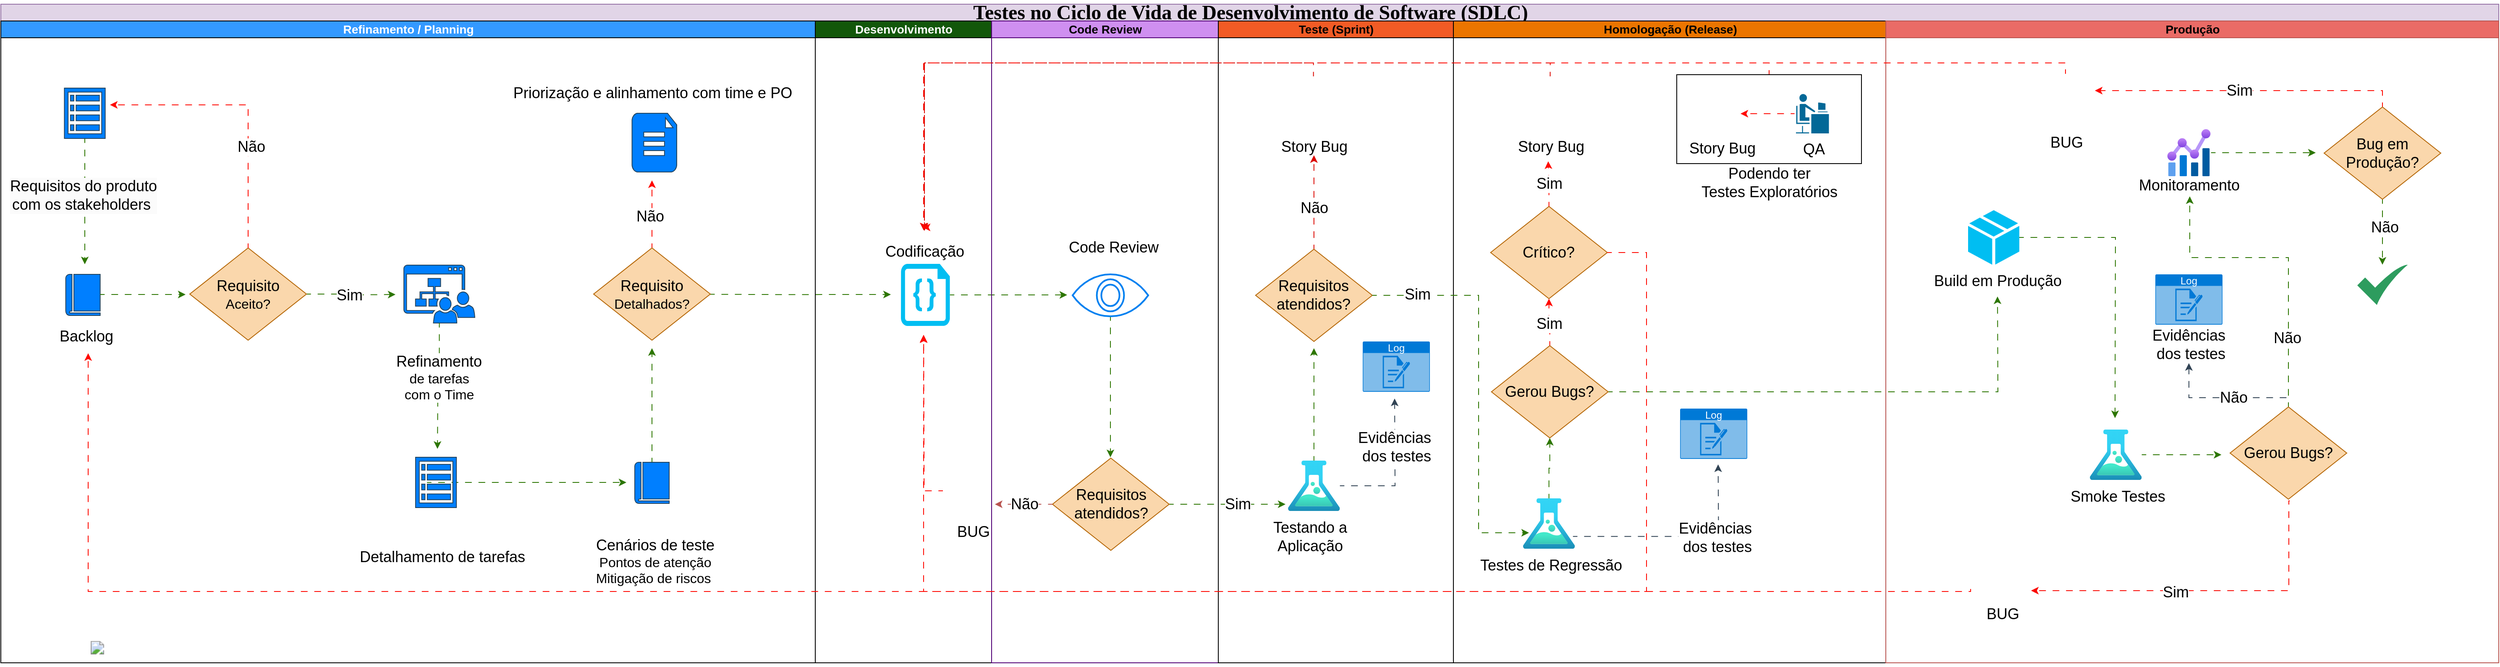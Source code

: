 <mxfile version="24.8.4">
  <diagram name="Page-1" id="74e2e168-ea6b-b213-b513-2b3c1d86103e">
    <mxGraphModel dx="14610" dy="4340" grid="0" gridSize="10" guides="1" tooltips="1" connect="1" arrows="1" fold="1" page="1" pageScale="1" pageWidth="1100" pageHeight="850" background="#FFFFFF" math="0" shadow="0">
      <root>
        <mxCell id="0" />
        <mxCell id="1" parent="0" />
        <mxCell id="77e6c97f196da883-1" value="&lt;font style=&quot;font-size: 24px;&quot;&gt;Testes no Ciclo de Vida de Desenvolvimento de Software (SDLC)&lt;/font&gt;" style="swimlane;html=1;childLayout=stackLayout;startSize=20;rounded=0;shadow=0;labelBackgroundColor=none;strokeWidth=1;fontFamily=Verdana;fontSize=8;align=center;fillColor=#e1d5e7;strokeColor=#9673a6;" parent="1" vertex="1">
          <mxGeometry x="70" y="5" width="2975" height="785" as="geometry" />
        </mxCell>
        <mxCell id="77e6c97f196da883-2" value="&lt;font style=&quot;font-size: 14px;&quot;&gt;Refinamento / Planning&lt;/font&gt;" style="swimlane;html=1;startSize=20;fillColor=#3399FF;strokeColor=#000000;fontColor=#ffffff;fillStyle=solid;gradientColor=none;" parent="77e6c97f196da883-1" vertex="1">
          <mxGeometry y="20" width="970" height="765" as="geometry">
            <mxRectangle y="20" width="32" height="730" as="alternateBounds" />
          </mxGeometry>
        </mxCell>
        <mxCell id="rSFsk-fasPT_X7yhRa_L-7" value="" style="edgeStyle=orthogonalEdgeStyle;rounded=0;orthogonalLoop=1;jettySize=auto;html=1;fillColor=#60a917;strokeColor=#2D7600;flowAnimation=1;" parent="77e6c97f196da883-2" source="rSFsk-fasPT_X7yhRa_L-2" edge="1">
          <mxGeometry relative="1" as="geometry">
            <mxPoint x="100" y="290" as="targetPoint" />
          </mxGeometry>
        </mxCell>
        <mxCell id="rSFsk-fasPT_X7yhRa_L-8" value="&lt;div style=&quot;font-size: 12px; background-color: rgb(251, 251, 251);&quot;&gt;&lt;span style=&quot;font-size: 18px;&quot;&gt;Requisitos do produto&lt;/span&gt;&lt;/div&gt;&lt;div style=&quot;font-size: 12px; background-color: rgb(251, 251, 251);&quot;&gt;&lt;span style=&quot;font-size: 18px;&quot;&gt;com os stakeholders&amp;nbsp;&lt;/span&gt;&lt;/div&gt;" style="edgeLabel;html=1;align=center;verticalAlign=middle;resizable=0;points=[];" parent="rSFsk-fasPT_X7yhRa_L-7" vertex="1" connectable="0">
          <mxGeometry x="0.608" y="-2" relative="1" as="geometry">
            <mxPoint y="-53" as="offset" />
          </mxGeometry>
        </mxCell>
        <mxCell id="rSFsk-fasPT_X7yhRa_L-2" value="" style="sketch=0;html=1;aspect=fixed;strokeColor=#23445d;shadow=0;fillColor=#007FFF;verticalAlign=top;labelPosition=center;verticalLabelPosition=bottom;shape=mxgraph.gcp2.view_list;" parent="77e6c97f196da883-2" vertex="1">
          <mxGeometry x="75.7" y="80" width="48.6" height="60" as="geometry" />
        </mxCell>
        <mxCell id="rSFsk-fasPT_X7yhRa_L-5" value="" style="sketch=0;pointerEvents=1;shadow=0;dashed=0;html=1;strokeColor=#23445d;fillColor=#007FFF;labelPosition=center;verticalLabelPosition=bottom;verticalAlign=top;outlineConnect=0;align=center;shape=mxgraph.office.concepts.book_journal;" parent="77e6c97f196da883-2" vertex="1">
          <mxGeometry x="77.3" y="302" width="41" height="49" as="geometry" />
        </mxCell>
        <mxCell id="rSFsk-fasPT_X7yhRa_L-6" value="&lt;span style=&quot;font-size: 18px;&quot;&gt;Backlog&amp;nbsp;&lt;/span&gt;" style="text;html=1;align=center;verticalAlign=middle;resizable=0;points=[];autosize=1;strokeColor=none;fillColor=none;" parent="77e6c97f196da883-2" vertex="1">
          <mxGeometry x="58.8" y="356" width="90" height="40" as="geometry" />
        </mxCell>
        <mxCell id="rSFsk-fasPT_X7yhRa_L-19" style="edgeStyle=orthogonalEdgeStyle;rounded=0;orthogonalLoop=1;jettySize=auto;html=1;fillColor=#60a917;strokeColor=#2D7600;flowAnimation=1;" parent="77e6c97f196da883-2" source="rSFsk-fasPT_X7yhRa_L-9" edge="1">
          <mxGeometry relative="1" as="geometry">
            <mxPoint x="470" y="326" as="targetPoint" />
          </mxGeometry>
        </mxCell>
        <mxCell id="rSFsk-fasPT_X7yhRa_L-20" value="&lt;font style=&quot;font-size: 18px;&quot;&gt;Sim&lt;/font&gt;" style="edgeLabel;html=1;align=center;verticalAlign=middle;resizable=0;points=[];" parent="rSFsk-fasPT_X7yhRa_L-19" vertex="1" connectable="0">
          <mxGeometry x="-0.057" y="-1" relative="1" as="geometry">
            <mxPoint as="offset" />
          </mxGeometry>
        </mxCell>
        <mxCell id="rSFsk-fasPT_X7yhRa_L-9" value="&lt;div&gt;&lt;font style=&quot;font-size: 18px;&quot;&gt;Requisito&lt;/font&gt;&lt;/div&gt;&lt;div&gt;&lt;font size=&quot;3&quot;&gt;Aceito?&lt;/font&gt;&lt;/div&gt;" style="rhombus;whiteSpace=wrap;html=1;fillColor=#fad7ac;strokeColor=#b46504;" parent="77e6c97f196da883-2" vertex="1">
          <mxGeometry x="225" y="270.5" width="139" height="110" as="geometry" />
        </mxCell>
        <mxCell id="rSFsk-fasPT_X7yhRa_L-10" style="edgeStyle=orthogonalEdgeStyle;rounded=0;orthogonalLoop=1;jettySize=auto;html=1;fillColor=#60a917;strokeColor=#2D7600;flowAnimation=1;" parent="77e6c97f196da883-2" source="rSFsk-fasPT_X7yhRa_L-5" edge="1">
          <mxGeometry relative="1" as="geometry">
            <mxPoint x="220" y="326" as="targetPoint" />
          </mxGeometry>
        </mxCell>
        <mxCell id="rSFsk-fasPT_X7yhRa_L-15" style="edgeStyle=orthogonalEdgeStyle;rounded=0;orthogonalLoop=1;jettySize=auto;html=1;exitX=0.5;exitY=0;exitDx=0;exitDy=0;strokeColor=#ff0800;flowAnimation=1;" parent="77e6c97f196da883-2" source="rSFsk-fasPT_X7yhRa_L-9" edge="1">
          <mxGeometry relative="1" as="geometry">
            <mxPoint x="130" y="100" as="targetPoint" />
            <Array as="points">
              <mxPoint x="295" y="100" />
            </Array>
          </mxGeometry>
        </mxCell>
        <mxCell id="rSFsk-fasPT_X7yhRa_L-16" value="&lt;font style=&quot;font-size: 18px;&quot;&gt;Não&lt;/font&gt;" style="edgeLabel;html=1;align=center;verticalAlign=middle;resizable=0;points=[];" parent="rSFsk-fasPT_X7yhRa_L-15" vertex="1" connectable="0">
          <mxGeometry x="-0.279" y="-3" relative="1" as="geometry">
            <mxPoint as="offset" />
          </mxGeometry>
        </mxCell>
        <mxCell id="rSFsk-fasPT_X7yhRa_L-18" value="" style="sketch=0;pointerEvents=1;shadow=0;dashed=0;html=1;strokeColor=#23445d;fillColor=#007FFF;labelPosition=center;verticalLabelPosition=bottom;verticalAlign=top;outlineConnect=0;align=center;shape=mxgraph.office.sites.site_team;" parent="77e6c97f196da883-2" vertex="1">
          <mxGeometry x="480" y="291" width="84.49" height="69" as="geometry" />
        </mxCell>
        <mxCell id="rSFsk-fasPT_X7yhRa_L-28" style="edgeStyle=orthogonalEdgeStyle;rounded=0;orthogonalLoop=1;jettySize=auto;html=1;fillColor=#60a917;strokeColor=#2D7600;flowAnimation=1;" parent="77e6c97f196da883-2" edge="1">
          <mxGeometry relative="1" as="geometry">
            <mxPoint x="745" y="550" as="targetPoint" />
            <mxPoint x="507.55" y="550" as="sourcePoint" />
          </mxGeometry>
        </mxCell>
        <mxCell id="rSFsk-fasPT_X7yhRa_L-22" value="" style="sketch=0;html=1;aspect=fixed;strokeColor=#23445d;shadow=0;fillColor=#007FFF;verticalAlign=top;labelPosition=center;verticalLabelPosition=bottom;shape=mxgraph.gcp2.view_list;" parent="77e6c97f196da883-2" vertex="1">
          <mxGeometry x="493.95" y="520" width="48.6" height="60" as="geometry" />
        </mxCell>
        <mxCell id="rSFsk-fasPT_X7yhRa_L-23" style="edgeStyle=orthogonalEdgeStyle;rounded=0;orthogonalLoop=1;jettySize=auto;html=1;fillColor=#60a917;strokeColor=#2D7600;flowAnimation=1;" parent="77e6c97f196da883-2" source="rSFsk-fasPT_X7yhRa_L-18" edge="1">
          <mxGeometry relative="1" as="geometry">
            <mxPoint x="520" y="510" as="targetPoint" />
          </mxGeometry>
        </mxCell>
        <mxCell id="rSFsk-fasPT_X7yhRa_L-24" value="&lt;div&gt;&lt;font style=&quot;font-size: 18px;&quot;&gt;Refinamento&amp;nbsp;&lt;/font&gt;&lt;/div&gt;&lt;div&gt;&lt;font size=&quot;3&quot;&gt;de tarefas&amp;nbsp;&lt;/font&gt;&lt;/div&gt;&lt;div&gt;&lt;font size=&quot;3&quot;&gt;com o Time&amp;nbsp;&lt;/font&gt;&lt;/div&gt;" style="edgeLabel;html=1;align=center;verticalAlign=middle;resizable=0;points=[];" parent="rSFsk-fasPT_X7yhRa_L-23" vertex="1" connectable="0">
          <mxGeometry x="-0.148" y="1" relative="1" as="geometry">
            <mxPoint as="offset" />
          </mxGeometry>
        </mxCell>
        <mxCell id="rSFsk-fasPT_X7yhRa_L-49" style="edgeStyle=orthogonalEdgeStyle;rounded=0;orthogonalLoop=1;jettySize=auto;html=1;fillColor=#60a917;strokeColor=#2D7600;flowAnimation=1;" parent="77e6c97f196da883-2" source="rSFsk-fasPT_X7yhRa_L-26" edge="1">
          <mxGeometry relative="1" as="geometry">
            <mxPoint x="775.5" y="390" as="targetPoint" />
          </mxGeometry>
        </mxCell>
        <mxCell id="rSFsk-fasPT_X7yhRa_L-26" value="" style="sketch=0;pointerEvents=1;shadow=0;dashed=0;html=1;strokeColor=#23445d;fillColor=#007FFF;labelPosition=center;verticalLabelPosition=bottom;verticalAlign=top;outlineConnect=0;align=center;shape=mxgraph.office.concepts.book_journal;" parent="77e6c97f196da883-2" vertex="1">
          <mxGeometry x="755" y="526" width="41" height="49" as="geometry" />
        </mxCell>
        <mxCell id="rSFsk-fasPT_X7yhRa_L-50" style="edgeStyle=orthogonalEdgeStyle;rounded=0;orthogonalLoop=1;jettySize=auto;html=1;fillColor=#f8cecc;strokeColor=#ff0800;flowAnimation=1;" parent="77e6c97f196da883-2" source="rSFsk-fasPT_X7yhRa_L-47" edge="1">
          <mxGeometry relative="1" as="geometry">
            <mxPoint x="775.5" y="190" as="targetPoint" />
          </mxGeometry>
        </mxCell>
        <mxCell id="rSFsk-fasPT_X7yhRa_L-53" value="&lt;font style=&quot;font-size: 18px;&quot;&gt;Não&lt;/font&gt;" style="edgeLabel;html=1;align=center;verticalAlign=middle;resizable=0;points=[];" parent="rSFsk-fasPT_X7yhRa_L-50" vertex="1" connectable="0">
          <mxGeometry x="-0.059" y="3" relative="1" as="geometry">
            <mxPoint as="offset" />
          </mxGeometry>
        </mxCell>
        <mxCell id="rSFsk-fasPT_X7yhRa_L-54" style="edgeStyle=orthogonalEdgeStyle;rounded=0;orthogonalLoop=1;jettySize=auto;html=1;fillColor=#60a917;strokeColor=#2D7600;flowAnimation=1;" parent="77e6c97f196da883-2" edge="1">
          <mxGeometry relative="1" as="geometry">
            <mxPoint x="1060" y="326" as="targetPoint" />
            <mxPoint x="796.91" y="325.571" as="sourcePoint" />
          </mxGeometry>
        </mxCell>
        <mxCell id="rSFsk-fasPT_X7yhRa_L-47" value="&lt;div&gt;&lt;font style=&quot;font-size: 18px;&quot;&gt;Requisito&lt;/font&gt;&lt;/div&gt;&lt;div&gt;&lt;font size=&quot;3&quot;&gt;Detalhados?&lt;/font&gt;&lt;/div&gt;" style="rhombus;whiteSpace=wrap;html=1;fillColor=#fad7ac;strokeColor=#b46504;" parent="77e6c97f196da883-2" vertex="1">
          <mxGeometry x="706" y="270.5" width="139" height="110" as="geometry" />
        </mxCell>
        <mxCell id="rSFsk-fasPT_X7yhRa_L-48" value="" style="verticalLabelPosition=bottom;html=1;verticalAlign=top;align=center;strokeColor=#23445d;fillColor=#007FFF;shape=mxgraph.azure.file_2;pointerEvents=1;" parent="77e6c97f196da883-2" vertex="1">
          <mxGeometry x="751.75" y="110" width="53.25" height="70" as="geometry" />
        </mxCell>
        <mxCell id="rSFsk-fasPT_X7yhRa_L-51" value="&lt;span style=&quot;font-size: 18px;&quot;&gt;Priorização e alinhamento com time e PO&lt;/span&gt;" style="text;html=1;align=center;verticalAlign=middle;resizable=0;points=[];autosize=1;strokeColor=none;fillColor=none;" parent="77e6c97f196da883-2" vertex="1">
          <mxGeometry x="596.38" y="66" width="360" height="40" as="geometry" />
        </mxCell>
        <mxCell id="77e6c97f196da883-3" value="&lt;font style=&quot;font-size: 14px;&quot;&gt;Desenvolvimento&lt;/font&gt;" style="swimlane;html=1;startSize=20;fillColor=#12570A;strokeColor=#000000;fontColor=#ffffff;fillStyle=solid;" parent="77e6c97f196da883-1" vertex="1">
          <mxGeometry x="970" y="20" width="210" height="765" as="geometry" />
        </mxCell>
        <mxCell id="rSFsk-fasPT_X7yhRa_L-61" style="edgeStyle=orthogonalEdgeStyle;rounded=0;orthogonalLoop=1;jettySize=auto;html=1;fillColor=#60a917;strokeColor=#2D7600;flowAnimation=1;" parent="77e6c97f196da883-3" source="rSFsk-fasPT_X7yhRa_L-52" edge="1">
          <mxGeometry relative="1" as="geometry">
            <mxPoint x="300.0" y="326.5" as="targetPoint" />
          </mxGeometry>
        </mxCell>
        <mxCell id="rSFsk-fasPT_X7yhRa_L-52" value="" style="verticalLabelPosition=bottom;html=1;verticalAlign=top;align=center;strokeColor=none;fillColor=#00BEF2;shape=mxgraph.azure.code_file;pointerEvents=1;" parent="77e6c97f196da883-3" vertex="1">
          <mxGeometry x="102" y="289.5" width="58.25" height="74" as="geometry" />
        </mxCell>
        <mxCell id="rSFsk-fasPT_X7yhRa_L-57" value="&lt;span style=&quot;font-size: 18px;&quot;&gt;Codificação&lt;/span&gt;" style="edgeLabel;html=1;align=center;verticalAlign=middle;resizable=0;points=[];" parent="77e6c97f196da883-3" vertex="1" connectable="0">
          <mxGeometry x="104.995" y="273.996" as="geometry">
            <mxPoint x="25" y="1" as="offset" />
          </mxGeometry>
        </mxCell>
        <mxCell id="77e6c97f196da883-4" value="&lt;font style=&quot;font-size: 14px;&quot;&gt;Code Review&lt;/font&gt;" style="swimlane;html=1;startSize=20;fillColor=#CF8FF0;strokeColor=#500075;fillStyle=solid;" parent="77e6c97f196da883-1" vertex="1">
          <mxGeometry x="1180" y="20" width="270" height="765" as="geometry" />
        </mxCell>
        <mxCell id="rSFsk-fasPT_X7yhRa_L-72" style="edgeStyle=orthogonalEdgeStyle;rounded=0;orthogonalLoop=1;jettySize=auto;html=1;exitX=1;exitY=0.5;exitDx=0;exitDy=0;fillColor=#60a917;strokeColor=#2D7600;flowAnimation=1;" parent="77e6c97f196da883-4" source="rSFsk-fasPT_X7yhRa_L-55" edge="1">
          <mxGeometry relative="1" as="geometry">
            <mxPoint x="350" y="576.059" as="targetPoint" />
          </mxGeometry>
        </mxCell>
        <mxCell id="rSFsk-fasPT_X7yhRa_L-73" value="&lt;font style=&quot;font-size: 18px;&quot;&gt;Sim&lt;/font&gt;" style="edgeLabel;html=1;align=center;verticalAlign=middle;resizable=0;points=[];" parent="rSFsk-fasPT_X7yhRa_L-72" vertex="1" connectable="0">
          <mxGeometry x="0.171" y="1" relative="1" as="geometry">
            <mxPoint as="offset" />
          </mxGeometry>
        </mxCell>
        <mxCell id="rSFsk-fasPT_X7yhRa_L-55" value="&lt;span style=&quot;font-size: 18px;&quot;&gt;Requisitos atendidos?&lt;/span&gt;" style="rhombus;whiteSpace=wrap;html=1;fillColor=#fad7ac;strokeColor=#b46504;" parent="77e6c97f196da883-4" vertex="1">
          <mxGeometry x="72.5" y="521" width="139" height="110" as="geometry" />
        </mxCell>
        <mxCell id="rSFsk-fasPT_X7yhRa_L-67" style="edgeStyle=orthogonalEdgeStyle;rounded=0;orthogonalLoop=1;jettySize=auto;html=1;fillColor=#60a917;strokeColor=#2D7600;flowAnimation=1;" parent="77e6c97f196da883-4" source="rSFsk-fasPT_X7yhRa_L-59" edge="1">
          <mxGeometry relative="1" as="geometry">
            <mxPoint x="141.5" y="520" as="targetPoint" />
          </mxGeometry>
        </mxCell>
        <mxCell id="rSFsk-fasPT_X7yhRa_L-59" value="" style="html=1;verticalLabelPosition=bottom;align=center;labelBackgroundColor=#ffffff;verticalAlign=top;strokeWidth=2;strokeColor=#0080F0;shadow=0;dashed=0;shape=mxgraph.ios7.icons.eye;" parent="77e6c97f196da883-4" vertex="1">
          <mxGeometry x="96.5" y="302" width="90" height="50" as="geometry" />
        </mxCell>
        <mxCell id="rSFsk-fasPT_X7yhRa_L-60" value="&lt;span style=&quot;font-size: 18px;&quot;&gt;Code Review&lt;/span&gt;" style="text;html=1;align=center;verticalAlign=middle;resizable=0;points=[];autosize=1;strokeColor=none;fillColor=none;" parent="77e6c97f196da883-4" vertex="1">
          <mxGeometry x="80" y="250" width="130" height="40" as="geometry" />
        </mxCell>
        <mxCell id="77e6c97f196da883-5" value="&lt;font style=&quot;font-size: 14px;&quot;&gt;Teste (Sprint)&lt;/font&gt;" style="swimlane;html=1;startSize=20;strokeColor=#000000;fillColor=#F25B25;" parent="77e6c97f196da883-1" vertex="1">
          <mxGeometry x="1450" y="20" width="280" height="765" as="geometry" />
        </mxCell>
        <mxCell id="rSFsk-fasPT_X7yhRa_L-76" style="edgeStyle=orthogonalEdgeStyle;rounded=0;orthogonalLoop=1;jettySize=auto;html=1;fillColor=#60a917;strokeColor=#2D7600;flowAnimation=1;" parent="77e6c97f196da883-5" source="rSFsk-fasPT_X7yhRa_L-68" edge="1">
          <mxGeometry relative="1" as="geometry">
            <mxPoint x="113.91" y="390" as="targetPoint" />
          </mxGeometry>
        </mxCell>
        <mxCell id="rSFsk-fasPT_X7yhRa_L-78" style="edgeStyle=orthogonalEdgeStyle;rounded=0;orthogonalLoop=1;jettySize=auto;html=1;fillColor=#647687;strokeColor=#314354;flowAnimation=1;" parent="77e6c97f196da883-5" source="rSFsk-fasPT_X7yhRa_L-68" edge="1">
          <mxGeometry relative="1" as="geometry">
            <mxPoint x="210" y="450" as="targetPoint" />
          </mxGeometry>
        </mxCell>
        <mxCell id="rSFsk-fasPT_X7yhRa_L-79" value="&lt;font style=&quot;font-size: 18px;&quot;&gt;Evidências&amp;nbsp;&lt;br&gt;dos testes&lt;/font&gt;" style="edgeLabel;html=1;align=center;verticalAlign=middle;resizable=0;points=[];" parent="rSFsk-fasPT_X7yhRa_L-78" vertex="1" connectable="0">
          <mxGeometry x="0.32" y="-1" relative="1" as="geometry">
            <mxPoint as="offset" />
          </mxGeometry>
        </mxCell>
        <mxCell id="rSFsk-fasPT_X7yhRa_L-68" value="" style="image;aspect=fixed;html=1;points=[];align=center;fontSize=12;image=img/lib/azure2/general/Load_Test.svg;" parent="77e6c97f196da883-5" vertex="1">
          <mxGeometry x="83" y="524" width="61.82" height="60" as="geometry" />
        </mxCell>
        <mxCell id="rSFsk-fasPT_X7yhRa_L-81" style="edgeStyle=orthogonalEdgeStyle;rounded=0;orthogonalLoop=1;jettySize=auto;html=1;fillColor=#f8cecc;strokeColor=#db0700;flowAnimation=1;" parent="77e6c97f196da883-5" source="rSFsk-fasPT_X7yhRa_L-74" edge="1">
          <mxGeometry relative="1" as="geometry">
            <mxPoint x="113.91" y="160" as="targetPoint" />
          </mxGeometry>
        </mxCell>
        <mxCell id="rSFsk-fasPT_X7yhRa_L-82" value="&lt;font style=&quot;font-size: 18px;&quot;&gt;Não&lt;/font&gt;" style="edgeLabel;html=1;align=center;verticalAlign=middle;resizable=0;points=[];" parent="rSFsk-fasPT_X7yhRa_L-81" vertex="1" connectable="0">
          <mxGeometry x="-0.121" relative="1" as="geometry">
            <mxPoint as="offset" />
          </mxGeometry>
        </mxCell>
        <mxCell id="rSFsk-fasPT_X7yhRa_L-74" value="&lt;span style=&quot;font-size: 18px;&quot;&gt;Requisitos atendidos?&lt;/span&gt;" style="rhombus;whiteSpace=wrap;html=1;fillColor=#fad7ac;strokeColor=#b46504;" parent="77e6c97f196da883-5" vertex="1">
          <mxGeometry x="44.41" y="272" width="139" height="110" as="geometry" />
        </mxCell>
        <mxCell id="rSFsk-fasPT_X7yhRa_L-77" value="Log" style="html=1;whiteSpace=wrap;strokeColor=none;fillColor=#0079D6;labelPosition=center;verticalLabelPosition=middle;verticalAlign=top;align=center;fontSize=12;outlineConnect=0;spacingTop=-6;fontColor=#FFFFFF;sketch=0;shape=mxgraph.sitemap.log;" parent="77e6c97f196da883-5" vertex="1">
          <mxGeometry x="172" y="382" width="80" height="60" as="geometry" />
        </mxCell>
        <mxCell id="rSFsk-fasPT_X7yhRa_L-84" style="edgeStyle=orthogonalEdgeStyle;rounded=0;orthogonalLoop=1;jettySize=auto;html=1;fillColor=#f8cecc;strokeColor=#db0700;flowAnimation=1;" parent="77e6c97f196da883-5" edge="1">
          <mxGeometry relative="1" as="geometry">
            <mxPoint x="-350" y="250" as="targetPoint" />
            <Array as="points">
              <mxPoint x="113" y="50" />
              <mxPoint x="-350" y="50" />
            </Array>
            <mxPoint x="113.333" y="66" as="sourcePoint" />
          </mxGeometry>
        </mxCell>
        <mxCell id="rSFsk-fasPT_X7yhRa_L-83" value="&lt;span style=&quot;font-size: 18px;&quot;&gt;Story Bug&lt;/span&gt;" style="text;html=1;align=center;verticalAlign=middle;resizable=0;points=[];autosize=1;strokeColor=none;fillColor=none;" parent="77e6c97f196da883-5" vertex="1">
          <mxGeometry x="63.91" y="130" width="100" height="40" as="geometry" />
        </mxCell>
        <mxCell id="rSFsk-fasPT_X7yhRa_L-92" value="&lt;div&gt;&lt;span style=&quot;font-size: 18px;&quot;&gt;Testando a&lt;/span&gt;&lt;/div&gt;&lt;div&gt;&lt;span style=&quot;font-size: 18px;&quot;&gt;Aplicação&lt;/span&gt;&lt;/div&gt;" style="edgeLabel;html=1;align=center;verticalAlign=middle;resizable=0;points=[];" parent="77e6c97f196da883-5" vertex="1" connectable="0">
          <mxGeometry x="113.912" y="620.002" as="geometry">
            <mxPoint x="-5" y="-5" as="offset" />
          </mxGeometry>
        </mxCell>
        <mxCell id="77e6c97f196da883-6" value="&lt;font style=&quot;font-size: 14px;&quot;&gt;Homologação (Release)&lt;/font&gt;" style="swimlane;html=1;startSize=20;fillColor=#EB7500;" parent="77e6c97f196da883-1" vertex="1">
          <mxGeometry x="1730" y="20" width="515" height="765" as="geometry" />
        </mxCell>
        <mxCell id="rSFsk-fasPT_X7yhRa_L-99" style="edgeStyle=orthogonalEdgeStyle;rounded=0;orthogonalLoop=1;jettySize=auto;html=1;fillColor=#fad9d5;strokeColor=#DB0700;flowAnimation=1;" parent="77e6c97f196da883-6" edge="1">
          <mxGeometry relative="1" as="geometry">
            <mxPoint x="-630" y="250" as="targetPoint" />
            <Array as="points">
              <mxPoint x="115" y="50" />
              <mxPoint x="-630" y="50" />
            </Array>
            <mxPoint x="115.25" y="66" as="sourcePoint" />
          </mxGeometry>
        </mxCell>
        <mxCell id="rSFsk-fasPT_X7yhRa_L-86" value="&lt;span style=&quot;font-size: 18px;&quot;&gt;Story Bug&lt;/span&gt;" style="text;html=1;align=center;verticalAlign=middle;resizable=0;points=[];autosize=1;strokeColor=none;fillColor=none;" parent="77e6c97f196da883-6" vertex="1">
          <mxGeometry x="65.82" y="130" width="100" height="40" as="geometry" />
        </mxCell>
        <mxCell id="rSFsk-fasPT_X7yhRa_L-106" style="edgeStyle=orthogonalEdgeStyle;rounded=0;orthogonalLoop=1;jettySize=auto;html=1;fillColor=#60a917;strokeColor=#2D7600;flowAnimation=1;" parent="77e6c97f196da883-6" source="rSFsk-fasPT_X7yhRa_L-88" target="rSFsk-fasPT_X7yhRa_L-94" edge="1">
          <mxGeometry relative="1" as="geometry" />
        </mxCell>
        <mxCell id="rSFsk-fasPT_X7yhRa_L-88" value="" style="image;aspect=fixed;html=1;points=[];align=center;fontSize=12;image=img/lib/azure2/general/Load_Test.svg;" parent="77e6c97f196da883-6" vertex="1">
          <mxGeometry x="82.91" y="569" width="61.82" height="60" as="geometry" />
        </mxCell>
        <mxCell id="rSFsk-fasPT_X7yhRa_L-93" value="&lt;span style=&quot;font-size: 18px;&quot;&gt;Testes de Regressão&lt;/span&gt;" style="edgeLabel;html=1;align=center;verticalAlign=middle;resizable=0;points=[];" parent="77e6c97f196da883-6" vertex="1" connectable="0">
          <mxGeometry x="115.822" y="649.002" as="geometry" />
        </mxCell>
        <mxCell id="rSFsk-fasPT_X7yhRa_L-104" style="edgeStyle=orthogonalEdgeStyle;rounded=0;orthogonalLoop=1;jettySize=auto;html=1;entryX=0.5;entryY=1;entryDx=0;entryDy=0;fillColor=#f8cecc;strokeColor=#ff0800;flowAnimation=1;" parent="77e6c97f196da883-6" source="rSFsk-fasPT_X7yhRa_L-94" target="rSFsk-fasPT_X7yhRa_L-97" edge="1">
          <mxGeometry relative="1" as="geometry" />
        </mxCell>
        <mxCell id="rSFsk-fasPT_X7yhRa_L-105" value="&lt;font style=&quot;font-size: 18px;&quot;&gt;Sim&lt;/font&gt;" style="edgeLabel;html=1;align=center;verticalAlign=middle;resizable=0;points=[];" parent="rSFsk-fasPT_X7yhRa_L-104" vertex="1" connectable="0">
          <mxGeometry x="-0.062" y="1" relative="1" as="geometry">
            <mxPoint as="offset" />
          </mxGeometry>
        </mxCell>
        <mxCell id="w7D7gaezyS0UYLQDGe1b-21" style="edgeStyle=orthogonalEdgeStyle;rounded=0;orthogonalLoop=1;jettySize=auto;html=1;fillColor=#60a917;strokeColor=#2D7600;flowAnimation=1;" parent="77e6c97f196da883-6" source="rSFsk-fasPT_X7yhRa_L-94" edge="1">
          <mxGeometry relative="1" as="geometry">
            <mxPoint x="648" y="328.333" as="targetPoint" />
          </mxGeometry>
        </mxCell>
        <mxCell id="rSFsk-fasPT_X7yhRa_L-94" value="&lt;span style=&quot;font-size: 18px;&quot;&gt;Gerou Bugs?&lt;/span&gt;" style="rhombus;whiteSpace=wrap;html=1;fillColor=#fad7ac;strokeColor=#b46504;" parent="77e6c97f196da883-6" vertex="1">
          <mxGeometry x="45.32" y="387" width="139" height="110" as="geometry" />
        </mxCell>
        <mxCell id="rSFsk-fasPT_X7yhRa_L-97" value="&lt;span style=&quot;font-size: 18px;&quot;&gt;Crítico?&lt;/span&gt;" style="rhombus;whiteSpace=wrap;html=1;fillColor=#fad7ac;strokeColor=#b46504;" parent="77e6c97f196da883-6" vertex="1">
          <mxGeometry x="44.32" y="221" width="139" height="110" as="geometry" />
        </mxCell>
        <mxCell id="rSFsk-fasPT_X7yhRa_L-101" style="edgeStyle=orthogonalEdgeStyle;rounded=0;orthogonalLoop=1;jettySize=auto;html=1;entryX=0.471;entryY=0.932;entryDx=0;entryDy=0;entryPerimeter=0;fillColor=#f8cecc;strokeColor=#ff0800;flowAnimation=1;" parent="77e6c97f196da883-6" source="rSFsk-fasPT_X7yhRa_L-97" target="rSFsk-fasPT_X7yhRa_L-86" edge="1">
          <mxGeometry relative="1" as="geometry" />
        </mxCell>
        <mxCell id="rSFsk-fasPT_X7yhRa_L-102" value="&lt;font style=&quot;font-size: 18px;&quot;&gt;Sim&lt;/font&gt;" style="edgeLabel;html=1;align=center;verticalAlign=middle;resizable=0;points=[];" parent="rSFsk-fasPT_X7yhRa_L-101" vertex="1" connectable="0">
          <mxGeometry x="0.051" y="-1" relative="1" as="geometry">
            <mxPoint as="offset" />
          </mxGeometry>
        </mxCell>
        <mxCell id="rSFsk-fasPT_X7yhRa_L-107" style="edgeStyle=orthogonalEdgeStyle;rounded=0;orthogonalLoop=1;jettySize=auto;html=1;fillColor=#647687;strokeColor=#314354;flowAnimation=1;entryX=0;entryY=0.5;entryDx=0;entryDy=0;entryPerimeter=0;exitX=0.962;exitY=0.756;exitDx=0;exitDy=0;exitPerimeter=0;" parent="77e6c97f196da883-6" source="rSFsk-fasPT_X7yhRa_L-88" edge="1">
          <mxGeometry relative="1" as="geometry">
            <mxPoint x="315.27" y="528.53" as="targetPoint" />
            <mxPoint x="190.0" y="610.53" as="sourcePoint" />
          </mxGeometry>
        </mxCell>
        <mxCell id="rSFsk-fasPT_X7yhRa_L-108" value="&lt;font style=&quot;font-size: 18px;&quot;&gt;Evidências&amp;nbsp;&lt;br&gt;dos testes&lt;/font&gt;" style="edgeLabel;html=1;align=center;verticalAlign=middle;resizable=0;points=[];" parent="rSFsk-fasPT_X7yhRa_L-107" vertex="1" connectable="0">
          <mxGeometry x="0.32" y="-1" relative="1" as="geometry">
            <mxPoint as="offset" />
          </mxGeometry>
        </mxCell>
        <mxCell id="rSFsk-fasPT_X7yhRa_L-109" value="Log" style="html=1;whiteSpace=wrap;strokeColor=none;fillColor=#0079D6;labelPosition=center;verticalLabelPosition=middle;verticalAlign=top;align=center;fontSize=12;outlineConnect=0;spacingTop=-6;fontColor=#FFFFFF;sketch=0;shape=mxgraph.sitemap.log;" parent="77e6c97f196da883-6" vertex="1">
          <mxGeometry x="270" y="462" width="80" height="60" as="geometry" />
        </mxCell>
        <mxCell id="w7D7gaezyS0UYLQDGe1b-67" style="edgeStyle=orthogonalEdgeStyle;rounded=0;orthogonalLoop=1;jettySize=auto;html=1;fillColor=#f8cecc;gradientColor=#ea6b66;strokeColor=#f00800;flowAnimation=1;" parent="77e6c97f196da883-6" source="w7D7gaezyS0UYLQDGe1b-6" edge="1">
          <mxGeometry relative="1" as="geometry">
            <mxPoint x="-630.923" y="249.615" as="targetPoint" />
            <Array as="points">
              <mxPoint x="376" y="50" />
              <mxPoint x="-631" y="50" />
            </Array>
          </mxGeometry>
        </mxCell>
        <mxCell id="w7D7gaezyS0UYLQDGe1b-6" value="" style="rounded=0;whiteSpace=wrap;html=1;" parent="77e6c97f196da883-6" vertex="1">
          <mxGeometry x="266" y="64" width="220" height="106" as="geometry" />
        </mxCell>
        <mxCell id="w7D7gaezyS0UYLQDGe1b-17" style="edgeStyle=orthogonalEdgeStyle;rounded=0;orthogonalLoop=1;jettySize=auto;html=1;entryX=1;entryY=0.5;entryDx=0;entryDy=0;fillColor=#f8cecc;strokeColor=#ff0800;flowAnimation=1;" parent="77e6c97f196da883-6" source="w7D7gaezyS0UYLQDGe1b-12" target="w7D7gaezyS0UYLQDGe1b-16" edge="1">
          <mxGeometry relative="1" as="geometry" />
        </mxCell>
        <mxCell id="w7D7gaezyS0UYLQDGe1b-12" value="" style="shape=mxgraph.cisco.people.androgenous_person;html=1;pointerEvents=1;dashed=0;fillColor=#036897;strokeColor=#ffffff;strokeWidth=2;verticalLabelPosition=bottom;verticalAlign=top;align=center;outlineConnect=0;" parent="77e6c97f196da883-6" vertex="1">
          <mxGeometry x="407" y="86" width="41.23" height="49" as="geometry" />
        </mxCell>
        <mxCell id="w7D7gaezyS0UYLQDGe1b-14" value="&lt;font style=&quot;font-size: 18px;&quot;&gt;QA&lt;/font&gt;" style="text;html=1;align=center;verticalAlign=middle;resizable=0;points=[];autosize=1;strokeColor=none;fillColor=none;" parent="77e6c97f196da883-6" vertex="1">
          <mxGeometry x="406.61" y="136" width="44" height="34" as="geometry" />
        </mxCell>
        <mxCell id="w7D7gaezyS0UYLQDGe1b-15" value="&lt;span style=&quot;font-size: 18px;&quot;&gt;Story Bug&lt;/span&gt;" style="text;html=1;align=center;verticalAlign=middle;resizable=0;points=[];autosize=1;strokeColor=none;fillColor=none;" parent="77e6c97f196da883-6" vertex="1">
          <mxGeometry x="270.0" y="132" width="100" height="40" as="geometry" />
        </mxCell>
        <mxCell id="w7D7gaezyS0UYLQDGe1b-16" value="" style="shape=image;html=1;verticalAlign=top;verticalLabelPosition=bottom;labelBackgroundColor=#ffffff;imageAspect=0;aspect=fixed;image=https://cdn2.iconfinder.com/data/icons/crystalproject/128x128/apps/bug.png" parent="77e6c97f196da883-6" vertex="1">
          <mxGeometry x="291" y="85" width="51" height="51" as="geometry" />
        </mxCell>
        <mxCell id="w7D7gaezyS0UYLQDGe1b-11" value="&lt;font style=&quot;font-size: 18px;&quot;&gt;Podendo ter&lt;br&gt;Testes Exploratórios&lt;/font&gt;" style="text;html=1;align=center;verticalAlign=middle;resizable=0;points=[];autosize=1;strokeColor=none;fillColor=none;" parent="77e6c97f196da883-6" vertex="1">
          <mxGeometry x="286" y="165" width="180" height="55" as="geometry" />
        </mxCell>
        <mxCell id="w7D7gaezyS0UYLQDGe1b-5" value="" style="shape=image;html=1;verticalAlign=top;verticalLabelPosition=bottom;labelBackgroundColor=#ffffff;imageAspect=0;aspect=fixed;image=https://cdn2.iconfinder.com/data/icons/crystalproject/128x128/apps/bug.png" parent="77e6c97f196da883-6" vertex="1">
          <mxGeometry x="80.82" y="70" width="70" height="70" as="geometry" />
        </mxCell>
        <mxCell id="w7D7gaezyS0UYLQDGe1b-40" style="edgeStyle=orthogonalEdgeStyle;rounded=0;orthogonalLoop=1;jettySize=auto;html=1;fillColor=#f8cecc;strokeColor=#ff0800;flowAnimation=1;" parent="77e6c97f196da883-6" edge="1">
          <mxGeometry relative="1" as="geometry">
            <mxPoint x="-631" y="374" as="targetPoint" />
            <mxPoint x="616" y="677.0" as="sourcePoint" />
            <Array as="points">
              <mxPoint x="616" y="680" />
              <mxPoint x="-631" y="680" />
            </Array>
          </mxGeometry>
        </mxCell>
        <mxCell id="rSFsk-fasPT_X7yhRa_L-89" style="edgeStyle=orthogonalEdgeStyle;rounded=0;orthogonalLoop=1;jettySize=auto;html=1;fillColor=#60a917;strokeColor=#2D7600;flowAnimation=1;" parent="77e6c97f196da883-1" source="rSFsk-fasPT_X7yhRa_L-74" edge="1">
          <mxGeometry relative="1" as="geometry">
            <mxPoint x="1820" y="630" as="targetPoint" />
            <Array as="points">
              <mxPoint x="1760" y="347" />
              <mxPoint x="1760" y="630" />
            </Array>
          </mxGeometry>
        </mxCell>
        <mxCell id="rSFsk-fasPT_X7yhRa_L-91" value="&lt;font style=&quot;font-size: 18px;&quot;&gt;Sim&lt;/font&gt;" style="edgeLabel;html=1;align=center;verticalAlign=middle;resizable=0;points=[];" parent="rSFsk-fasPT_X7yhRa_L-89" vertex="1" connectable="0">
          <mxGeometry x="-0.775" y="1" relative="1" as="geometry">
            <mxPoint as="offset" />
          </mxGeometry>
        </mxCell>
        <mxCell id="w7D7gaezyS0UYLQDGe1b-19" style="edgeStyle=orthogonalEdgeStyle;rounded=0;orthogonalLoop=1;jettySize=auto;html=1;fillColor=#f8cecc;strokeColor=#ff0800;flowAnimation=1;" parent="77e6c97f196da883-1" source="rSFsk-fasPT_X7yhRa_L-97" target="rSFsk-fasPT_X7yhRa_L-6" edge="1">
          <mxGeometry relative="1" as="geometry">
            <Array as="points">
              <mxPoint x="1960" y="296" />
              <mxPoint x="1960" y="700" />
              <mxPoint x="104" y="700" />
            </Array>
          </mxGeometry>
        </mxCell>
        <mxCell id="77e6c97f196da883-7" value="&lt;font style=&quot;font-size: 14px;&quot;&gt;Produção&lt;/font&gt;" style="swimlane;html=1;startSize=20;fillColor=#EA6B66;strokeColor=#b85450;" parent="77e6c97f196da883-1" vertex="1">
          <mxGeometry x="2245" y="20" width="730" height="765" as="geometry" />
        </mxCell>
        <mxCell id="w7D7gaezyS0UYLQDGe1b-25" style="edgeStyle=orthogonalEdgeStyle;rounded=0;orthogonalLoop=1;jettySize=auto;html=1;fillColor=#60a917;strokeColor=#2D7600;flowAnimation=1;" parent="77e6c97f196da883-7" source="w7D7gaezyS0UYLQDGe1b-20" edge="1">
          <mxGeometry relative="1" as="geometry">
            <mxPoint x="273" y="473.333" as="targetPoint" />
          </mxGeometry>
        </mxCell>
        <mxCell id="w7D7gaezyS0UYLQDGe1b-20" value="" style="verticalLabelPosition=bottom;html=1;verticalAlign=top;align=center;strokeColor=none;fillColor=#00BEF2;shape=mxgraph.azure.cloud_service_package_file;" parent="77e6c97f196da883-7" vertex="1">
          <mxGeometry x="98" y="225.5" width="61" height="65" as="geometry" />
        </mxCell>
        <mxCell id="w7D7gaezyS0UYLQDGe1b-22" value="&lt;span style=&quot;font-size: 18px;&quot;&gt;Build em Produção&lt;/span&gt;" style="text;html=1;align=center;verticalAlign=middle;resizable=0;points=[];autosize=1;strokeColor=none;fillColor=none;" parent="77e6c97f196da883-7" vertex="1">
          <mxGeometry x="48" y="293" width="170" height="34" as="geometry" />
        </mxCell>
        <mxCell id="w7D7gaezyS0UYLQDGe1b-28" style="edgeStyle=orthogonalEdgeStyle;rounded=0;orthogonalLoop=1;jettySize=auto;html=1;fillColor=#60a917;strokeColor=#2D7600;flowAnimation=1;" parent="77e6c97f196da883-7" source="w7D7gaezyS0UYLQDGe1b-23" edge="1">
          <mxGeometry relative="1" as="geometry">
            <mxPoint x="399.667" y="517" as="targetPoint" />
          </mxGeometry>
        </mxCell>
        <mxCell id="w7D7gaezyS0UYLQDGe1b-23" value="" style="image;aspect=fixed;html=1;points=[];align=center;fontSize=12;image=img/lib/azure2/general/Load_Test.svg;" parent="77e6c97f196da883-7" vertex="1">
          <mxGeometry x="243" y="487" width="61.82" height="60" as="geometry" />
        </mxCell>
        <mxCell id="w7D7gaezyS0UYLQDGe1b-24" value="&lt;span style=&quot;font-size: 18px;&quot;&gt;Smoke Testes&lt;/span&gt;" style="edgeLabel;html=1;align=center;verticalAlign=middle;resizable=0;points=[];" parent="77e6c97f196da883-7" vertex="1" connectable="0">
          <mxGeometry x="275.912" y="567.002" as="geometry" />
        </mxCell>
        <mxCell id="w7D7gaezyS0UYLQDGe1b-41" style="edgeStyle=orthogonalEdgeStyle;rounded=0;orthogonalLoop=1;jettySize=auto;html=1;entryX=1;entryY=0.5;entryDx=0;entryDy=0;fillColor=#f8cecc;strokeColor=#fa0800;flowAnimation=1;" parent="77e6c97f196da883-7" edge="1">
          <mxGeometry relative="1" as="geometry">
            <mxPoint x="481" y="572" as="sourcePoint" />
            <mxPoint x="173.0" y="679" as="targetPoint" />
            <Array as="points">
              <mxPoint x="480" y="679" />
            </Array>
          </mxGeometry>
        </mxCell>
        <mxCell id="w7D7gaezyS0UYLQDGe1b-42" value="&lt;font style=&quot;font-size: 18px;&quot;&gt;Sim&lt;/font&gt;" style="edgeLabel;html=1;align=center;verticalAlign=middle;resizable=0;points=[];" parent="w7D7gaezyS0UYLQDGe1b-41" vertex="1" connectable="0">
          <mxGeometry x="0.171" y="2" relative="1" as="geometry">
            <mxPoint as="offset" />
          </mxGeometry>
        </mxCell>
        <mxCell id="w7D7gaezyS0UYLQDGe1b-45" style="edgeStyle=orthogonalEdgeStyle;rounded=0;orthogonalLoop=1;jettySize=auto;html=1;fillColor=#647687;strokeColor=#314354;flowAnimation=1;" parent="77e6c97f196da883-7" source="w7D7gaezyS0UYLQDGe1b-26" edge="1">
          <mxGeometry relative="1" as="geometry">
            <mxPoint x="361" y="407.8" as="targetPoint" />
            <Array as="points">
              <mxPoint x="479" y="449" />
              <mxPoint x="361" y="449" />
            </Array>
          </mxGeometry>
        </mxCell>
        <mxCell id="w7D7gaezyS0UYLQDGe1b-50" value="&lt;font style=&quot;font-size: 18px;&quot;&gt;Não&lt;/font&gt;" style="edgeLabel;html=1;align=center;verticalAlign=middle;resizable=0;points=[];" parent="w7D7gaezyS0UYLQDGe1b-45" vertex="1" connectable="0">
          <mxGeometry x="0.002" relative="1" as="geometry">
            <mxPoint x="9" as="offset" />
          </mxGeometry>
        </mxCell>
        <mxCell id="w7D7gaezyS0UYLQDGe1b-54" style="edgeStyle=orthogonalEdgeStyle;rounded=0;orthogonalLoop=1;jettySize=auto;html=1;fillColor=#60a917;strokeColor=#2D7600;flowAnimation=1;" parent="77e6c97f196da883-7" source="w7D7gaezyS0UYLQDGe1b-26" edge="1">
          <mxGeometry relative="1" as="geometry">
            <mxPoint x="362" y="209" as="targetPoint" />
            <Array as="points">
              <mxPoint x="479" y="282" />
              <mxPoint x="362" y="282" />
            </Array>
          </mxGeometry>
        </mxCell>
        <mxCell id="w7D7gaezyS0UYLQDGe1b-55" value="&lt;font style=&quot;font-size: 18px;&quot;&gt;Não&lt;/font&gt;" style="edgeLabel;html=1;align=center;verticalAlign=middle;resizable=0;points=[];" parent="w7D7gaezyS0UYLQDGe1b-54" vertex="1" connectable="0">
          <mxGeometry x="-0.554" y="2" relative="1" as="geometry">
            <mxPoint as="offset" />
          </mxGeometry>
        </mxCell>
        <mxCell id="w7D7gaezyS0UYLQDGe1b-26" value="&lt;span style=&quot;font-size: 18px;&quot;&gt;Gerou Bugs?&lt;/span&gt;" style="rhombus;whiteSpace=wrap;html=1;fillColor=#fad7ac;strokeColor=#b46504;" parent="77e6c97f196da883-7" vertex="1">
          <mxGeometry x="410" y="460" width="139" height="110" as="geometry" />
        </mxCell>
        <mxCell id="w7D7gaezyS0UYLQDGe1b-33" value="&lt;span style=&quot;font-size: 18px;&quot;&gt;BUG&lt;/span&gt;" style="text;html=1;align=center;verticalAlign=middle;resizable=0;points=[];autosize=1;strokeColor=none;fillColor=none;" parent="77e6c97f196da883-7" vertex="1">
          <mxGeometry x="110.0" y="690" width="57" height="34" as="geometry" />
        </mxCell>
        <mxCell id="w7D7gaezyS0UYLQDGe1b-34" value="" style="shape=image;html=1;verticalAlign=top;verticalLabelPosition=bottom;labelBackgroundColor=#ffffff;imageAspect=0;aspect=fixed;image=https://cdn2.iconfinder.com/data/icons/crystalproject/128x128/apps/bug.png" parent="77e6c97f196da883-7" vertex="1">
          <mxGeometry x="103" y="627" width="70" height="70" as="geometry" />
        </mxCell>
        <mxCell id="w7D7gaezyS0UYLQDGe1b-43" value="Log" style="html=1;whiteSpace=wrap;strokeColor=none;fillColor=#0079D6;labelPosition=center;verticalLabelPosition=middle;verticalAlign=top;align=center;fontSize=12;outlineConnect=0;spacingTop=-6;fontColor=#FFFFFF;sketch=0;shape=mxgraph.sitemap.log;" parent="77e6c97f196da883-7" vertex="1">
          <mxGeometry x="321" y="302" width="80" height="60" as="geometry" />
        </mxCell>
        <mxCell id="w7D7gaezyS0UYLQDGe1b-46" value="&lt;font style=&quot;font-size: 18px;&quot;&gt;Evidências&amp;nbsp;&lt;br&gt;dos testes&lt;/font&gt;" style="edgeLabel;html=1;align=center;verticalAlign=middle;resizable=0;points=[];" parent="77e6c97f196da883-7" vertex="1" connectable="0">
          <mxGeometry x="-242.999" y="608.0" as="geometry">
            <mxPoint x="606" y="-222" as="offset" />
          </mxGeometry>
        </mxCell>
        <mxCell id="w7D7gaezyS0UYLQDGe1b-58" style="edgeStyle=orthogonalEdgeStyle;rounded=0;orthogonalLoop=1;jettySize=auto;html=1;fillColor=#60a917;strokeColor=#2D7600;flowAnimation=1;" parent="77e6c97f196da883-7" source="w7D7gaezyS0UYLQDGe1b-47" edge="1">
          <mxGeometry relative="1" as="geometry">
            <mxPoint x="512" y="157" as="targetPoint" />
          </mxGeometry>
        </mxCell>
        <mxCell id="w7D7gaezyS0UYLQDGe1b-47" value="" style="image;aspect=fixed;html=1;points=[];align=center;fontSize=12;image=img/lib/azure2/management_governance/Metrics.svg;" parent="77e6c97f196da883-7" vertex="1">
          <mxGeometry x="334.65" y="129" width="52.71" height="56" as="geometry" />
        </mxCell>
        <mxCell id="w7D7gaezyS0UYLQDGe1b-56" value="&lt;font style=&quot;font-size: 18px;&quot;&gt;Monitoramento&lt;/font&gt;" style="text;html=1;align=center;verticalAlign=middle;resizable=0;points=[];autosize=1;strokeColor=none;fillColor=none;" parent="77e6c97f196da883-7" vertex="1">
          <mxGeometry x="292" y="179" width="138" height="34" as="geometry" />
        </mxCell>
        <mxCell id="w7D7gaezyS0UYLQDGe1b-60" style="edgeStyle=orthogonalEdgeStyle;rounded=0;orthogonalLoop=1;jettySize=auto;html=1;fillColor=#60a917;strokeColor=#2D7600;flowAnimation=1;" parent="77e6c97f196da883-7" source="w7D7gaezyS0UYLQDGe1b-57" target="w7D7gaezyS0UYLQDGe1b-59" edge="1">
          <mxGeometry relative="1" as="geometry" />
        </mxCell>
        <mxCell id="w7D7gaezyS0UYLQDGe1b-61" value="&lt;font style=&quot;font-size: 18px;&quot;&gt;Não&lt;/font&gt;" style="edgeLabel;html=1;align=center;verticalAlign=middle;resizable=0;points=[];" parent="w7D7gaezyS0UYLQDGe1b-60" vertex="1" connectable="0">
          <mxGeometry x="-0.122" y="2" relative="1" as="geometry">
            <mxPoint y="-1" as="offset" />
          </mxGeometry>
        </mxCell>
        <mxCell id="w7D7gaezyS0UYLQDGe1b-64" style="edgeStyle=orthogonalEdgeStyle;rounded=0;orthogonalLoop=1;jettySize=auto;html=1;fillColor=#f8cecc;gradientColor=#ea6b66;strokeColor=#ff0800;flowAnimation=1;" parent="77e6c97f196da883-7" source="w7D7gaezyS0UYLQDGe1b-57" target="w7D7gaezyS0UYLQDGe1b-63" edge="1">
          <mxGeometry relative="1" as="geometry">
            <Array as="points">
              <mxPoint x="591" y="83" />
            </Array>
          </mxGeometry>
        </mxCell>
        <mxCell id="w7D7gaezyS0UYLQDGe1b-65" value="&lt;font style=&quot;font-size: 18px;&quot;&gt;Sim&lt;/font&gt;" style="edgeLabel;html=1;align=center;verticalAlign=middle;resizable=0;points=[];" parent="w7D7gaezyS0UYLQDGe1b-64" vertex="1" connectable="0">
          <mxGeometry x="-0.15" y="5" relative="1" as="geometry">
            <mxPoint x="-36" y="-5" as="offset" />
          </mxGeometry>
        </mxCell>
        <mxCell id="w7D7gaezyS0UYLQDGe1b-57" value="&lt;span style=&quot;font-size: 18px;&quot;&gt;Bug em Produção?&lt;/span&gt;" style="rhombus;whiteSpace=wrap;html=1;fillColor=#fad7ac;strokeColor=#b46504;" parent="77e6c97f196da883-7" vertex="1">
          <mxGeometry x="522" y="102.5" width="139" height="110" as="geometry" />
        </mxCell>
        <mxCell id="w7D7gaezyS0UYLQDGe1b-59" value="" style="sketch=0;html=1;aspect=fixed;strokeColor=none;shadow=0;align=center;fillColor=#2D9C5E;verticalAlign=top;labelPosition=center;verticalLabelPosition=bottom;shape=mxgraph.gcp2.check" parent="77e6c97f196da883-7" vertex="1">
          <mxGeometry x="561.5" y="290.5" width="60" height="48" as="geometry" />
        </mxCell>
        <mxCell id="w7D7gaezyS0UYLQDGe1b-62" value="&lt;span style=&quot;font-size: 18px;&quot;&gt;BUG&lt;/span&gt;" style="text;html=1;align=center;verticalAlign=middle;resizable=0;points=[];autosize=1;strokeColor=none;fillColor=none;" parent="77e6c97f196da883-7" vertex="1">
          <mxGeometry x="186.0" y="128" width="57" height="34" as="geometry" />
        </mxCell>
        <mxCell id="w7D7gaezyS0UYLQDGe1b-69" style="edgeStyle=orthogonalEdgeStyle;rounded=0;orthogonalLoop=1;jettySize=auto;html=1;fillColor=#f8cecc;gradientColor=#ea6b66;strokeColor=#ff0800;flowAnimation=1;" parent="77e6c97f196da883-7" edge="1">
          <mxGeometry relative="1" as="geometry">
            <mxPoint x="-1147" y="246" as="targetPoint" />
            <mxPoint x="214" y="63" as="sourcePoint" />
            <Array as="points">
              <mxPoint x="214" y="50" />
              <mxPoint x="-1146" y="50" />
              <mxPoint x="-1146" y="246" />
            </Array>
          </mxGeometry>
        </mxCell>
        <mxCell id="w7D7gaezyS0UYLQDGe1b-63" value="" style="shape=image;html=1;verticalAlign=top;verticalLabelPosition=bottom;labelBackgroundColor=#ffffff;imageAspect=0;aspect=fixed;image=https://cdn2.iconfinder.com/data/icons/crystalproject/128x128/apps/bug.png" parent="77e6c97f196da883-7" vertex="1">
          <mxGeometry x="179" y="65" width="70" height="70" as="geometry" />
        </mxCell>
        <mxCell id="rSFsk-fasPT_X7yhRa_L-25" value="&lt;br&gt;&lt;font style=&quot;font-size: 18px;&quot;&gt;&amp;nbsp;Detalhamento de tarefas&amp;nbsp;&amp;nbsp;&lt;/font&gt;" style="text;html=1;align=center;verticalAlign=middle;resizable=0;points=[];autosize=1;strokeColor=none;fillColor=none;" parent="1" vertex="1">
          <mxGeometry x="478" y="632" width="240" height="50" as="geometry" />
        </mxCell>
        <mxCell id="rSFsk-fasPT_X7yhRa_L-27" value="&lt;div&gt;&lt;font style=&quot;font-size: 18px;&quot;&gt;Cenários de teste&lt;/font&gt;&lt;/div&gt;&lt;div&gt;&lt;font size=&quot;3&quot;&gt;Pontos de atenção&lt;/font&gt;&lt;/div&gt;&lt;div&gt;&lt;font size=&quot;3&quot;&gt;Mitigação de riscos&amp;nbsp;&lt;/font&gt;&lt;/div&gt;" style="text;html=1;align=center;verticalAlign=middle;resizable=0;points=[];autosize=1;strokeColor=none;fillColor=none;" parent="1" vertex="1">
          <mxGeometry x="769" y="634" width="160" height="70" as="geometry" />
        </mxCell>
        <mxCell id="w7D7gaezyS0UYLQDGe1b-30" value="" style="shape=image;html=1;verticalAlign=top;verticalLabelPosition=bottom;labelBackgroundColor=#ffffff;imageAspect=0;aspect=fixed;image=https://cdn2.iconfinder.com/data/icons/crystalproject/128x128/apps/bug.png" parent="1" vertex="1">
          <mxGeometry x="1598.91" y="95" width="70" height="70" as="geometry" />
        </mxCell>
        <mxCell id="QuTmqwlnSlKRY2pRDbIC-257" value="&lt;span style=&quot;font-size: 18px;&quot;&gt;BUG&lt;/span&gt;" style="text;html=1;align=center;verticalAlign=middle;resizable=0;points=[];autosize=1;strokeColor=none;fillColor=none;" parent="1" vertex="1">
          <mxGeometry x="1199.0" y="617" width="57" height="34" as="geometry" />
        </mxCell>
        <mxCell id="QuTmqwlnSlKRY2pRDbIC-258" style="edgeStyle=orthogonalEdgeStyle;rounded=0;orthogonalLoop=1;jettySize=auto;html=1;fillColor=#f8cecc;strokeColor=#ff0800;flowAnimation=1;" parent="1" source="QuTmqwlnSlKRY2pRDbIC-259" edge="1">
          <mxGeometry relative="1" as="geometry">
            <mxPoint x="1169.057" y="399.698" as="targetPoint" />
          </mxGeometry>
        </mxCell>
        <mxCell id="QuTmqwlnSlKRY2pRDbIC-259" value="" style="shape=image;html=1;verticalAlign=top;verticalLabelPosition=bottom;labelBackgroundColor=#ffffff;imageAspect=0;aspect=fixed;image=https://cdn2.iconfinder.com/data/icons/crystalproject/128x128/apps/bug.png" parent="1" vertex="1">
          <mxGeometry x="1192.0" y="550" width="70" height="70" as="geometry" />
        </mxCell>
        <mxCell id="QuTmqwlnSlKRY2pRDbIC-261" style="edgeStyle=orthogonalEdgeStyle;rounded=0;orthogonalLoop=1;jettySize=auto;html=1;entryX=0.884;entryY=0.729;entryDx=0;entryDy=0;entryPerimeter=0;fillColor=#f8cecc;strokeColor=#b85450;flowAnimation=1;" parent="1" source="rSFsk-fasPT_X7yhRa_L-55" target="QuTmqwlnSlKRY2pRDbIC-259" edge="1">
          <mxGeometry relative="1" as="geometry" />
        </mxCell>
        <mxCell id="QuTmqwlnSlKRY2pRDbIC-262" value="&lt;span style=&quot;font-size: 18px;&quot;&gt;Não&lt;/span&gt;" style="edgeLabel;html=1;align=center;verticalAlign=middle;resizable=0;points=[];" parent="QuTmqwlnSlKRY2pRDbIC-261" vertex="1" connectable="0">
          <mxGeometry x="-0.027" relative="1" as="geometry">
            <mxPoint as="offset" />
          </mxGeometry>
        </mxCell>
        <UserObject label="&lt;span data-whi-clipboard=&quot;{:objects [{:deleted nil, :workspace-id #uuid &amp;quot;d70c2164-0b87-4cef-b747-356e14ad285b&amp;quot;, :owned? true, :item-id #uuid &amp;quot;f4df260b-36cf-4737-8edd-cfea47ed6d36&amp;quot;, :created #inst &amp;quot;2024-05-08T19:30:58.654-00:00&amp;quot;, :stag 6690, :item-type :object, :parent-id #uuid &amp;quot;1672b3db-de03-4f89-9bbf-267776fff83d&amp;quot;, :access :readwrite, :data {:text-anchor {:x 5088, :y 636}, :autosize false, :v 54, :content {#uuid &amp;quot;5eeded00-d189-4f80-8066-97593a570000&amp;quot; {:tag :p, :idx &amp;quot;12&amp;quot;, :content []}}, :object-type :w-icon, :outline-rect {:width 24, :height 24, :x 5076, :y 612}, :search &amp;quot;build&amp;quot;, :partition &amp;quot;g24-11&amp;quot;, :style {:color :white}, :hitboxes nil, :gfx [:g [:g {:transform &amp;quot;translate(5076 612) rotate(0 12 12)&amp;quot;} [:svg {:id &amp;quot;sf4df260b-36cf-4737-8edd-cfea47ed6d36&amp;quot;, :key &amp;quot;sf4df260b-36cf-4737-8edd-cfea47ed6d36&amp;quot;, :width 24, :height 24, :viewBox &amp;quot;0 0 24 24&amp;quot;, :data-icon-name &amp;quot;crane&amp;quot;, :data-icon-partition &amp;quot;g24-11&amp;quot;, :data-icon-color &amp;quot;#FFFFFF&amp;quot;} [:style &amp;quot;#sf4df260b-36cf-4737-8edd-cfea47ed6d36 *[fill=&#39;#444444&#39;], #sf4df260b-36cf-4737-8edd-cfea47ed6d36 *[fill=&#39;#444&#39;] {fill:#FFFFFF;}#sf4df260b-36cf-4737-8edd-cfea47ed6d36 *[stroke=&#39;#444444&#39;], #sf4df260b-36cf-4737-8edd-cfea47ed6d36 *[stroke=&#39;#444&#39;] {stroke:#FFFFFF;}&amp;quot;] [:include {:url &amp;quot;/s/icons/g24-11_6719bdde8caa44512a192219f947f3e4.json&amp;quot;, :key &amp;quot;crane&amp;quot;}]]] nil], :order [304], :icon-name &amp;quot;crane&amp;quot;, :rect {:width 24, :height 24, :x 5076, :y 612}, :parent-object-id #uuid &amp;quot;6ffaa66c-012e-4f70-984a-e1c80ed008d9&amp;quot;, :ref-item-deps nil}} {:deleted nil, :workspace-id #uuid &amp;quot;d70c2164-0b87-4cef-b747-356e14ad285b&amp;quot;, :owned? true, :item-id #uuid &amp;quot;876f5844-69b0-4e83-9f00-71904ded4c1d&amp;quot;, :created #inst &amp;quot;2024-11-06T19:02:31.038-00:00&amp;quot;, :stag 6719, :item-type :object, :parent-id #uuid &amp;quot;1672b3db-de03-4f89-9bbf-267776fff83d&amp;quot;, :access :readwrite, :data {:autosize true, :text-rect {:x 4208, :y 504, :width 526, :height 72}, :v 54, :content {#uuid &amp;quot;e042850d-b6e8-4587-9873-5c780a5e517f&amp;quot; {:tag :p, :idx &amp;quot;12/Y5tQ/&amp;quot;, :content [&amp;quot;Clique para ampliar!&amp;quot;]}}, :object-type :text, :only-block-tag :p, :style {:color :default, :text-align :left, :font-size :l3}, :hitboxes nil, :gfx [:g.content [:g [:g [:g [:g nil [:g nil] [:text {:fill &amp;quot;#293845&amp;quot;, :hover-props {}} [:tspan {:x 4208, :y 561, :font-family &amp;quot;DIN Next, system-ui, sans-serif&amp;quot;, :font-size 60, :font-style :normal, :font-weight :normal} &amp;quot;Clique para ampliar!&amp;quot;]]]]]]], :marks #{}, :order [409], :rect {:x 4208, :y 504, :width 526, :height 72}, :ref-item-deps nil}} {:deleted nil, :workspace-id #uuid &amp;quot;d70c2164-0b87-4cef-b747-356e14ad285b&amp;quot;, :owned? true, :item-id #uuid &amp;quot;1ec0515a-7aab-4c01-a4fb-007661ba87bd&amp;quot;, :created #inst &amp;quot;2024-05-08T19:30:58.689-00:00&amp;quot;, :stag 6691, :item-type :object, :parent-id #uuid &amp;quot;1672b3db-de03-4f89-9bbf-267776fff83d&amp;quot;, :access :readwrite, :data {:text-anchor {:x 4344, :y 636}, :autosize false, :v 54, :content {#uuid &amp;quot;5eeded00-f037-40ef-9dbd-8e6af1de0000&amp;quot; {:tag :p, :idx &amp;quot;12&amp;quot;, :content []}}, :object-type :w-icon, :outline-rect {:width 24, :height 24, :x 4332, :y 612}, :search &amp;quot;code&amp;quot;, :partition &amp;quot;g24-2&amp;quot;, :style {:color :white}, :hitboxes nil, :gfx [:g [:g {:transform &amp;quot;translate(4332 612) rotate(0 12 12)&amp;quot;} [:svg {:id &amp;quot;s1ec0515a-7aab-4c01-a4fb-007661ba87bd&amp;quot;, :key &amp;quot;s1ec0515a-7aab-4c01-a4fb-007661ba87bd&amp;quot;, :width 24, :height 24, :viewBox &amp;quot;0 0 24 24&amp;quot;, :data-icon-name &amp;quot;code&amp;quot;, :data-icon-partition &amp;quot;g24-2&amp;quot;, :data-icon-color &amp;quot;#FFFFFF&amp;quot;} [:style &amp;quot;#s1ec0515a-7aab-4c01-a4fb-007661ba87bd *[fill=&#39;#444444&#39;], #s1ec0515a-7aab-4c01-a4fb-007661ba87bd *[fill=&#39;#444&#39;] {fill:#FFFFFF;}#s1ec0515a-7aab-4c01-a4fb-007661ba87bd *[stroke=&#39;#444444&#39;], #s1ec0515a-7aab-4c01-a4fb-007661ba87bd *[stroke=&#39;#444&#39;] {stroke:#FFFFFF;}&amp;quot;] [:include {:url &amp;quot;/s/icons/g24-2_ce4123327b575dd39ec8c3272146dd83.json&amp;quot;, :key &amp;quot;code&amp;quot;}]]] nil], :order [305], :icon-name &amp;quot;code&amp;quot;, :rect {:width 24, :height 24, :x 4332, :y 612}, :parent-object-id #uuid &amp;quot;5e1e34e1-5bb1-47f4-a477-880da57cdadc&amp;quot;, :ref-item-deps nil}} {:deleted nil, :workspace-id #uuid &amp;quot;d70c2164-0b87-4cef-b747-356e14ad285b&amp;quot;, :owned? true, :item-id #uuid &amp;quot;5e1e34e1-5bb1-47f4-a477-880da57cdadc&amp;quot;, :created #inst &amp;quot;2024-05-08T19:30:58.709-00:00&amp;quot;, :stag 6692, :item-type :object, :parent-id #uuid &amp;quot;1672b3db-de03-4f89-9bbf-267776fff83d&amp;quot;, :access :readwrite, :data {:path #paper &amp;quot;[\&amp;quot;Path\&amp;quot;,{\&amp;quot;applyMatrix\&amp;quot;:true,\&amp;quot;segments\&amp;quot;:[[[4342.947,578.809],[0,0],[0.582,-1.551]],[[4347,576],[-1.657,0],[0,0]],[[4545,576],[0,0],[1.657,0]],[[4546.947,578.809],[0.582,-1.551],[0,0]],[[4513.053,669.191],[0,0],[-0.582,1.551]],[[4509,672],[1.657,0],[0,0]],[[4311,672],[0,0],[-1.657,0]],[[4309.053,669.191],[-0.582,1.551],[0,0]]],\&amp;quot;closed\&amp;quot;:true}]&amp;quot;, :text-rect {:x 4344, :y 612, :width 168, :height 24}, :shape-type :parallelogram, :v 54, :content {#uuid &amp;quot;3667ed9d-7251-4ab5-9c5c-ffee45abefca&amp;quot; {:tag :p, :idx &amp;quot;12&amp;quot;, :content [&amp;quot;Desenvolvimento&amp;quot;]}}, :object-type :shape, :ideal-height 96, :only-block-tag :p, :style {:color :dark-green, :deco :fill, :text-align :center}, :hitboxes nil, :gfx [:g [:path {:d &amp;quot;M4342.947,578.809c0.582,-1.551 2.397,-2.809 4.053,-2.809h198c1.657,0 2.528,1.258 1.947,2.809l-33.893,90.382c-0.582,1.551 -2.397,2.809 -4.053,2.809h-198c-1.657,0 -2.528,-1.258 -1.947,-2.809z&amp;quot;, :fill &amp;quot;#207868&amp;quot;}] [:g.content [:g [:g [:g [:g nil [:g nil] [:text {:fill &amp;quot;#FFFFFF&amp;quot;, :hover-props {}} [:tspan {:x 4361.418, :y 630.5, :font-family &amp;quot;DIN Next, system-ui, sans-serif&amp;quot;, :font-size 18, :font-style :normal, :font-weight :normal} &amp;quot;Desenvolvimento&amp;quot;]]]]]]]], :marks #{}, :order [295], :rect {:x 4308, :y 576, :width 240, :height 96}, :ref-item-deps nil}} {:deleted nil, :workspace-id #uuid &amp;quot;d70c2164-0b87-4cef-b747-356e14ad285b&amp;quot;, :owned? true, :item-id #uuid &amp;quot;6ffaa66c-012e-4f70-984a-e1c80ed008d9&amp;quot;, :created #inst &amp;quot;2024-05-08T19:30:58.737-00:00&amp;quot;, :stag 6693, :item-type :object, :parent-id #uuid &amp;quot;1672b3db-de03-4f89-9bbf-267776fff83d&amp;quot;, :access :readwrite, :data {:path #paper &amp;quot;[\&amp;quot;Path\&amp;quot;,{\&amp;quot;applyMatrix\&amp;quot;:true,\&amp;quot;segments\&amp;quot;:[[[5050.947,578.809],[0,0],[0.582,-1.551]],[[5055,576],[-1.657,0],[0,0]],[[5253,576],[0,0],[1.657,0]],[[5254.947,578.809],[0.582,-1.551],[0,0]],[[5221.053,669.191],[0,0],[-0.582,1.551]],[[5217,672],[1.657,0],[0,0]],[[5019,672],[0,0],[-1.657,0]],[[5017.053,669.191],[-0.582,1.551],[0,0]]],\&amp;quot;closed\&amp;quot;:true}]&amp;quot;, :text-rect {:x 5052, :y 612, :width 168, :height 24}, :shape-type :parallelogram, :v 54, :content {#uuid &amp;quot;3667ed9d-7251-4ab5-9c5c-ffee45abefca&amp;quot; {:tag :p, :idx &amp;quot;12&amp;quot;, :content [&amp;quot;Produção&amp;quot;]}}, :object-type :shape, :ideal-height 96, :only-block-tag :p, :style {:color :red, :deco :fill}, :hitboxes nil, :gfx [:g [:path {:d &amp;quot;M5050.947,578.809c0.582,-1.551 2.397,-2.809 4.053,-2.809h198c1.657,0 2.528,1.258 1.947,2.809l-33.893,90.382c-0.582,1.551 -2.397,2.809 -4.053,2.809h-198c-1.657,0 -2.528,-1.258 -1.947,-2.809z&amp;quot;, :fill &amp;quot;#D3455B&amp;quot;}] [:g.content [:g [:g [:g [:g nil [:g nil] [:text {:fill &amp;quot;#FFFFFF&amp;quot;, :hover-props {}} [:tspan {:x 5099.352, :y 630.5, :font-family &amp;quot;DIN Next, system-ui, sans-serif&amp;quot;, :font-size 18, :font-style :normal, :font-weight :normal} &amp;quot;Produção&amp;quot;]]]]]]]], :marks #{}, :order [297], :rect {:x 5016, :y 576, :width 240, :height 96}, :ref-item-deps nil}} {:deleted nil, :workspace-id #uuid &amp;quot;d70c2164-0b87-4cef-b747-356e14ad285b&amp;quot;, :owned? true, :item-id #uuid &amp;quot;05938a2b-3ad7-4e44-822f-0a0a831acc7d&amp;quot;, :created #inst &amp;quot;2024-05-08T19:30:58.746-00:00&amp;quot;, :stag 6694, :item-type :object, :parent-id #uuid &amp;quot;1672b3db-de03-4f89-9bbf-267776fff83d&amp;quot;, :access :readwrite, :data {:text-anchor {:x 4128, :y 636}, :autosize false, :v 54, :content {#uuid &amp;quot;5eeded00-ff89-49ec-a0ec-214fa7810000&amp;quot; {:tag :p, :idx &amp;quot;12&amp;quot;, :content []}}, :object-type :w-icon, :outline-rect {:width 24, :height 24, :x 4116, :y 612}, :search &amp;quot;list&amp;quot;, :partition &amp;quot;g24-5&amp;quot;, :style {:color :white}, :hitboxes nil, :gfx [:g [:g {:transform &amp;quot;translate(4116 612) rotate(0 12 12)&amp;quot;} [:svg {:id &amp;quot;s05938a2b-3ad7-4e44-822f-0a0a831acc7d&amp;quot;, :key &amp;quot;s05938a2b-3ad7-4e44-822f-0a0a831acc7d&amp;quot;, :width 24, :height 24, :viewBox &amp;quot;0 0 24 24&amp;quot;, :data-icon-name &amp;quot;list&amp;quot;, :data-icon-partition &amp;quot;g24-5&amp;quot;, :data-icon-color &amp;quot;#FFFFFF&amp;quot;} [:style &amp;quot;#s05938a2b-3ad7-4e44-822f-0a0a831acc7d *[fill=&#39;#444444&#39;], #s05938a2b-3ad7-4e44-822f-0a0a831acc7d *[fill=&#39;#444&#39;] {fill:#FFFFFF;}#s05938a2b-3ad7-4e44-822f-0a0a831acc7d *[stroke=&#39;#444444&#39;], #s05938a2b-3ad7-4e44-822f-0a0a831acc7d *[stroke=&#39;#444&#39;] {stroke:#FFFFFF;}&amp;quot;] [:include {:url &amp;quot;/s/icons/g24-5_9c13da82fb6d789a0ef14d063b296a29.json&amp;quot;, :key &amp;quot;list&amp;quot;}]]] nil], :order [307], :icon-name &amp;quot;list&amp;quot;, :rect {:width 24, :height 24, :x 4116, :y 612}, :parent-object-id #uuid &amp;quot;0c2f9dbc-3486-412f-b8bc-f0e81565e3b9&amp;quot;, :ref-item-deps nil}} {:deleted nil, :workspace-id #uuid &amp;quot;d70c2164-0b87-4cef-b747-356e14ad285b&amp;quot;, :owned? true, :item-id #uuid &amp;quot;2e187da2-aa19-4688-92de-c730d73cf6b2&amp;quot;, :created #inst &amp;quot;2024-05-08T22:16:27.605-00:00&amp;quot;, :stag 6695, :item-type :object, :parent-id #uuid &amp;quot;1672b3db-de03-4f89-9bbf-267776fff83d&amp;quot;, :access :readwrite, :data {:text-anchor {:x 4836, :y 636}, :autosize false, :v 54, :content {#uuid &amp;quot;5eeded00-d189-4f80-8066-97593a570000&amp;quot; {:tag :p, :idx &amp;quot;12&amp;quot;, :content []}}, :object-type :w-icon, :outline-rect {:width 24, :height 24, :x 4824, :y 612}, :search &amp;quot;build&amp;quot;, :partition &amp;quot;g24-11&amp;quot;, :style {:color :white}, :hitboxes nil, :gfx [:g [:g {:transform &amp;quot;translate(4824 612) rotate(0 12 12)&amp;quot;} [:svg {:id &amp;quot;s2e187da2-aa19-4688-92de-c730d73cf6b2&amp;quot;, :key &amp;quot;s2e187da2-aa19-4688-92de-c730d73cf6b2&amp;quot;, :width 24, :height 24, :viewBox &amp;quot;0 0 24 24&amp;quot;, :data-icon-name &amp;quot;crane&amp;quot;, :data-icon-partition &amp;quot;g24-11&amp;quot;, :data-icon-color &amp;quot;#FFFFFF&amp;quot;} [:style &amp;quot;#s2e187da2-aa19-4688-92de-c730d73cf6b2 *[fill=&#39;#444444&#39;], #s2e187da2-aa19-4688-92de-c730d73cf6b2 *[fill=&#39;#444&#39;] {fill:#FFFFFF;}#s2e187da2-aa19-4688-92de-c730d73cf6b2 *[stroke=&#39;#444444&#39;], #s2e187da2-aa19-4688-92de-c730d73cf6b2 *[stroke=&#39;#444&#39;] {stroke:#FFFFFF;}&amp;quot;] [:include {:url &amp;quot;/s/icons/g24-11_6719bdde8caa44512a192219f947f3e4.json&amp;quot;, :key &amp;quot;crane&amp;quot;}]]] nil], :order [315], :icon-name &amp;quot;crane&amp;quot;, :rect {:width 24, :height 24, :x 4824, :y 612}, :parent-object-id #uuid &amp;quot;f0535d32-d091-476c-8ee7-e855bded7b60&amp;quot;, :ref-item-deps nil}} {:deleted nil, :workspace-id #uuid &amp;quot;d70c2164-0b87-4cef-b747-356e14ad285b&amp;quot;, :owned? true, :item-id #uuid &amp;quot;0c2f9dbc-3486-412f-b8bc-f0e81565e3b9&amp;quot;, :created #inst &amp;quot;2024-05-08T19:30:58.759-00:00&amp;quot;, :stag 6696, :item-type :object, :parent-id #uuid &amp;quot;1672b3db-de03-4f89-9bbf-267776fff83d&amp;quot;, :access :readwrite, :data {:path #paper &amp;quot;[\&amp;quot;Path\&amp;quot;,{\&amp;quot;applyMatrix\&amp;quot;:true,\&amp;quot;segments\&amp;quot;:[[[4102.947,578.809],[0,0],[0.582,-1.551]],[[4107,576],[-1.657,0],[0,0]],[[4305,576],[0,0],[1.657,0]],[[4306.947,578.809],[0.582,-1.551],[0,0]],[[4273.053,669.191],[0,0],[-0.582,1.551]],[[4269,672],[1.657,0],[0,0]],[[4071,672],[0,0],[-1.657,0]],[[4069.053,669.191],[-0.582,1.551],[0,0]]],\&amp;quot;closed\&amp;quot;:true}]&amp;quot;, :text-rect {:x 4104, :y 612, :width 168, :height 24}, :shape-type :parallelogram, :v 54, :content {#uuid &amp;quot;3667ed9d-7251-4ab5-9c5c-ffee45abefca&amp;quot; {:tag :p, :idx &amp;quot;12&amp;quot;, :content [&amp;quot;Refinamento&amp;quot;]}}, :object-type :shape, :ideal-height 96, :only-block-tag :p, :style {:color :blue, :deco :fill}, :hitboxes nil, :gfx [:g [:path {:d &amp;quot;M4102.947,578.809c0.582,-1.551 2.397,-2.809 4.053,-2.809h198c1.657,0 2.528,1.258 1.947,2.809l-33.893,90.382c-0.582,1.551 -2.397,2.809 -4.053,2.809h-198c-1.657,0 -2.528,-1.258 -1.947,-2.809z&amp;quot;, :fill &amp;quot;#2C88D9&amp;quot;}] [:g.content [:g [:g [:g [:g nil [:g nil] [:text {:fill &amp;quot;#FFFFFF&amp;quot;, :hover-props {}} [:tspan {:x 4138.671, :y 630.5, :font-family &amp;quot;DIN Next, system-ui, sans-serif&amp;quot;, :font-size 18, :font-style :normal, :font-weight :normal} &amp;quot;Refinamento&amp;quot;]]]]]]]], :marks #{}, :order [293], :rect {:x 4068, :y 576, :width 240, :height 96}, :ref-item-deps nil}} {:deleted nil, :workspace-id #uuid &amp;quot;d70c2164-0b87-4cef-b747-356e14ad285b&amp;quot;, :owned? true, :item-id #uuid &amp;quot;77b11573-7b03-4d8e-8efa-02619e834234&amp;quot;, :created #inst &amp;quot;2024-05-09T18:59:09.078-00:00&amp;quot;, :stag 6697, :item-type :object, :parent-id #uuid &amp;quot;1672b3db-de03-4f89-9bbf-267776fff83d&amp;quot;, :access :readwrite, :data {:text-anchor {:x 3888, :y 636}, :autosize false, :v 54, :content {#uuid &amp;quot;5eeded00-ff89-49ec-a0ec-214fa7810000&amp;quot; {:tag :p, :idx &amp;quot;12&amp;quot;, :content []}}, :object-type :w-icon, :outline-rect {:width 24, :height 24, :x 3876, :y 612}, :search &amp;quot;list&amp;quot;, :partition &amp;quot;g24-5&amp;quot;, :style {:color :white}, :hitboxes nil, :gfx [:g [:g {:transform &amp;quot;translate(3876 612) rotate(0 12 12)&amp;quot;} [:svg {:id &amp;quot;s77b11573-7b03-4d8e-8efa-02619e834234&amp;quot;, :key &amp;quot;s77b11573-7b03-4d8e-8efa-02619e834234&amp;quot;, :width 24, :height 24, :viewBox &amp;quot;0 0 24 24&amp;quot;, :data-icon-name &amp;quot;list&amp;quot;, :data-icon-partition &amp;quot;g24-5&amp;quot;, :data-icon-color &amp;quot;#FFFFFF&amp;quot;} [:style &amp;quot;#s77b11573-7b03-4d8e-8efa-02619e834234 *[fill=&#39;#444444&#39;], #s77b11573-7b03-4d8e-8efa-02619e834234 *[fill=&#39;#444&#39;] {fill:#FFFFFF;}#s77b11573-7b03-4d8e-8efa-02619e834234 *[stroke=&#39;#444444&#39;], #s77b11573-7b03-4d8e-8efa-02619e834234 *[stroke=&#39;#444&#39;] {stroke:#FFFFFF;}&amp;quot;] [:include {:url &amp;quot;/s/icons/g24-5_9c13da82fb6d789a0ef14d063b296a29.json&amp;quot;, :key &amp;quot;list&amp;quot;}]]] nil], :order [367], :icon-name &amp;quot;list&amp;quot;, :rect {:width 24, :height 24, :x 3876, :y 612}, :parent-object-id #uuid &amp;quot;e3d7eb6d-e109-4b0f-a29c-5e74a093d389&amp;quot;, :ref-item-deps nil}} {:deleted nil, :workspace-id #uuid &amp;quot;d70c2164-0b87-4cef-b747-356e14ad285b&amp;quot;, :owned? true, :item-id #uuid &amp;quot;f71ce3c6-dbd9-460c-bdcc-54ec90d11ca5&amp;quot;, :created #inst &amp;quot;2024-05-08T19:30:58.769-00:00&amp;quot;, :stag 6698, :item-type :object, :parent-id #uuid &amp;quot;1672b3db-de03-4f89-9bbf-267776fff83d&amp;quot;, :access :readwrite, :data {:path #paper &amp;quot;[\&amp;quot;Path\&amp;quot;,{\&amp;quot;applyMatrix\&amp;quot;:true,\&amp;quot;segments\&amp;quot;:[[[4582.947,578.809],[0,0],[0.582,-1.551]],[[4587,576],[-1.657,0],[0,0]],[[4785,576],[0,0],[1.657,0]],[[4786.947,578.809],[0.582,-1.551],[0,0]],[[4753.053,669.191],[0,0],[-0.582,1.551]],[[4749,672],[1.657,0],[0,0]],[[4551,672],[0,0],[-1.657,0]],[[4549.053,669.191],[-0.582,1.551],[0,0]]],\&amp;quot;closed\&amp;quot;:true}]&amp;quot;, :text-rect {:x 4584, :y 612, :width 168, :height 24}, :shape-type :parallelogram, :v 54, :content {#uuid &amp;quot;3667ed9d-7251-4ab5-9c5c-ffee45abefca&amp;quot; {:tag :p, :idx &amp;quot;12&amp;quot;, :content [&amp;quot;Teste (Sprint)&amp;quot;]}}, :object-type :shape, :ideal-height 96, :only-block-tag :p, :style {:color :orange, :deco :fill}, :hitboxes nil, :gfx [:g [:path {:d &amp;quot;M4582.947,578.809c0.582,-1.551 2.397,-2.809 4.053,-2.809h198c1.657,0 2.528,1.258 1.947,2.809l-33.893,90.382c-0.582,1.551 -2.397,2.809 -4.053,2.809h-198c-1.657,0 -2.528,-1.258 -1.947,-2.809z&amp;quot;, :fill &amp;quot;#E8833A&amp;quot;}] [:g.content [:g [:g [:g [:g nil [:g nil] [:text {:fill &amp;quot;#FFFFFF&amp;quot;, :hover-props {}} [:tspan {:x 4616.178, :y 630.5, :font-family &amp;quot;DIN Next, system-ui, sans-serif&amp;quot;, :font-size 18, :font-style :normal, :font-weight :normal} &amp;quot;Teste (Sprint)&amp;quot;]]]]]]]], :marks #{}, :order [296], :rect {:x 4548, :y 576, :width 240, :height 96}, :ref-item-deps nil}} {:deleted nil, :workspace-id #uuid &amp;quot;d70c2164-0b87-4cef-b747-356e14ad285b&amp;quot;, :owned? true, :item-id #uuid &amp;quot;e3d7eb6d-e109-4b0f-a29c-5e74a093d389&amp;quot;, :created #inst &amp;quot;2024-05-09T18:59:09.043-00:00&amp;quot;, :stag 6699, :item-type :object, :parent-id #uuid &amp;quot;1672b3db-de03-4f89-9bbf-267776fff83d&amp;quot;, :access :readwrite, :data {:path #paper &amp;quot;[\&amp;quot;Path\&amp;quot;,{\&amp;quot;applyMatrix\&amp;quot;:true,\&amp;quot;segments\&amp;quot;:[[[3862.947,578.809],[0,0],[0.582,-1.551]],[[3867,576],[-1.657,0],[0,0]],[[4065,576],[0,0],[1.657,0]],[[4066.947,578.809],[0.582,-1.551],[0,0]],[[4033.053,669.191],[0,0],[-0.582,1.551]],[[4029,672],[1.657,0],[0,0]],[[3831,672],[0,0],[-1.657,0]],[[3829.053,669.191],[-0.582,1.551],[0,0]]],\&amp;quot;closed\&amp;quot;:true}]&amp;quot;, :text-rect {:x 3864, :y 612, :width 168, :height 24}, :shape-type :parallelogram, :v 54, :content {#uuid &amp;quot;3667ed9d-7251-4ab5-9c5c-ffee45abefca&amp;quot; {:tag :p, :idx &amp;quot;12&amp;quot;, :content [&amp;quot;Requisitos&amp;quot;]}}, :object-type :shape, :ideal-height 96, :only-block-tag :p, :style {:color :blue, :deco :fill}, :hitboxes nil, :gfx [:g [:path {:d &amp;quot;M3862.947,578.809c0.582,-1.551 2.397,-2.809 4.053,-2.809h198c1.657,0 2.528,1.258 1.947,2.809l-33.893,90.382c-0.582,1.551 -2.397,2.809 -4.053,2.809h-198c-1.657,0 -2.528,-1.258 -1.947,-2.809z&amp;quot;, :fill &amp;quot;#2C88D9&amp;quot;}] [:g.content [:g [:g [:g [:g nil [:g nil] [:text {:fill &amp;quot;#FFFFFF&amp;quot;, :hover-props {}} [:tspan {:x 3907.464, :y 630.5, :font-family &amp;quot;DIN Next, system-ui, sans-serif&amp;quot;, :font-size 18, :font-style :normal, :font-weight :normal} &amp;quot;Requisitos&amp;quot;]]]]]]]], :marks #{}, :order [365], :rect {:x 3828, :y 576, :width 240, :height 96}, :ref-item-deps nil}} {:deleted nil, :workspace-id #uuid &amp;quot;d70c2164-0b87-4cef-b747-356e14ad285b&amp;quot;, :owned? true, :item-id #uuid &amp;quot;b5216b9a-6c77-401a-ac85-9163e34bc26f&amp;quot;, :created #inst &amp;quot;2024-05-08T19:30:58.780-00:00&amp;quot;, :stag 6700, :item-type :object, :parent-id #uuid &amp;quot;1672b3db-de03-4f89-9bbf-267776fff83d&amp;quot;, :access :readwrite, :data {:autosize true, :text-rect {:x 4068, :y 684, :width 235, :height 96}, :v 54, :content {#uuid &amp;quot;d7f5e682-20f9-403b-a8c1-479a97b4b66e&amp;quot; {:tag :ul, :idx &amp;quot;12/[kLE/12/T\\ZF/&amp;quot;, :indent 0, :quote-level 0, :callout-level 0, :content [&amp;quot;Estimativas mais precisas&amp;quot; [:soft-return] &amp;quot;do esforço para a &amp;quot; [:soft-return] &amp;quot;realização das atividades&amp;quot; [:soft-return] &amp;quot;de teste&amp;quot;]}}, :object-type :text, :only-block-tag :ul, :style {:color :default, :text-align :left}, :hitboxes nil, :gfx [:g.content [:g [:g [:rect {:x 4081.5, :y 693.5, :width 4, :height 4, :rx 2, :stroke &amp;quot;#293845&amp;quot;, :stroke-width 1, :fill &amp;quot;#293845&amp;quot;}] [:g [:g [:g [:g nil [:g nil] [:text {:fill &amp;quot;#293845&amp;quot;, :hover-props {}} [:tspan {:x 4100, :y 702.5, :font-family &amp;quot;DIN Next, system-ui, sans-serif&amp;quot;, :font-size 18, :font-style :normal, :font-weight :normal} &amp;quot;Estimativas mais precisas&amp;quot;]]] [:g {:id &amp;quot;12/[kLE/12/T\\ZF/-1&amp;quot;} [:g nil [:g nil] [:text {:fill &amp;quot;#293845&amp;quot;, :hover-props {}} [:tspan {:x 4302.842, :y 702.5, :font-family &amp;quot;DIN Next, system-ui, sans-serif&amp;quot;, :font-size 18, :font-style :normal, :font-weight :normal} &amp;quot;\n&amp;quot;]]]]] [:g [:g nil [:g nil] [:text {:fill &amp;quot;#293845&amp;quot;, :hover-props {}} [:tspan {:x 4100, :y 726.5, :font-family &amp;quot;DIN Next, system-ui, sans-serif&amp;quot;, :font-size 18, :font-style :normal, :font-weight :normal} &amp;quot;do esforço para a &amp;quot;]]] [:g {:id &amp;quot;12/[kLE/12/T\\ZF/-2&amp;quot;} [:g nil [:g nil] [:text {:fill &amp;quot;#293845&amp;quot;, :hover-props {}} [:tspan {:x 4238.546, :y 726.5, :font-family &amp;quot;DIN Next, system-ui, sans-serif&amp;quot;, :font-size 18, :font-style :normal, :font-weight :normal} &amp;quot;\n&amp;quot;]]]]] [:g [:g nil [:g nil] [:text {:fill &amp;quot;#293845&amp;quot;, :hover-props {}} [:tspan {:x 4100, :y 750.5, :font-family &amp;quot;DIN Next, system-ui, sans-serif&amp;quot;, :font-size 18, :font-style :normal, :font-weight :normal} &amp;quot;realização das atividades&amp;quot;]]] [:g {:id &amp;quot;12/[kLE/12/T\\ZF/-3&amp;quot;} [:g nil [:g nil] [:text {:fill &amp;quot;#293845&amp;quot;, :hover-props {}} [:tspan {:x 4295.678, :y 750.5, :font-family &amp;quot;DIN Next, system-ui, sans-serif&amp;quot;, :font-size 18, :font-style :normal, :font-weight :normal} &amp;quot;\n&amp;quot;]]]]] [:g [:g nil [:g nil] [:text {:fill &amp;quot;#293845&amp;quot;, :hover-props {}} [:tspan {:x 4100, :y 774.5, :font-family &amp;quot;DIN Next, system-ui, sans-serif&amp;quot;, :font-size 18, :font-style :normal, :font-weight :normal} &amp;quot;de teste&amp;quot;]]]]]]]]], :marks #{}, :order [298], :rect {:x 4068, :y 684, :width 235, :height 96}, :ref-item-deps nil}} {:deleted nil, :workspace-id #uuid &amp;quot;d70c2164-0b87-4cef-b747-356e14ad285b&amp;quot;, :owned? true, :item-id #uuid &amp;quot;249f78c6-d89f-471e-8b21-9079a2e76695&amp;quot;, :created #inst &amp;quot;2024-05-08T19:30:58.791-00:00&amp;quot;, :stag 6701, :item-type :object, :parent-id #uuid &amp;quot;1672b3db-de03-4f89-9bbf-267776fff83d&amp;quot;, :access :readwrite, :data {:autosize true, :text-rect {:x 4800, :y 684, :width 212, :height 312}, :v 54, :content {#uuid &amp;quot;8fde22c6-931d-47f7-977d-fb9b7b68b94b&amp;quot; {:tag :ul, :idx &amp;quot;14/[kLE/&amp;quot;, :content [&amp;quot;Testes de Regressão e &amp;quot; [:soft-return] &amp;quot;Testes automatizados&amp;quot;]}, #uuid &amp;quot;b303b187-2766-4c97-a8e7-b4ff535ee352&amp;quot; {:tag :ul, :idx &amp;quot;14/[kLE/11/T\\ZF/&amp;quot;, :content [&amp;quot;Testes exploratórios&amp;quot;]}, #uuid &amp;quot;49f1d374-c830-46bf-b9b0-37b81c088c3b&amp;quot; {:tag :ul, :idx &amp;quot;14/[kLE/12/T\\ZF/&amp;quot;, :content [&amp;quot;Backlog de testes &amp;quot; [:soft-return] &amp;quot;automatizados para &amp;quot; [:soft-return] &amp;quot;Próxima sprint&amp;quot;]}, #uuid &amp;quot;90d3e77b-48e9-4d7d-b7e7-736f4ef59bfc&amp;quot; {:tag :ul, :idx &amp;quot;14/[kLE/13/T\\ZF/&amp;quot;, :content [&amp;quot;Backlog de bugs&amp;quot; [:soft-return] &amp;quot;com baixo &amp;quot; [:soft-return] &amp;quot;risco/impacto&amp;quot;]}, #uuid &amp;quot;f92e6c80-5e13-4aba-92d3-aa44c67f5717&amp;quot; {:tag :ul, :idx &amp;quot;14/[kLE/1111/T\\ZF/&amp;quot;, :content [&amp;quot;Testes de Performance&amp;quot; [:soft-return] &amp;quot;regressivos&amp;quot;]}, #uuid &amp;quot;4b9ec80f-bb0f-4155-8209-2539a92ec69a&amp;quot; {:tag :ul, :idx &amp;quot;14/[kLE/14/T\\ZF/&amp;quot;, :content [&amp;quot;Teste de aceitação &amp;quot; [:soft-return] &amp;quot;com o stakeholder&amp;quot;]}}, :object-type :text, :only-block-tag :ul, :style {:color :default, :text-align :left}, :hitboxes nil, :gfx [:g.content [:g [:g [:rect {:x 4813.5, :y 693.5, :width 4, :height 4, :rx 2, :stroke &amp;quot;#293845&amp;quot;, :stroke-width 1, :fill &amp;quot;#293845&amp;quot;}] [:g [:g [:g [:g nil [:g nil] [:text {:fill &amp;quot;#293845&amp;quot;, :hover-props {}} [:tspan {:x 4832, :y 702.5, :font-family &amp;quot;DIN Next, system-ui, sans-serif&amp;quot;, :font-size 18, :font-style :normal, :font-weight :normal} &amp;quot;Testes de Regressão e &amp;quot;]]] [:g {:id &amp;quot;14/[kLE/-1&amp;quot;} [:g nil [:g nil] [:text {:fill &amp;quot;#293845&amp;quot;, :hover-props {}} [:tspan {:x 5009.84, :y 702.5, :font-family &amp;quot;DIN Next, system-ui, sans-serif&amp;quot;, :font-size 18, :font-style :normal, :font-weight :normal} &amp;quot;\n&amp;quot;]]]]] [:g [:g nil [:g nil] [:text {:fill &amp;quot;#293845&amp;quot;, :hover-props {}} [:tspan {:x 4832, :y 726.5, :font-family &amp;quot;DIN Next, system-ui, sans-serif&amp;quot;, :font-size 18, :font-style :normal, :font-weight :normal} &amp;quot;Testes automatizados&amp;quot;]]]]]]] [:g [:rect {:x 4813.5, :y 741.5, :width 4, :height 4, :rx 2, :stroke &amp;quot;#293845&amp;quot;, :stroke-width 1, :fill &amp;quot;#293845&amp;quot;}] [:g [:g [:g [:g nil [:g nil] [:text {:fill &amp;quot;#293845&amp;quot;, :hover-props {}} [:tspan {:x 4832, :y 750.5, :font-family &amp;quot;DIN Next, system-ui, sans-serif&amp;quot;, :font-size 18, :font-style :normal, :font-weight :normal} &amp;quot;Testes exploratórios&amp;quot;]]]]]]] [:g [:rect {:x 4813.5, :y 765.5, :width 4, :height 4, :rx 2, :stroke &amp;quot;#293845&amp;quot;, :stroke-width 1, :fill &amp;quot;#293845&amp;quot;}] [:g [:g [:g [:g nil [:g nil] [:text {:fill &amp;quot;#293845&amp;quot;, :hover-props {}} [:tspan {:x 4832, :y 774.5, :font-family &amp;quot;DIN Next, system-ui, sans-serif&amp;quot;, :font-size 18, :font-style :normal, :font-weight :normal} &amp;quot;Testes de Performance&amp;quot;]]] [:g {:id &amp;quot;14/[kLE/1111/T\\ZF/-1&amp;quot;} [:g nil [:g nil] [:text {:fill &amp;quot;#293845&amp;quot;, :hover-props {}} [:tspan {:x 5011.118, :y 774.5, :font-family &amp;quot;DIN Next, system-ui, sans-serif&amp;quot;, :font-size 18, :font-style :normal, :font-weight :normal} &amp;quot;\n&amp;quot;]]]]] [:g [:g nil [:g nil] [:text {:fill &amp;quot;#293845&amp;quot;, :hover-props {}} [:tspan {:x 4832, :y 798.5, :font-family &amp;quot;DIN Next, system-ui, sans-serif&amp;quot;, :font-size 18, :font-style :normal, :font-weight :normal} &amp;quot;regressivos&amp;quot;]]]]]]] [:g [:rect {:x 4813.5, :y 813.5, :width 4, :height 4, :rx 2, :stroke &amp;quot;#293845&amp;quot;, :stroke-width 1, :fill &amp;quot;#293845&amp;quot;}] [:g [:g [:g [:g nil [:g nil] [:text {:fill &amp;quot;#293845&amp;quot;, :hover-props {}} [:tspan {:x 4832, :y 822.5, :font-family &amp;quot;DIN Next, system-ui, sans-serif&amp;quot;, :font-size 18, :font-style :normal, :font-weight :normal} &amp;quot;Backlog de testes &amp;quot;]]] [:g {:id &amp;quot;14/[kLE/12/T\\ZF/-1&amp;quot;} [:g nil [:g nil] [:text {:fill &amp;quot;#293845&amp;quot;, :hover-props {}} [:tspan {:x 4973.012, :y 822.5, :font-family &amp;quot;DIN Next, system-ui, sans-serif&amp;quot;, :font-size 18, :font-style :normal, :font-weight :normal} &amp;quot;\n&amp;quot;]]]]] [:g [:g nil [:g nil] [:text {:fill &amp;quot;#293845&amp;quot;, :hover-props {}} [:tspan {:x 4832, :y 846.5, :font-family &amp;quot;DIN Next, system-ui, sans-serif&amp;quot;, :font-size 18, :font-style :normal, :font-weight :normal} &amp;quot;automatizados para &amp;quot;]]] [:g {:id &amp;quot;14/[kLE/12/T\\ZF/-2&amp;quot;} [:g nil [:g nil] [:text {:fill &amp;quot;#293845&amp;quot;, :hover-props {}} [:tspan {:x 4990.4, :y 846.5, :font-family &amp;quot;DIN Next, system-ui, sans-serif&amp;quot;, :font-size 18, :font-style :normal, :font-weight :normal} &amp;quot;\n&amp;quot;]]]]] [:g [:g nil [:g nil] [:text {:fill &amp;quot;#293845&amp;quot;, :hover-props {}} [:tspan {:x 4832, :y 870.5, :font-family &amp;quot;DIN Next, system-ui, sans-serif&amp;quot;, :font-size 18, :font-style :normal, :font-weight :normal} &amp;quot;Próxima sprint&amp;quot;]]]]]]] [:g [:rect {:x 4813.5, :y 885.5, :width 4, :height 4, :rx 2, :stroke &amp;quot;#293845&amp;quot;, :stroke-width 1, :fill &amp;quot;#293845&amp;quot;}] [:g [:g [:g [:g nil [:g nil] [:text {:fill &amp;quot;#293845&amp;quot;, :hover-props {}} [:tspan {:x 4832, :y 894.5, :font-family &amp;quot;DIN Next, system-ui, sans-serif&amp;quot;, :font-size 18, :font-style :normal, :font-weight :normal} &amp;quot;Backlog de bugs&amp;quot;]]] [:g {:id &amp;quot;14/[kLE/13/T\\ZF/-1&amp;quot;} [:g nil [:g nil] [:text {:fill &amp;quot;#293845&amp;quot;, :hover-props {}} [:tspan {:x 4958.972, :y 894.5, :font-family &amp;quot;DIN Next, system-ui, sans-serif&amp;quot;, :font-size 18, :font-style :normal, :font-weight :normal} &amp;quot;\n&amp;quot;]]]]] [:g [:g nil [:g nil] [:text {:fill &amp;quot;#293845&amp;quot;, :hover-props {}} [:tspan {:x 4832, :y 918.5, :font-family &amp;quot;DIN Next, system-ui, sans-serif&amp;quot;, :font-size 18, :font-style :normal, :font-weight :normal} &amp;quot;com baixo &amp;quot;]]] [:g {:id &amp;quot;14/[kLE/13/T\\ZF/-2&amp;quot;} [:g nil [:g nil] [:text {:fill &amp;quot;#293845&amp;quot;, :hover-props {}} [:tspan {:x 4914.692, :y 918.5, :font-family &amp;quot;DIN Next, system-ui, sans-serif&amp;quot;, :font-size 18, :font-style :normal, :font-weight :normal} &amp;quot;\n&amp;quot;]]]]] [:g [:g nil [:g nil] [:text {:fill &amp;quot;#293845&amp;quot;, :hover-props {}} [:tspan {:x 4832, :y 942.5, :font-family &amp;quot;DIN Next, system-ui, sans-serif&amp;quot;, :font-size 18, :font-style :normal, :font-weight :normal} &amp;quot;risco/impacto&amp;quot;]]]]]]] [:g [:rect {:x 4813.5, :y 957.5, :width 4, :height 4, :rx 2, :stroke &amp;quot;#293845&amp;quot;, :stroke-width 1, :fill &amp;quot;#293845&amp;quot;}] [:g [:g [:g [:g nil [:g nil] [:text {:fill &amp;quot;#293845&amp;quot;, :hover-props {}} [:tspan {:x 4832, :y 966.5, :font-family &amp;quot;DIN Next, system-ui, sans-serif&amp;quot;, :font-size 18, :font-style :normal, :font-weight :normal} &amp;quot;Teste de aceitação &amp;quot;]]] [:g {:id &amp;quot;14/[kLE/14/T\\ZF/-1&amp;quot;} [:g nil [:g nil] [:text {:fill &amp;quot;#293845&amp;quot;, :hover-props {}} [:tspan {:x 4978.52, :y 966.5, :font-family &amp;quot;DIN Next, system-ui, sans-serif&amp;quot;, :font-size 18, :font-style :normal, :font-weight :normal} &amp;quot;\n&amp;quot;]]]]] [:g [:g nil [:g nil] [:text {:fill &amp;quot;#293845&amp;quot;, :hover-props {}} [:tspan {:x 4832, :y 990.5, :font-family &amp;quot;DIN Next, system-ui, sans-serif&amp;quot;, :font-size 18, :font-style :normal, :font-weight :normal} &amp;quot;com o stakeholder&amp;quot;]]]]]]]]], :marks #{}, :order [302], :rect {:x 4800, :y 684, :width 212, :height 312}, :ref-item-deps nil}} {:deleted nil, :workspace-id #uuid &amp;quot;d70c2164-0b87-4cef-b747-356e14ad285b&amp;quot;, :owned? true, :item-id #uuid &amp;quot;f1eb4397-5df6-4344-b2b1-e76078a7911c&amp;quot;, :created #inst &amp;quot;2024-05-09T14:35:58.723-00:00&amp;quot;, :stag 6702, :item-type :object, :parent-id #uuid &amp;quot;1672b3db-de03-4f89-9bbf-267776fff83d&amp;quot;, :access :readwrite, :data {:autosize true, :text-rect {:x 4200, :y 708, :width 5, :height 24}, :v 54, :content {#uuid &amp;quot;a5c10753-1a3e-4b2e-91c0-ffdcc69f8dab&amp;quot; {:tag :p, :idx &amp;quot;12/T\\ZF/&amp;quot;, :content [&amp;quot; &amp;quot;]}}, :object-type :text, :style {:color :default, :text-align :left}, :hitboxes nil, :gfx [:g.content [:g [:g [:g [:g nil [:g nil] [:text {:fill &amp;quot;#293845&amp;quot;, :hover-props {}} [:tspan {:x 4200, :y 726.5, :font-family &amp;quot;DIN Next, system-ui, sans-serif&amp;quot;, :font-size 18, :font-style :normal, :font-weight :normal} &amp;quot; &amp;quot;]]]]]]], :order [363], :rect {:x 4200, :y 708, :width 5, :height 24}, :ref-item-deps nil}} {:deleted nil, :workspace-id #uuid &amp;quot;d70c2164-0b87-4cef-b747-356e14ad285b&amp;quot;, :owned? true, :item-id #uuid &amp;quot;a82a10ea-13c9-4214-89c8-c33573ff1dd5&amp;quot;, :created #inst &amp;quot;2024-05-08T19:30:58.802-00:00&amp;quot;, :stag 6703, :item-type :object, :parent-id #uuid &amp;quot;1672b3db-de03-4f89-9bbf-267776fff83d&amp;quot;, :access :readwrite, :data {:text-anchor {:x 4596, :y 636}, :autosize false, :v 54, :content {#uuid &amp;quot;5eeded00-dfb0-4d9e-ae61-b79ad2c20000&amp;quot; {:tag :p, :idx &amp;quot;12&amp;quot;, :content []}}, :object-type :w-icon, :outline-rect {:width 24, :height 24, :x 4584, :y 612}, :search &amp;quot;test&amp;quot;, :partition &amp;quot;g24-5&amp;quot;, :style {:color :white}, :hitboxes nil, :gfx [:g [:g {:transform &amp;quot;translate(4584 612) rotate(0 12 12)&amp;quot;} [:svg {:id &amp;quot;sa82a10ea-13c9-4214-89c8-c33573ff1dd5&amp;quot;, :key &amp;quot;sa82a10ea-13c9-4214-89c8-c33573ff1dd5&amp;quot;, :width 24, :height 24, :viewBox &amp;quot;0 0 24 24&amp;quot;, :data-icon-name &amp;quot;lab&amp;quot;, :data-icon-partition &amp;quot;g24-5&amp;quot;, :data-icon-color &amp;quot;#FFFFFF&amp;quot;} [:style &amp;quot;#sa82a10ea-13c9-4214-89c8-c33573ff1dd5 *[fill=&#39;#444444&#39;], #sa82a10ea-13c9-4214-89c8-c33573ff1dd5 *[fill=&#39;#444&#39;] {fill:#FFFFFF;}#sa82a10ea-13c9-4214-89c8-c33573ff1dd5 *[stroke=&#39;#444444&#39;], #sa82a10ea-13c9-4214-89c8-c33573ff1dd5 *[stroke=&#39;#444&#39;] {stroke:#FFFFFF;}&amp;quot;] [:include {:url &amp;quot;/s/icons/g24-5_9c13da82fb6d789a0ef14d063b296a29.json&amp;quot;, :key &amp;quot;lab&amp;quot;}]]] nil], :order [303], :icon-name &amp;quot;lab&amp;quot;, :rect {:width 24, :height 24, :x 4584, :y 612}, :parent-object-id #uuid &amp;quot;f71ce3c6-dbd9-460c-bdcc-54ec90d11ca5&amp;quot;, :ref-item-deps nil}} {:deleted nil, :workspace-id #uuid &amp;quot;d70c2164-0b87-4cef-b747-356e14ad285b&amp;quot;, :owned? true, :item-id #uuid &amp;quot;d92d6272-d847-4dbc-a34c-91dd489dc166&amp;quot;, :created #inst &amp;quot;2024-05-09T18:59:09.061-00:00&amp;quot;, :stag 6704, :item-type :object, :parent-id #uuid &amp;quot;1672b3db-de03-4f89-9bbf-267776fff83d&amp;quot;, :access :readwrite, :data {:autosize true, :text-rect {:x 3828, :y 684, :width 231, :height 240}, :v 54, :content {#uuid &amp;quot;ea1bac06-5b0d-4f27-93d1-e7e0ea86f18f&amp;quot; {:tag :ul, :idx &amp;quot;12/[kLE/&amp;quot;, :content [&amp;quot;Apoio na definição &amp;quot; [:soft-return] &amp;quot;de requisitos&amp;quot;], :indent 0, :quote-level 0, :callout-level 0}, #uuid &amp;quot;036ce115-4d79-4585-8795-6114903e7635&amp;quot; {:tag :ul, :idx &amp;quot;12/[kLE/11/T\\ZF/&amp;quot;, :indent 0, :quote-level 0, :callout-level 0, :content [&amp;quot;Início da definição do &amp;quot; [:soft-return] &amp;quot;plano de teste&amp;quot;]}, #uuid &amp;quot;d7f5e682-20f9-403b-a8c1-479a97b4b66e&amp;quot; {:tag :ul, :idx &amp;quot;12/[kLE/12/T\\ZF/&amp;quot;, :indent 0, :quote-level 0, :callout-level 0, :content [&amp;quot;Levantamento de dúvidas&amp;quot; [:soft-return] &amp;quot;sobre os requisitos&amp;quot;]}, #uuid &amp;quot;cbe7698c-d1e1-4c2a-b3ee-0992ddaa35f9&amp;quot; {:tag :ul, :idx &amp;quot;12/[kLE/1/T\\ZF/&amp;quot;, :content [&amp;quot;Apoio na definição &amp;quot; [:soft-return] &amp;quot;dos Critérios de aceite&amp;quot;], :indent 0, :quote-level 0, :callout-level 0}, #uuid &amp;quot;b5df1e9d-5af6-45a1-9603-c7f7ef629ce0&amp;quot; {:tag :ul, :idx &amp;quot;12/[kLE/1111/T\\ZF/&amp;quot;, :content [&amp;quot;Criação dos cenários de &amp;quot; [:soft-return] &amp;quot;teste&amp;quot;]}}, :object-type :text, :only-block-tag :ul, :style {:color :default, :text-align :left}, :hitboxes nil, :gfx [:g.content [:g [:g [:rect {:x 3841.5, :y 693.5, :width 4, :height 4, :rx 2, :stroke &amp;quot;#293845&amp;quot;, :stroke-width 1, :fill &amp;quot;#293845&amp;quot;}] [:g [:g [:g [:g nil [:g nil] [:text {:fill &amp;quot;#293845&amp;quot;, :hover-props {}} [:tspan {:x 3860, :y 702.5, :font-family &amp;quot;DIN Next, system-ui, sans-serif&amp;quot;, :font-size 18, :font-style :normal, :font-weight :normal} &amp;quot;Apoio na definição &amp;quot;]]] [:g {:id &amp;quot;12/[kLE/-1&amp;quot;} [:g nil [:g nil] [:text {:fill &amp;quot;#293845&amp;quot;, :hover-props {}} [:tspan {:x 4005.998, :y 702.5, :font-family &amp;quot;DIN Next, system-ui, sans-serif&amp;quot;, :font-size 18, :font-style :normal, :font-weight :normal} &amp;quot;\n&amp;quot;]]]]] [:g [:g nil [:g nil] [:text {:fill &amp;quot;#293845&amp;quot;, :hover-props {}} [:tspan {:x 3860, :y 726.5, :font-family &amp;quot;DIN Next, system-ui, sans-serif&amp;quot;, :font-size 18, :font-style :normal, :font-weight :normal} &amp;quot;de requisitos&amp;quot;]]]]]]] [:g [:rect {:x 3841.5, :y 741.5, :width 4, :height 4, :rx 2, :stroke &amp;quot;#293845&amp;quot;, :stroke-width 1, :fill &amp;quot;#293845&amp;quot;}] [:g [:g [:g [:g nil [:g nil] [:text {:fill &amp;quot;#293845&amp;quot;, :hover-props {}} [:tspan {:x 3860, :y 750.5, :font-family &amp;quot;DIN Next, system-ui, sans-serif&amp;quot;, :font-size 18, :font-style :normal, :font-weight :normal} &amp;quot;Apoio na definição &amp;quot;]]] [:g {:id &amp;quot;12/[kLE/1/T\\ZF/-1&amp;quot;} [:g nil [:g nil] [:text {:fill &amp;quot;#293845&amp;quot;, :hover-props {}} [:tspan {:x 4005.998, :y 750.5, :font-family &amp;quot;DIN Next, system-ui, sans-serif&amp;quot;, :font-size 18, :font-style :normal, :font-weight :normal} &amp;quot;\n&amp;quot;]]]]] [:g [:g nil [:g nil] [:text {:fill &amp;quot;#293845&amp;quot;, :hover-props {}} [:tspan {:x 3860, :y 774.5, :font-family &amp;quot;DIN Next, system-ui, sans-serif&amp;quot;, :font-size 18, :font-style :normal, :font-weight :normal} &amp;quot;dos Critérios de aceite&amp;quot;]]]]]]] [:g [:rect {:x 3841.5, :y 789.5, :width 4, :height 4, :rx 2, :stroke &amp;quot;#293845&amp;quot;, :stroke-width 1, :fill &amp;quot;#293845&amp;quot;}] [:g [:g [:g [:g nil [:g nil] [:text {:fill &amp;quot;#293845&amp;quot;, :hover-props {}} [:tspan {:x 3860, :y 798.5, :font-family &amp;quot;DIN Next, system-ui, sans-serif&amp;quot;, :font-size 18, :font-style :normal, :font-weight :normal} &amp;quot;Início da definição do &amp;quot;]]] [:g {:id &amp;quot;12/[kLE/11/T\\ZF/-1&amp;quot;} [:g nil [:g nil] [:text {:fill &amp;quot;#293845&amp;quot;, :hover-props {}} [:tspan {:x 4026.662, :y 798.5, :font-family &amp;quot;DIN Next, system-ui, sans-serif&amp;quot;, :font-size 18, :font-style :normal, :font-weight :normal} &amp;quot;\n&amp;quot;]]]]] [:g [:g nil [:g nil] [:text {:fill &amp;quot;#293845&amp;quot;, :hover-props {}} [:tspan {:x 3860, :y 822.5, :font-family &amp;quot;DIN Next, system-ui, sans-serif&amp;quot;, :font-size 18, :font-style :normal, :font-weight :normal} &amp;quot;plano de teste&amp;quot;]]]]]]] [:g [:rect {:x 3841.5, :y 837.5, :width 4, :height 4, :rx 2, :stroke &amp;quot;#293845&amp;quot;, :stroke-width 1, :fill &amp;quot;#293845&amp;quot;}] [:g [:g [:g [:g nil [:g nil] [:text {:fill &amp;quot;#293845&amp;quot;, :hover-props {}} [:tspan {:x 3860, :y 846.5, :font-family &amp;quot;DIN Next, system-ui, sans-serif&amp;quot;, :font-size 18, :font-style :normal, :font-weight :normal} &amp;quot;Criação dos cenários de &amp;quot;]]] [:g {:id &amp;quot;12/[kLE/1111/T\\ZF/-1&amp;quot;} [:g nil [:g nil] [:text {:fill &amp;quot;#293845&amp;quot;, :hover-props {}} [:tspan {:x 4048.838, :y 846.5, :font-family &amp;quot;DIN Next, system-ui, sans-serif&amp;quot;, :font-size 18, :font-style :normal, :font-weight :normal} &amp;quot;\n&amp;quot;]]]]] [:g [:g nil [:g nil] [:text {:fill &amp;quot;#293845&amp;quot;, :hover-props {}} [:tspan {:x 3860, :y 870.5, :font-family &amp;quot;DIN Next, system-ui, sans-serif&amp;quot;, :font-size 18, :font-style :normal, :font-weight :normal} &amp;quot;teste&amp;quot;]]]]]]] [:g [:rect {:x 3841.5, :y 885.5, :width 4, :height 4, :rx 2, :stroke &amp;quot;#293845&amp;quot;, :stroke-width 1, :fill &amp;quot;#293845&amp;quot;}] [:g [:g [:g [:g nil [:g nil] [:text {:fill &amp;quot;#293845&amp;quot;, :hover-props {}} [:tspan {:x 3860, :y 894.5, :font-family &amp;quot;DIN Next, system-ui, sans-serif&amp;quot;, :font-size 18, :font-style :normal, :font-weight :normal} &amp;quot;Levantamento de dúvidas&amp;quot;]]] [:g {:id &amp;quot;12/[kLE/12/T\\ZF/-1&amp;quot;} [:g nil [:g nil] [:text {:fill &amp;quot;#293845&amp;quot;, :hover-props {}} [:tspan {:x 4058.576, :y 894.5, :font-family &amp;quot;DIN Next, system-ui, sans-serif&amp;quot;, :font-size 18, :font-style :normal, :font-weight :normal} &amp;quot;\n&amp;quot;]]]]] [:g [:g nil [:g nil] [:text {:fill &amp;quot;#293845&amp;quot;, :hover-props {}} [:tspan {:x 3860, :y 918.5, :font-family &amp;quot;DIN Next, system-ui, sans-serif&amp;quot;, :font-size 18, :font-style :normal, :font-weight :normal} &amp;quot;sobre os requisitos&amp;quot;]]]]]]]]], :marks #{}, :order [366], :rect {:x 3828, :y 684, :width 231, :height 240}, :ref-item-deps nil}} {:deleted nil, :workspace-id #uuid &amp;quot;d70c2164-0b87-4cef-b747-356e14ad285b&amp;quot;, :owned? true, :item-id #uuid &amp;quot;3897ddf7-6d93-42f0-919f-842a2ac63c70&amp;quot;, :created #inst &amp;quot;2024-05-08T19:30:58.813-00:00&amp;quot;, :stag 6705, :item-type :object, :parent-id #uuid &amp;quot;1672b3db-de03-4f89-9bbf-267776fff83d&amp;quot;, :access :readwrite, :data {:autosize true, :text-rect {:x 4296, :y 684, :width 265, :height 168}, :v 54, :content {#uuid &amp;quot;21f596eb-c563-4431-bc9e-d13da3acf2b9&amp;quot; {:tag :ul, :idx &amp;quot;12/[kLE/11/T\\ZF/&amp;quot;, :content [&amp;quot;Detalhamento dos testes&amp;quot;], :indent 0, :quote-level 0, :callout-level 0}, #uuid &amp;quot;134abf48-6271-4245-be72-a7e861b22898&amp;quot; {:tag :ul, :idx &amp;quot;12/[kLE/12/T\\ZF/&amp;quot;, :indent 0, :quote-level 0, :callout-level 0, :content [&amp;quot;Procedimentos de teste&amp;quot;]}, #uuid &amp;quot;cb9c0554-297e-4d2d-a781-c23dcc0bae5a&amp;quot; {:tag :ul, :idx &amp;quot;12/[kLE/13/T\\ZF/&amp;quot;, :indent 0, :quote-level 0, :callout-level 0, :content [&amp;quot;Resultados esperados&amp;quot;]}, #uuid &amp;quot;6bee9dba-955d-4333-83ca-4b50543ecbd5&amp;quot; {:tag :ul, :idx &amp;quot;12/[kLE/14/T\\ZF/&amp;quot;, :indent 0, :quote-level 0, :callout-level 0, :content [&amp;quot;Escrita dos testes &amp;quot; [:soft-return] &amp;quot;automatizados &amp;quot; [:soft-return] &amp;quot;(E2E / Testes Regressivos)&amp;quot;]}, #uuid &amp;quot;52a85cf0-2df7-42c5-9124-c6f97a52dc6f&amp;quot; {:tag :ul, :idx &amp;quot;12/[kLE/15/T\\ZF/&amp;quot;, :content [&amp;quot;Testes de performance Locais&amp;quot;]}}, :object-type :text, :only-block-tag :ul, :style {:color :default, :text-align :left}, :hitboxes nil, :gfx [:g.content [:g [:g [:rect {:x 4309.5, :y 693.5, :width 4, :height 4, :rx 2, :stroke &amp;quot;#293845&amp;quot;, :stroke-width 1, :fill &amp;quot;#293845&amp;quot;}] [:g [:g [:g [:g nil [:g nil] [:text {:fill &amp;quot;#293845&amp;quot;, :hover-props {}} [:tspan {:x 4328, :y 702.5, :font-family &amp;quot;DIN Next, system-ui, sans-serif&amp;quot;, :font-size 18, :font-style :normal, :font-weight :normal} &amp;quot;Detalhamento dos testes&amp;quot;]]]]]]] [:g [:rect {:x 4309.5, :y 717.5, :width 4, :height 4, :rx 2, :stroke &amp;quot;#293845&amp;quot;, :stroke-width 1, :fill &amp;quot;#293845&amp;quot;}] [:g [:g [:g [:g nil [:g nil] [:text {:fill &amp;quot;#293845&amp;quot;, :hover-props {}} [:tspan {:x 4328, :y 726.5, :font-family &amp;quot;DIN Next, system-ui, sans-serif&amp;quot;, :font-size 18, :font-style :normal, :font-weight :normal} &amp;quot;Procedimentos de teste&amp;quot;]]]]]]] [:g [:rect {:x 4309.5, :y 741.5, :width 4, :height 4, :rx 2, :stroke &amp;quot;#293845&amp;quot;, :stroke-width 1, :fill &amp;quot;#293845&amp;quot;}] [:g [:g [:g [:g nil [:g nil] [:text {:fill &amp;quot;#293845&amp;quot;, :hover-props {}} [:tspan {:x 4328, :y 750.5, :font-family &amp;quot;DIN Next, system-ui, sans-serif&amp;quot;, :font-size 18, :font-style :normal, :font-weight :normal} &amp;quot;Resultados esperados&amp;quot;]]]]]]] [:g [:rect {:x 4309.5, :y 765.5, :width 4, :height 4, :rx 2, :stroke &amp;quot;#293845&amp;quot;, :stroke-width 1, :fill &amp;quot;#293845&amp;quot;}] [:g [:g [:g [:g nil [:g nil] [:text {:fill &amp;quot;#293845&amp;quot;, :hover-props {}} [:tspan {:x 4328, :y 774.5, :font-family &amp;quot;DIN Next, system-ui, sans-serif&amp;quot;, :font-size 18, :font-style :normal, :font-weight :normal} &amp;quot;Escrita dos testes &amp;quot;]]] [:g {:id &amp;quot;12/[kLE/14/T\\ZF/-1&amp;quot;} [:g nil [:g nil] [:text {:fill &amp;quot;#293845&amp;quot;, :hover-props {}} [:tspan {:x 4470.524, :y 774.5, :font-family &amp;quot;DIN Next, system-ui, sans-serif&amp;quot;, :font-size 18, :font-style :normal, :font-weight :normal} &amp;quot;\n&amp;quot;]]]]] [:g [:g nil [:g nil] [:text {:fill &amp;quot;#293845&amp;quot;, :hover-props {}} [:tspan {:x 4328, :y 798.5, :font-family &amp;quot;DIN Next, system-ui, sans-serif&amp;quot;, :font-size 18, :font-style :normal, :font-weight :normal} &amp;quot;automatizados &amp;quot;]]] [:g {:id &amp;quot;12/[kLE/14/T\\ZF/-2&amp;quot;} [:g nil [:g nil] [:text {:fill &amp;quot;#293845&amp;quot;, :hover-props {}} [:tspan {:x 4446.764, :y 798.5, :font-family &amp;quot;DIN Next, system-ui, sans-serif&amp;quot;, :font-size 18, :font-style :normal, :font-weight :normal} &amp;quot;\n&amp;quot;]]]]] [:g [:g nil [:g nil] [:text {:fill &amp;quot;#293845&amp;quot;, :hover-props {}} [:tspan {:x 4328, :y 822.5, :font-family &amp;quot;DIN Next, system-ui, sans-serif&amp;quot;, :font-size 18, :font-style :normal, :font-weight :normal} &amp;quot;(E2E / Testes Regressivos)&amp;quot;]]]]]]] [:g [:rect {:x 4309.5, :y 837.5, :width 4, :height 4, :rx 2, :stroke &amp;quot;#293845&amp;quot;, :stroke-width 1, :fill &amp;quot;#293845&amp;quot;}] [:g [:g [:g [:g nil [:g nil] [:text {:fill &amp;quot;#293845&amp;quot;, :hover-props {}} [:tspan {:x 4328, :y 846.5, :font-family &amp;quot;DIN Next, system-ui, sans-serif&amp;quot;, :font-size 18, :font-style :normal, :font-weight :normal} &amp;quot;Testes de performance Locais&amp;quot;]]]]]]]]], :marks #{}, :order [299], :rect {:x 4296, :y 684, :width 265, :height 168}, :ref-item-deps nil}} {:deleted nil, :workspace-id #uuid &amp;quot;d70c2164-0b87-4cef-b747-356e14ad285b&amp;quot;, :owned? true, :item-id #uuid &amp;quot;a2d3cc50-3fac-4ad1-b381-b05f18c8e1de&amp;quot;, :created #inst &amp;quot;2024-05-08T19:30:58.827-00:00&amp;quot;, :stag 6706, :item-type :object, :parent-id #uuid &amp;quot;1672b3db-de03-4f89-9bbf-267776fff83d&amp;quot;, :access :readwrite, :data {:autosize true, :text-rect {:x 4548, :y 684, :width 236, :height 240}, :v 54, :content {#uuid &amp;quot;ce6d13a2-3e27-4953-859b-22fa1c1d5d72&amp;quot; {:tag :ul, :idx &amp;quot;16/[kLE/&amp;quot;, :content [&amp;quot;Testes Manuais&amp;quot;]}, #uuid &amp;quot;e9b5e2a0-584d-4f58-99b8-c228adaa0d07&amp;quot; {:tag :ul, :idx &amp;quot;16/[kLE/11/T\\ZF/&amp;quot;, :content [&amp;quot;Evidenciar bugs &amp;quot; [:soft-return] &amp;quot;e incidentes com&amp;quot; [:soft-return] &amp;quot;detalhamento&amp;quot;]}, #uuid &amp;quot;173dac92-bfc7-4495-97bf-4f56abcaacc1&amp;quot; {:tag :ul, :idx &amp;quot;16/[kLE/12/T\\ZF/&amp;quot;, :content [&amp;quot;Executar testes de &amp;quot; [:soft-return] &amp;quot;confirmação&amp;quot;]}, #uuid &amp;quot;c876cf47-7086-4935-81f9-6fcad439d4b2&amp;quot; {:tag :ul, :idx &amp;quot;16/[kLE/13/T\\ZF/&amp;quot;, :content [&amp;quot;Evidenciar resultados&amp;quot;]}, #uuid &amp;quot;dbb651c7-4205-4019-b704-c8071ce04604&amp;quot; {:tag :ul, :idx &amp;quot;16/[kLE/1/T\\ZF/&amp;quot;, :content [&amp;quot;Testes Automatizados&amp;quot;]}, #uuid &amp;quot;663b7faa-3304-4139-a7fb-1b307d331f17&amp;quot; {:tag :ul, :idx &amp;quot;16/[kLE/1011/T\\ZF/&amp;quot;, :content [&amp;quot;Testes de Compatibilidade&amp;quot;]}, #uuid &amp;quot;059a2ada-2fa4-4260-b376-75dc72630365&amp;quot; {:tag :ul, :idx &amp;quot;16/[kLE/1012/T\\ZF/&amp;quot;, :content [&amp;quot;Testes de Performance&amp;quot;]}}, :object-type :text, :only-block-tag :ul, :style {:color :default, :text-align :left}, :hitboxes nil, :gfx [:g.content [:g [:g [:rect {:x 4561.5, :y 693.5, :width 4, :height 4, :rx 2, :stroke &amp;quot;#293845&amp;quot;, :stroke-width 1, :fill &amp;quot;#293845&amp;quot;}] [:g [:g [:g [:g nil [:g nil] [:text {:fill &amp;quot;#293845&amp;quot;, :hover-props {}} [:tspan {:x 4580, :y 702.5, :font-family &amp;quot;DIN Next, system-ui, sans-serif&amp;quot;, :font-size 18, :font-style :normal, :font-weight :normal} &amp;quot;Testes Manuais&amp;quot;]]]]]]] [:g [:rect {:x 4561.5, :y 717.5, :width 4, :height 4, :rx 2, :stroke &amp;quot;#293845&amp;quot;, :stroke-width 1, :fill &amp;quot;#293845&amp;quot;}] [:g [:g [:g [:g nil [:g nil] [:text {:fill &amp;quot;#293845&amp;quot;, :hover-props {}} [:tspan {:x 4580, :y 726.5, :font-family &amp;quot;DIN Next, system-ui, sans-serif&amp;quot;, :font-size 18, :font-style :normal, :font-weight :normal} &amp;quot;Testes Automatizados&amp;quot;]]]]]]] [:g [:rect {:x 4561.5, :y 741.5, :width 4, :height 4, :rx 2, :stroke &amp;quot;#293845&amp;quot;, :stroke-width 1, :fill &amp;quot;#293845&amp;quot;}] [:g [:g [:g [:g nil [:g nil] [:text {:fill &amp;quot;#293845&amp;quot;, :hover-props {}} [:tspan {:x 4580, :y 750.5, :font-family &amp;quot;DIN Next, system-ui, sans-serif&amp;quot;, :font-size 18, :font-style :normal, :font-weight :normal} &amp;quot;Testes de Compatibilidade&amp;quot;]]]]]]] [:g [:rect {:x 4561.5, :y 765.5, :width 4, :height 4, :rx 2, :stroke &amp;quot;#293845&amp;quot;, :stroke-width 1, :fill &amp;quot;#293845&amp;quot;}] [:g [:g [:g [:g nil [:g nil] [:text {:fill &amp;quot;#293845&amp;quot;, :hover-props {}} [:tspan {:x 4580, :y 774.5, :font-family &amp;quot;DIN Next, system-ui, sans-serif&amp;quot;, :font-size 18, :font-style :normal, :font-weight :normal} &amp;quot;Testes de Performance&amp;quot;]]]]]]] [:g [:rect {:x 4561.5, :y 789.5, :width 4, :height 4, :rx 2, :stroke &amp;quot;#293845&amp;quot;, :stroke-width 1, :fill &amp;quot;#293845&amp;quot;}] [:g [:g [:g [:g nil [:g nil] [:text {:fill &amp;quot;#293845&amp;quot;, :hover-props {}} [:tspan {:x 4580, :y 798.5, :font-family &amp;quot;DIN Next, system-ui, sans-serif&amp;quot;, :font-size 18, :font-style :normal, :font-weight :normal} &amp;quot;Evidenciar bugs &amp;quot;]]] [:g {:id &amp;quot;16/[kLE/11/T\\ZF/-1&amp;quot;} [:g nil [:g nil] [:text {:fill &amp;quot;#293845&amp;quot;, :hover-props {}} [:tspan {:x 4707.602, :y 798.5, :font-family &amp;quot;DIN Next, system-ui, sans-serif&amp;quot;, :font-size 18, :font-style :normal, :font-weight :normal} &amp;quot;\n&amp;quot;]]]]] [:g [:g nil [:g nil] [:text {:fill &amp;quot;#293845&amp;quot;, :hover-props {}} [:tspan {:x 4580, :y 822.5, :font-family &amp;quot;DIN Next, system-ui, sans-serif&amp;quot;, :font-size 18, :font-style :normal, :font-weight :normal} &amp;quot;e incidentes com&amp;quot;]]] [:g {:id &amp;quot;16/[kLE/11/T\\ZF/-2&amp;quot;} [:g nil [:g nil] [:text {:fill &amp;quot;#293845&amp;quot;, :hover-props {}} [:tspan {:x 4710.266, :y 822.5, :font-family &amp;quot;DIN Next, system-ui, sans-serif&amp;quot;, :font-size 18, :font-style :normal, :font-weight :normal} &amp;quot;\n&amp;quot;]]]]] [:g [:g nil [:g nil] [:text {:fill &amp;quot;#293845&amp;quot;, :hover-props {}} [:tspan {:x 4580, :y 846.5, :font-family &amp;quot;DIN Next, system-ui, sans-serif&amp;quot;, :font-size 18, :font-style :normal, :font-weight :normal} &amp;quot;detalhamento&amp;quot;]]]]]]] [:g [:rect {:x 4561.5, :y 861.5, :width 4, :height 4, :rx 2, :stroke &amp;quot;#293845&amp;quot;, :stroke-width 1, :fill &amp;quot;#293845&amp;quot;}] [:g [:g [:g [:g nil [:g nil] [:text {:fill &amp;quot;#293845&amp;quot;, :hover-props {}} [:tspan {:x 4580, :y 870.5, :font-family &amp;quot;DIN Next, system-ui, sans-serif&amp;quot;, :font-size 18, :font-style :normal, :font-weight :normal} &amp;quot;Executar testes de &amp;quot;]]] [:g {:id &amp;quot;16/[kLE/12/T\\ZF/-1&amp;quot;} [:g nil [:g nil] [:text {:fill &amp;quot;#293845&amp;quot;, :hover-props {}} [:tspan {:x 4727.762, :y 870.5, :font-family &amp;quot;DIN Next, system-ui, sans-serif&amp;quot;, :font-size 18, :font-style :normal, :font-weight :normal} &amp;quot;\n&amp;quot;]]]]] [:g [:g nil [:g nil] [:text {:fill &amp;quot;#293845&amp;quot;, :hover-props {}} [:tspan {:x 4580, :y 894.5, :font-family &amp;quot;DIN Next, system-ui, sans-serif&amp;quot;, :font-size 18, :font-style :normal, :font-weight :normal} &amp;quot;confirmação&amp;quot;]]]]]]] [:g [:rect {:x 4561.5, :y 909.5, :width 4, :height 4, :rx 2, :stroke &amp;quot;#293845&amp;quot;, :stroke-width 1, :fill &amp;quot;#293845&amp;quot;}] [:g [:g [:g [:g nil [:g nil] [:text {:fill &amp;quot;#293845&amp;quot;, :hover-props {}} [:tspan {:x 4580, :y 918.5, :font-family &amp;quot;DIN Next, system-ui, sans-serif&amp;quot;, :font-size 18, :font-style :normal, :font-weight :normal} &amp;quot;Evidenciar resultados&amp;quot;]]]]]]]]], :marks #{}, :order [301], :rect {:x 4548, :y 684, :width 236, :height 240}, :ref-item-deps nil}} {:deleted nil, :workspace-id #uuid &amp;quot;d70c2164-0b87-4cef-b747-356e14ad285b&amp;quot;, :owned? true, :item-id #uuid &amp;quot;f0535d32-d091-476c-8ee7-e855bded7b60&amp;quot;, :created #inst &amp;quot;2024-05-08T22:16:27.594-00:00&amp;quot;, :stag 6707, :item-type :object, :parent-id #uuid &amp;quot;1672b3db-de03-4f89-9bbf-267776fff83d&amp;quot;, :access :readwrite, :data {:path #paper &amp;quot;[\&amp;quot;Path\&amp;quot;,{\&amp;quot;applyMatrix\&amp;quot;:true,\&amp;quot;segments\&amp;quot;:[[[4822.947,578.809],[0,0],[0.582,-1.551]],[[4827,576],[-1.657,0],[0,0]],[[5025,576],[0,0],[1.657,0]],[[5026.947,578.809],[0.582,-1.551],[0,0]],[[4993.053,669.191],[0,0],[-0.582,1.551]],[[4989,672],[1.657,0],[0,0]],[[4791,672],[0,0],[-1.657,0]],[[4789.053,669.191],[-0.582,1.551],[0,0]]],\&amp;quot;closed\&amp;quot;:true}]&amp;quot;, :text-rect {:x 4824, :y 600, :width 168, :height 48}, :shape-type :parallelogram, :v 54, :content {#uuid &amp;quot;3667ed9d-7251-4ab5-9c5c-ffee45abefca&amp;quot; {:tag :p, :idx &amp;quot;12&amp;quot;, :content [&amp;quot;Homologação (Release)&amp;quot;]}}, :object-type :shape, :ideal-height 96, :only-block-tag :p, :style {:color :yellow, :deco :fill}, :hitboxes nil, :gfx [:g [:path {:d &amp;quot;M4822.947,578.809c0.582,-1.551 2.397,-2.809 4.053,-2.809h198c1.657,0 2.528,1.258 1.947,2.809l-33.893,90.382c-0.582,1.551 -2.397,2.809 -4.053,2.809h-198c-1.657,0 -2.528,-1.258 -1.947,-2.809z&amp;quot;, :fill &amp;quot;#F7C325&amp;quot;}] [:g.content [:g [:g [:g [:g nil [:g nil] [:text {:fill &amp;quot;#293845&amp;quot;, :hover-props {}} [:tspan {:x 4853.046, :y 618.5, :font-family &amp;quot;DIN Next, system-ui, sans-serif&amp;quot;, :font-size 18, :font-style :normal, :font-weight :normal} &amp;quot;Homologação &amp;quot;]]]] [:g [:g nil [:g nil] [:text {:fill &amp;quot;#293845&amp;quot;, :hover-props {}} [:tspan {:x 4872.009, :y 642.5, :font-family &amp;quot;DIN Next, system-ui, sans-serif&amp;quot;, :font-size 18, :font-style :normal, :font-weight :normal} &amp;quot;(Release)&amp;quot;]]]]]]]], :marks #{}, :order [314], :rect {:x 4788, :y 576, :width 240, :height 96}, :ref-item-deps nil}} {:deleted nil, :workspace-id #uuid &amp;quot;d70c2164-0b87-4cef-b747-356e14ad285b&amp;quot;, :owned? true, :item-id #uuid &amp;quot;1188d529-cc45-4d91-842f-94d2910a447c&amp;quot;, :created #inst &amp;quot;2024-05-08T22:13:51.182-00:00&amp;quot;, :stag 6708, :item-type :object, :parent-id #uuid &amp;quot;1672b3db-de03-4f89-9bbf-267776fff83d&amp;quot;, :access :readwrite, :data {:autosize true, :text-rect {:x 5028, :y 684, :width 157, :height 48}, :v 54, :content {#uuid &amp;quot;8fde22c6-931d-47f7-977d-fb9b7b68b94b&amp;quot; {:tag :ul, :idx &amp;quot;14/[kLE/&amp;quot;, :content [&amp;quot;Smoke Testes &amp;quot;]}, #uuid &amp;quot;8be279eb-d5b2-4d2d-8c14-05ef3d6da4ab&amp;quot; {:tag :ul, :idx &amp;quot;14/[kLE/11/T\\ZF/&amp;quot;, :content [&amp;quot;Análise de Bugs&amp;quot;]}}, :object-type :text, :only-block-tag :ul, :style {:color :default, :text-align :left}, :hitboxes nil, :gfx [:g.content [:g [:g [:rect {:x 5041.5, :y 693.5, :width 4, :height 4, :rx 2, :stroke &amp;quot;#293845&amp;quot;, :stroke-width 1, :fill &amp;quot;#293845&amp;quot;}] [:g [:g [:g [:g nil [:g nil] [:text {:fill &amp;quot;#293845&amp;quot;, :hover-props {}} [:tspan {:x 5060, :y 702.5, :font-family &amp;quot;DIN Next, system-ui, sans-serif&amp;quot;, :font-size 18, :font-style :normal, :font-weight :normal} &amp;quot;Smoke Testes &amp;quot;]]]]]]] [:g [:rect {:x 5041.5, :y 717.5, :width 4, :height 4, :rx 2, :stroke &amp;quot;#293845&amp;quot;, :stroke-width 1, :fill &amp;quot;#293845&amp;quot;}] [:g [:g [:g [:g nil [:g nil] [:text {:fill &amp;quot;#293845&amp;quot;, :hover-props {}} [:tspan {:x 5060, :y 726.5, :font-family &amp;quot;DIN Next, system-ui, sans-serif&amp;quot;, :font-size 18, :font-style :normal, :font-weight :normal} &amp;quot;Análise de Bugs&amp;quot;]]]]]]]]], :marks #{}, :order [313], :rect {:x 5028, :y 684, :width 157, :height 48}, :ref-item-deps nil}}], :items (), :copy-id #uuid &amp;quot;04970993-f802-4191-8e17-af4600029cfd&amp;quot;}&quot;&gt;&lt;/span&gt;&#xa;&lt;img src=&quot;https://imgr.whimsical.com/object/QTTxznL4jt5BZQw3xPWPRc&quot;&gt;" link="&lt;span data-whi-clipboard=&quot;{:objects [{:deleted nil, :workspace-id #uuid &amp;quot;d70c2164-0b87-4cef-b747-356e14ad285b&amp;quot;, :owned? true, :item-id #uuid &amp;quot;f4df260b-36cf-4737-8edd-cfea47ed6d36&amp;quot;, :created #inst &amp;quot;2024-05-08T19:30:58.654-00:00&amp;quot;, :stag 6690, :item-type :object, :parent-id #uuid &amp;quot;1672b3db-de03-4f89-9bbf-267776fff83d&amp;quot;, :access :readwrite, :data {:text-anchor {:x 5088, :y 636}, :autosize false, :v 54, :content {#uuid &amp;quot;5eeded00-d189-4f80-8066-97593a570000&amp;quot; {:tag :p, :idx &amp;quot;12&amp;quot;, :content []}}, :object-type :w-icon, :outline-rect {:width 24, :height 24, :x 5076, :y 612}, :search &amp;quot;build&amp;quot;, :partition &amp;quot;g24-11&amp;quot;, :style {:color :white}, :hitboxes nil, :gfx [:g [:g {:transform &amp;quot;translate(5076 612) rotate(0 12 12)&amp;quot;} [:svg {:id &amp;quot;sf4df260b-36cf-4737-8edd-cfea47ed6d36&amp;quot;, :key &amp;quot;sf4df260b-36cf-4737-8edd-cfea47ed6d36&amp;quot;, :width 24, :height 24, :viewBox &amp;quot;0 0 24 24&amp;quot;, :data-icon-name &amp;quot;crane&amp;quot;, :data-icon-partition &amp;quot;g24-11&amp;quot;, :data-icon-color &amp;quot;#FFFFFF&amp;quot;} [:style &amp;quot;#sf4df260b-36cf-4737-8edd-cfea47ed6d36 *[fill=&#39;#444444&#39;], #sf4df260b-36cf-4737-8edd-cfea47ed6d36 *[fill=&#39;#444&#39;] {fill:#FFFFFF;}#sf4df260b-36cf-4737-8edd-cfea47ed6d36 *[stroke=&#39;#444444&#39;], #sf4df260b-36cf-4737-8edd-cfea47ed6d36 *[stroke=&#39;#444&#39;] {stroke:#FFFFFF;}&amp;quot;] [:include {:url &amp;quot;/s/icons/g24-11_6719bdde8caa44512a192219f947f3e4.json&amp;quot;, :key &amp;quot;crane&amp;quot;}]]] nil], :order [304], :icon-name &amp;quot;crane&amp;quot;, :rect {:width 24, :height 24, :x 5076, :y 612}, :parent-object-id #uuid &amp;quot;6ffaa66c-012e-4f70-984a-e1c80ed008d9&amp;quot;, :ref-item-deps nil}} {:deleted nil, :workspace-id #uuid &amp;quot;d70c2164-0b87-4cef-b747-356e14ad285b&amp;quot;, :owned? true, :item-id #uuid &amp;quot;876f5844-69b0-4e83-9f00-71904ded4c1d&amp;quot;, :created #inst &amp;quot;2024-11-06T19:02:31.038-00:00&amp;quot;, :stag 6719, :item-type :object, :parent-id #uuid &amp;quot;1672b3db-de03-4f89-9bbf-267776fff83d&amp;quot;, :access :readwrite, :data {:autosize true, :text-rect {:x 4208, :y 504, :width 526, :height 72}, :v 54, :content {#uuid &amp;quot;e042850d-b6e8-4587-9873-5c780a5e517f&amp;quot; {:tag :p, :idx &amp;quot;12/Y5tQ/&amp;quot;, :content [&amp;quot;Clique para ampliar!&amp;quot;]}}, :object-type :text, :only-block-tag :p, :style {:color :default, :text-align :left, :font-size :l3}, :hitboxes nil, :gfx [:g.content [:g [:g [:g [:g nil [:g nil] [:text {:fill &amp;quot;#293845&amp;quot;, :hover-props {}} [:tspan {:x 4208, :y 561, :font-family &amp;quot;DIN Next, system-ui, sans-serif&amp;quot;, :font-size 60, :font-style :normal, :font-weight :normal} &amp;quot;Clique para ampliar!&amp;quot;]]]]]]], :marks #{}, :order [409], :rect {:x 4208, :y 504, :width 526, :height 72}, :ref-item-deps nil}} {:deleted nil, :workspace-id #uuid &amp;quot;d70c2164-0b87-4cef-b747-356e14ad285b&amp;quot;, :owned? true, :item-id #uuid &amp;quot;1ec0515a-7aab-4c01-a4fb-007661ba87bd&amp;quot;, :created #inst &amp;quot;2024-05-08T19:30:58.689-00:00&amp;quot;, :stag 6691, :item-type :object, :parent-id #uuid &amp;quot;1672b3db-de03-4f89-9bbf-267776fff83d&amp;quot;, :access :readwrite, :data {:text-anchor {:x 4344, :y 636}, :autosize false, :v 54, :content {#uuid &amp;quot;5eeded00-f037-40ef-9dbd-8e6af1de0000&amp;quot; {:tag :p, :idx &amp;quot;12&amp;quot;, :content []}}, :object-type :w-icon, :outline-rect {:width 24, :height 24, :x 4332, :y 612}, :search &amp;quot;code&amp;quot;, :partition &amp;quot;g24-2&amp;quot;, :style {:color :white}, :hitboxes nil, :gfx [:g [:g {:transform &amp;quot;translate(4332 612) rotate(0 12 12)&amp;quot;} [:svg {:id &amp;quot;s1ec0515a-7aab-4c01-a4fb-007661ba87bd&amp;quot;, :key &amp;quot;s1ec0515a-7aab-4c01-a4fb-007661ba87bd&amp;quot;, :width 24, :height 24, :viewBox &amp;quot;0 0 24 24&amp;quot;, :data-icon-name &amp;quot;code&amp;quot;, :data-icon-partition &amp;quot;g24-2&amp;quot;, :data-icon-color &amp;quot;#FFFFFF&amp;quot;} [:style &amp;quot;#s1ec0515a-7aab-4c01-a4fb-007661ba87bd *[fill=&#39;#444444&#39;], #s1ec0515a-7aab-4c01-a4fb-007661ba87bd *[fill=&#39;#444&#39;] {fill:#FFFFFF;}#s1ec0515a-7aab-4c01-a4fb-007661ba87bd *[stroke=&#39;#444444&#39;], #s1ec0515a-7aab-4c01-a4fb-007661ba87bd *[stroke=&#39;#444&#39;] {stroke:#FFFFFF;}&amp;quot;] [:include {:url &amp;quot;/s/icons/g24-2_ce4123327b575dd39ec8c3272146dd83.json&amp;quot;, :key &amp;quot;code&amp;quot;}]]] nil], :order [305], :icon-name &amp;quot;code&amp;quot;, :rect {:width 24, :height 24, :x 4332, :y 612}, :parent-object-id #uuid &amp;quot;5e1e34e1-5bb1-47f4-a477-880da57cdadc&amp;quot;, :ref-item-deps nil}} {:deleted nil, :workspace-id #uuid &amp;quot;d70c2164-0b87-4cef-b747-356e14ad285b&amp;quot;, :owned? true, :item-id #uuid &amp;quot;5e1e34e1-5bb1-47f4-a477-880da57cdadc&amp;quot;, :created #inst &amp;quot;2024-05-08T19:30:58.709-00:00&amp;quot;, :stag 6692, :item-type :object, :parent-id #uuid &amp;quot;1672b3db-de03-4f89-9bbf-267776fff83d&amp;quot;, :access :readwrite, :data {:path #paper &amp;quot;[\&amp;quot;Path\&amp;quot;,{\&amp;quot;applyMatrix\&amp;quot;:true,\&amp;quot;segments\&amp;quot;:[[[4342.947,578.809],[0,0],[0.582,-1.551]],[[4347,576],[-1.657,0],[0,0]],[[4545,576],[0,0],[1.657,0]],[[4546.947,578.809],[0.582,-1.551],[0,0]],[[4513.053,669.191],[0,0],[-0.582,1.551]],[[4509,672],[1.657,0],[0,0]],[[4311,672],[0,0],[-1.657,0]],[[4309.053,669.191],[-0.582,1.551],[0,0]]],\&amp;quot;closed\&amp;quot;:true}]&amp;quot;, :text-rect {:x 4344, :y 612, :width 168, :height 24}, :shape-type :parallelogram, :v 54, :content {#uuid &amp;quot;3667ed9d-7251-4ab5-9c5c-ffee45abefca&amp;quot; {:tag :p, :idx &amp;quot;12&amp;quot;, :content [&amp;quot;Desenvolvimento&amp;quot;]}}, :object-type :shape, :ideal-height 96, :only-block-tag :p, :style {:color :dark-green, :deco :fill, :text-align :center}, :hitboxes nil, :gfx [:g [:path {:d &amp;quot;M4342.947,578.809c0.582,-1.551 2.397,-2.809 4.053,-2.809h198c1.657,0 2.528,1.258 1.947,2.809l-33.893,90.382c-0.582,1.551 -2.397,2.809 -4.053,2.809h-198c-1.657,0 -2.528,-1.258 -1.947,-2.809z&amp;quot;, :fill &amp;quot;#207868&amp;quot;}] [:g.content [:g [:g [:g [:g nil [:g nil] [:text {:fill &amp;quot;#FFFFFF&amp;quot;, :hover-props {}} [:tspan {:x 4361.418, :y 630.5, :font-family &amp;quot;DIN Next, system-ui, sans-serif&amp;quot;, :font-size 18, :font-style :normal, :font-weight :normal} &amp;quot;Desenvolvimento&amp;quot;]]]]]]]], :marks #{}, :order [295], :rect {:x 4308, :y 576, :width 240, :height 96}, :ref-item-deps nil}} {:deleted nil, :workspace-id #uuid &amp;quot;d70c2164-0b87-4cef-b747-356e14ad285b&amp;quot;, :owned? true, :item-id #uuid &amp;quot;6ffaa66c-012e-4f70-984a-e1c80ed008d9&amp;quot;, :created #inst &amp;quot;2024-05-08T19:30:58.737-00:00&amp;quot;, :stag 6693, :item-type :object, :parent-id #uuid &amp;quot;1672b3db-de03-4f89-9bbf-267776fff83d&amp;quot;, :access :readwrite, :data {:path #paper &amp;quot;[\&amp;quot;Path\&amp;quot;,{\&amp;quot;applyMatrix\&amp;quot;:true,\&amp;quot;segments\&amp;quot;:[[[5050.947,578.809],[0,0],[0.582,-1.551]],[[5055,576],[-1.657,0],[0,0]],[[5253,576],[0,0],[1.657,0]],[[5254.947,578.809],[0.582,-1.551],[0,0]],[[5221.053,669.191],[0,0],[-0.582,1.551]],[[5217,672],[1.657,0],[0,0]],[[5019,672],[0,0],[-1.657,0]],[[5017.053,669.191],[-0.582,1.551],[0,0]]],\&amp;quot;closed\&amp;quot;:true}]&amp;quot;, :text-rect {:x 5052, :y 612, :width 168, :height 24}, :shape-type :parallelogram, :v 54, :content {#uuid &amp;quot;3667ed9d-7251-4ab5-9c5c-ffee45abefca&amp;quot; {:tag :p, :idx &amp;quot;12&amp;quot;, :content [&amp;quot;Produção&amp;quot;]}}, :object-type :shape, :ideal-height 96, :only-block-tag :p, :style {:color :red, :deco :fill}, :hitboxes nil, :gfx [:g [:path {:d &amp;quot;M5050.947,578.809c0.582,-1.551 2.397,-2.809 4.053,-2.809h198c1.657,0 2.528,1.258 1.947,2.809l-33.893,90.382c-0.582,1.551 -2.397,2.809 -4.053,2.809h-198c-1.657,0 -2.528,-1.258 -1.947,-2.809z&amp;quot;, :fill &amp;quot;#D3455B&amp;quot;}] [:g.content [:g [:g [:g [:g nil [:g nil] [:text {:fill &amp;quot;#FFFFFF&amp;quot;, :hover-props {}} [:tspan {:x 5099.352, :y 630.5, :font-family &amp;quot;DIN Next, system-ui, sans-serif&amp;quot;, :font-size 18, :font-style :normal, :font-weight :normal} &amp;quot;Produção&amp;quot;]]]]]]]], :marks #{}, :order [297], :rect {:x 5016, :y 576, :width 240, :height 96}, :ref-item-deps nil}} {:deleted nil, :workspace-id #uuid &amp;quot;d70c2164-0b87-4cef-b747-356e14ad285b&amp;quot;, :owned? true, :item-id #uuid &amp;quot;05938a2b-3ad7-4e44-822f-0a0a831acc7d&amp;quot;, :created #inst &amp;quot;2024-05-08T19:30:58.746-00:00&amp;quot;, :stag 6694, :item-type :object, :parent-id #uuid &amp;quot;1672b3db-de03-4f89-9bbf-267776fff83d&amp;quot;, :access :readwrite, :data {:text-anchor {:x 4128, :y 636}, :autosize false, :v 54, :content {#uuid &amp;quot;5eeded00-ff89-49ec-a0ec-214fa7810000&amp;quot; {:tag :p, :idx &amp;quot;12&amp;quot;, :content []}}, :object-type :w-icon, :outline-rect {:width 24, :height 24, :x 4116, :y 612}, :search &amp;quot;list&amp;quot;, :partition &amp;quot;g24-5&amp;quot;, :style {:color :white}, :hitboxes nil, :gfx [:g [:g {:transform &amp;quot;translate(4116 612) rotate(0 12 12)&amp;quot;} [:svg {:id &amp;quot;s05938a2b-3ad7-4e44-822f-0a0a831acc7d&amp;quot;, :key &amp;quot;s05938a2b-3ad7-4e44-822f-0a0a831acc7d&amp;quot;, :width 24, :height 24, :viewBox &amp;quot;0 0 24 24&amp;quot;, :data-icon-name &amp;quot;list&amp;quot;, :data-icon-partition &amp;quot;g24-5&amp;quot;, :data-icon-color &amp;quot;#FFFFFF&amp;quot;} [:style &amp;quot;#s05938a2b-3ad7-4e44-822f-0a0a831acc7d *[fill=&#39;#444444&#39;], #s05938a2b-3ad7-4e44-822f-0a0a831acc7d *[fill=&#39;#444&#39;] {fill:#FFFFFF;}#s05938a2b-3ad7-4e44-822f-0a0a831acc7d *[stroke=&#39;#444444&#39;], #s05938a2b-3ad7-4e44-822f-0a0a831acc7d *[stroke=&#39;#444&#39;] {stroke:#FFFFFF;}&amp;quot;] [:include {:url &amp;quot;/s/icons/g24-5_9c13da82fb6d789a0ef14d063b296a29.json&amp;quot;, :key &amp;quot;list&amp;quot;}]]] nil], :order [307], :icon-name &amp;quot;list&amp;quot;, :rect {:width 24, :height 24, :x 4116, :y 612}, :parent-object-id #uuid &amp;quot;0c2f9dbc-3486-412f-b8bc-f0e81565e3b9&amp;quot;, :ref-item-deps nil}} {:deleted nil, :workspace-id #uuid &amp;quot;d70c2164-0b87-4cef-b747-356e14ad285b&amp;quot;, :owned? true, :item-id #uuid &amp;quot;2e187da2-aa19-4688-92de-c730d73cf6b2&amp;quot;, :created #inst &amp;quot;2024-05-08T22:16:27.605-00:00&amp;quot;, :stag 6695, :item-type :object, :parent-id #uuid &amp;quot;1672b3db-de03-4f89-9bbf-267776fff83d&amp;quot;, :access :readwrite, :data {:text-anchor {:x 4836, :y 636}, :autosize false, :v 54, :content {#uuid &amp;quot;5eeded00-d189-4f80-8066-97593a570000&amp;quot; {:tag :p, :idx &amp;quot;12&amp;quot;, :content []}}, :object-type :w-icon, :outline-rect {:width 24, :height 24, :x 4824, :y 612}, :search &amp;quot;build&amp;quot;, :partition &amp;quot;g24-11&amp;quot;, :style {:color :white}, :hitboxes nil, :gfx [:g [:g {:transform &amp;quot;translate(4824 612) rotate(0 12 12)&amp;quot;} [:svg {:id &amp;quot;s2e187da2-aa19-4688-92de-c730d73cf6b2&amp;quot;, :key &amp;quot;s2e187da2-aa19-4688-92de-c730d73cf6b2&amp;quot;, :width 24, :height 24, :viewBox &amp;quot;0 0 24 24&amp;quot;, :data-icon-name &amp;quot;crane&amp;quot;, :data-icon-partition &amp;quot;g24-11&amp;quot;, :data-icon-color &amp;quot;#FFFFFF&amp;quot;} [:style &amp;quot;#s2e187da2-aa19-4688-92de-c730d73cf6b2 *[fill=&#39;#444444&#39;], #s2e187da2-aa19-4688-92de-c730d73cf6b2 *[fill=&#39;#444&#39;] {fill:#FFFFFF;}#s2e187da2-aa19-4688-92de-c730d73cf6b2 *[stroke=&#39;#444444&#39;], #s2e187da2-aa19-4688-92de-c730d73cf6b2 *[stroke=&#39;#444&#39;] {stroke:#FFFFFF;}&amp;quot;] [:include {:url &amp;quot;/s/icons/g24-11_6719bdde8caa44512a192219f947f3e4.json&amp;quot;, :key &amp;quot;crane&amp;quot;}]]] nil], :order [315], :icon-name &amp;quot;crane&amp;quot;, :rect {:width 24, :height 24, :x 4824, :y 612}, :parent-object-id #uuid &amp;quot;f0535d32-d091-476c-8ee7-e855bded7b60&amp;quot;, :ref-item-deps nil}} {:deleted nil, :workspace-id #uuid &amp;quot;d70c2164-0b87-4cef-b747-356e14ad285b&amp;quot;, :owned? true, :item-id #uuid &amp;quot;0c2f9dbc-3486-412f-b8bc-f0e81565e3b9&amp;quot;, :created #inst &amp;quot;2024-05-08T19:30:58.759-00:00&amp;quot;, :stag 6696, :item-type :object, :parent-id #uuid &amp;quot;1672b3db-de03-4f89-9bbf-267776fff83d&amp;quot;, :access :readwrite, :data {:path #paper &amp;quot;[\&amp;quot;Path\&amp;quot;,{\&amp;quot;applyMatrix\&amp;quot;:true,\&amp;quot;segments\&amp;quot;:[[[4102.947,578.809],[0,0],[0.582,-1.551]],[[4107,576],[-1.657,0],[0,0]],[[4305,576],[0,0],[1.657,0]],[[4306.947,578.809],[0.582,-1.551],[0,0]],[[4273.053,669.191],[0,0],[-0.582,1.551]],[[4269,672],[1.657,0],[0,0]],[[4071,672],[0,0],[-1.657,0]],[[4069.053,669.191],[-0.582,1.551],[0,0]]],\&amp;quot;closed\&amp;quot;:true}]&amp;quot;, :text-rect {:x 4104, :y 612, :width 168, :height 24}, :shape-type :parallelogram, :v 54, :content {#uuid &amp;quot;3667ed9d-7251-4ab5-9c5c-ffee45abefca&amp;quot; {:tag :p, :idx &amp;quot;12&amp;quot;, :content [&amp;quot;Refinamento&amp;quot;]}}, :object-type :shape, :ideal-height 96, :only-block-tag :p, :style {:color :blue, :deco :fill}, :hitboxes nil, :gfx [:g [:path {:d &amp;quot;M4102.947,578.809c0.582,-1.551 2.397,-2.809 4.053,-2.809h198c1.657,0 2.528,1.258 1.947,2.809l-33.893,90.382c-0.582,1.551 -2.397,2.809 -4.053,2.809h-198c-1.657,0 -2.528,-1.258 -1.947,-2.809z&amp;quot;, :fill &amp;quot;#2C88D9&amp;quot;}] [:g.content [:g [:g [:g [:g nil [:g nil] [:text {:fill &amp;quot;#FFFFFF&amp;quot;, :hover-props {}} [:tspan {:x 4138.671, :y 630.5, :font-family &amp;quot;DIN Next, system-ui, sans-serif&amp;quot;, :font-size 18, :font-style :normal, :font-weight :normal} &amp;quot;Refinamento&amp;quot;]]]]]]]], :marks #{}, :order [293], :rect {:x 4068, :y 576, :width 240, :height 96}, :ref-item-deps nil}} {:deleted nil, :workspace-id #uuid &amp;quot;d70c2164-0b87-4cef-b747-356e14ad285b&amp;quot;, :owned? true, :item-id #uuid &amp;quot;77b11573-7b03-4d8e-8efa-02619e834234&amp;quot;, :created #inst &amp;quot;2024-05-09T18:59:09.078-00:00&amp;quot;, :stag 6697, :item-type :object, :parent-id #uuid &amp;quot;1672b3db-de03-4f89-9bbf-267776fff83d&amp;quot;, :access :readwrite, :data {:text-anchor {:x 3888, :y 636}, :autosize false, :v 54, :content {#uuid &amp;quot;5eeded00-ff89-49ec-a0ec-214fa7810000&amp;quot; {:tag :p, :idx &amp;quot;12&amp;quot;, :content []}}, :object-type :w-icon, :outline-rect {:width 24, :height 24, :x 3876, :y 612}, :search &amp;quot;list&amp;quot;, :partition &amp;quot;g24-5&amp;quot;, :style {:color :white}, :hitboxes nil, :gfx [:g [:g {:transform &amp;quot;translate(3876 612) rotate(0 12 12)&amp;quot;} [:svg {:id &amp;quot;s77b11573-7b03-4d8e-8efa-02619e834234&amp;quot;, :key &amp;quot;s77b11573-7b03-4d8e-8efa-02619e834234&amp;quot;, :width 24, :height 24, :viewBox &amp;quot;0 0 24 24&amp;quot;, :data-icon-name &amp;quot;list&amp;quot;, :data-icon-partition &amp;quot;g24-5&amp;quot;, :data-icon-color &amp;quot;#FFFFFF&amp;quot;} [:style &amp;quot;#s77b11573-7b03-4d8e-8efa-02619e834234 *[fill=&#39;#444444&#39;], #s77b11573-7b03-4d8e-8efa-02619e834234 *[fill=&#39;#444&#39;] {fill:#FFFFFF;}#s77b11573-7b03-4d8e-8efa-02619e834234 *[stroke=&#39;#444444&#39;], #s77b11573-7b03-4d8e-8efa-02619e834234 *[stroke=&#39;#444&#39;] {stroke:#FFFFFF;}&amp;quot;] [:include {:url &amp;quot;/s/icons/g24-5_9c13da82fb6d789a0ef14d063b296a29.json&amp;quot;, :key &amp;quot;list&amp;quot;}]]] nil], :order [367], :icon-name &amp;quot;list&amp;quot;, :rect {:width 24, :height 24, :x 3876, :y 612}, :parent-object-id #uuid &amp;quot;e3d7eb6d-e109-4b0f-a29c-5e74a093d389&amp;quot;, :ref-item-deps nil}} {:deleted nil, :workspace-id #uuid &amp;quot;d70c2164-0b87-4cef-b747-356e14ad285b&amp;quot;, :owned? true, :item-id #uuid &amp;quot;f71ce3c6-dbd9-460c-bdcc-54ec90d11ca5&amp;quot;, :created #inst &amp;quot;2024-05-08T19:30:58.769-00:00&amp;quot;, :stag 6698, :item-type :object, :parent-id #uuid &amp;quot;1672b3db-de03-4f89-9bbf-267776fff83d&amp;quot;, :access :readwrite, :data {:path #paper &amp;quot;[\&amp;quot;Path\&amp;quot;,{\&amp;quot;applyMatrix\&amp;quot;:true,\&amp;quot;segments\&amp;quot;:[[[4582.947,578.809],[0,0],[0.582,-1.551]],[[4587,576],[-1.657,0],[0,0]],[[4785,576],[0,0],[1.657,0]],[[4786.947,578.809],[0.582,-1.551],[0,0]],[[4753.053,669.191],[0,0],[-0.582,1.551]],[[4749,672],[1.657,0],[0,0]],[[4551,672],[0,0],[-1.657,0]],[[4549.053,669.191],[-0.582,1.551],[0,0]]],\&amp;quot;closed\&amp;quot;:true}]&amp;quot;, :text-rect {:x 4584, :y 612, :width 168, :height 24}, :shape-type :parallelogram, :v 54, :content {#uuid &amp;quot;3667ed9d-7251-4ab5-9c5c-ffee45abefca&amp;quot; {:tag :p, :idx &amp;quot;12&amp;quot;, :content [&amp;quot;Teste (Sprint)&amp;quot;]}}, :object-type :shape, :ideal-height 96, :only-block-tag :p, :style {:color :orange, :deco :fill}, :hitboxes nil, :gfx [:g [:path {:d &amp;quot;M4582.947,578.809c0.582,-1.551 2.397,-2.809 4.053,-2.809h198c1.657,0 2.528,1.258 1.947,2.809l-33.893,90.382c-0.582,1.551 -2.397,2.809 -4.053,2.809h-198c-1.657,0 -2.528,-1.258 -1.947,-2.809z&amp;quot;, :fill &amp;quot;#E8833A&amp;quot;}] [:g.content [:g [:g [:g [:g nil [:g nil] [:text {:fill &amp;quot;#FFFFFF&amp;quot;, :hover-props {}} [:tspan {:x 4616.178, :y 630.5, :font-family &amp;quot;DIN Next, system-ui, sans-serif&amp;quot;, :font-size 18, :font-style :normal, :font-weight :normal} &amp;quot;Teste (Sprint)&amp;quot;]]]]]]]], :marks #{}, :order [296], :rect {:x 4548, :y 576, :width 240, :height 96}, :ref-item-deps nil}} {:deleted nil, :workspace-id #uuid &amp;quot;d70c2164-0b87-4cef-b747-356e14ad285b&amp;quot;, :owned? true, :item-id #uuid &amp;quot;e3d7eb6d-e109-4b0f-a29c-5e74a093d389&amp;quot;, :created #inst &amp;quot;2024-05-09T18:59:09.043-00:00&amp;quot;, :stag 6699, :item-type :object, :parent-id #uuid &amp;quot;1672b3db-de03-4f89-9bbf-267776fff83d&amp;quot;, :access :readwrite, :data {:path #paper &amp;quot;[\&amp;quot;Path\&amp;quot;,{\&amp;quot;applyMatrix\&amp;quot;:true,\&amp;quot;segments\&amp;quot;:[[[3862.947,578.809],[0,0],[0.582,-1.551]],[[3867,576],[-1.657,0],[0,0]],[[4065,576],[0,0],[1.657,0]],[[4066.947,578.809],[0.582,-1.551],[0,0]],[[4033.053,669.191],[0,0],[-0.582,1.551]],[[4029,672],[1.657,0],[0,0]],[[3831,672],[0,0],[-1.657,0]],[[3829.053,669.191],[-0.582,1.551],[0,0]]],\&amp;quot;closed\&amp;quot;:true}]&amp;quot;, :text-rect {:x 3864, :y 612, :width 168, :height 24}, :shape-type :parallelogram, :v 54, :content {#uuid &amp;quot;3667ed9d-7251-4ab5-9c5c-ffee45abefca&amp;quot; {:tag :p, :idx &amp;quot;12&amp;quot;, :content [&amp;quot;Requisitos&amp;quot;]}}, :object-type :shape, :ideal-height 96, :only-block-tag :p, :style {:color :blue, :deco :fill}, :hitboxes nil, :gfx [:g [:path {:d &amp;quot;M3862.947,578.809c0.582,-1.551 2.397,-2.809 4.053,-2.809h198c1.657,0 2.528,1.258 1.947,2.809l-33.893,90.382c-0.582,1.551 -2.397,2.809 -4.053,2.809h-198c-1.657,0 -2.528,-1.258 -1.947,-2.809z&amp;quot;, :fill &amp;quot;#2C88D9&amp;quot;}] [:g.content [:g [:g [:g [:g nil [:g nil] [:text {:fill &amp;quot;#FFFFFF&amp;quot;, :hover-props {}} [:tspan {:x 3907.464, :y 630.5, :font-family &amp;quot;DIN Next, system-ui, sans-serif&amp;quot;, :font-size 18, :font-style :normal, :font-weight :normal} &amp;quot;Requisitos&amp;quot;]]]]]]]], :marks #{}, :order [365], :rect {:x 3828, :y 576, :width 240, :height 96}, :ref-item-deps nil}} {:deleted nil, :workspace-id #uuid &amp;quot;d70c2164-0b87-4cef-b747-356e14ad285b&amp;quot;, :owned? true, :item-id #uuid &amp;quot;b5216b9a-6c77-401a-ac85-9163e34bc26f&amp;quot;, :created #inst &amp;quot;2024-05-08T19:30:58.780-00:00&amp;quot;, :stag 6700, :item-type :object, :parent-id #uuid &amp;quot;1672b3db-de03-4f89-9bbf-267776fff83d&amp;quot;, :access :readwrite, :data {:autosize true, :text-rect {:x 4068, :y 684, :width 235, :height 96}, :v 54, :content {#uuid &amp;quot;d7f5e682-20f9-403b-a8c1-479a97b4b66e&amp;quot; {:tag :ul, :idx &amp;quot;12/[kLE/12/T\\ZF/&amp;quot;, :indent 0, :quote-level 0, :callout-level 0, :content [&amp;quot;Estimativas mais precisas&amp;quot; [:soft-return] &amp;quot;do esforço para a &amp;quot; [:soft-return] &amp;quot;realização das atividades&amp;quot; [:soft-return] &amp;quot;de teste&amp;quot;]}}, :object-type :text, :only-block-tag :ul, :style {:color :default, :text-align :left}, :hitboxes nil, :gfx [:g.content [:g [:g [:rect {:x 4081.5, :y 693.5, :width 4, :height 4, :rx 2, :stroke &amp;quot;#293845&amp;quot;, :stroke-width 1, :fill &amp;quot;#293845&amp;quot;}] [:g [:g [:g [:g nil [:g nil] [:text {:fill &amp;quot;#293845&amp;quot;, :hover-props {}} [:tspan {:x 4100, :y 702.5, :font-family &amp;quot;DIN Next, system-ui, sans-serif&amp;quot;, :font-size 18, :font-style :normal, :font-weight :normal} &amp;quot;Estimativas mais precisas&amp;quot;]]] [:g {:id &amp;quot;12/[kLE/12/T\\ZF/-1&amp;quot;} [:g nil [:g nil] [:text {:fill &amp;quot;#293845&amp;quot;, :hover-props {}} [:tspan {:x 4302.842, :y 702.5, :font-family &amp;quot;DIN Next, system-ui, sans-serif&amp;quot;, :font-size 18, :font-style :normal, :font-weight :normal} &amp;quot;\n&amp;quot;]]]]] [:g [:g nil [:g nil] [:text {:fill &amp;quot;#293845&amp;quot;, :hover-props {}} [:tspan {:x 4100, :y 726.5, :font-family &amp;quot;DIN Next, system-ui, sans-serif&amp;quot;, :font-size 18, :font-style :normal, :font-weight :normal} &amp;quot;do esforço para a &amp;quot;]]] [:g {:id &amp;quot;12/[kLE/12/T\\ZF/-2&amp;quot;} [:g nil [:g nil] [:text {:fill &amp;quot;#293845&amp;quot;, :hover-props {}} [:tspan {:x 4238.546, :y 726.5, :font-family &amp;quot;DIN Next, system-ui, sans-serif&amp;quot;, :font-size 18, :font-style :normal, :font-weight :normal} &amp;quot;\n&amp;quot;]]]]] [:g [:g nil [:g nil] [:text {:fill &amp;quot;#293845&amp;quot;, :hover-props {}} [:tspan {:x 4100, :y 750.5, :font-family &amp;quot;DIN Next, system-ui, sans-serif&amp;quot;, :font-size 18, :font-style :normal, :font-weight :normal} &amp;quot;realização das atividades&amp;quot;]]] [:g {:id &amp;quot;12/[kLE/12/T\\ZF/-3&amp;quot;} [:g nil [:g nil] [:text {:fill &amp;quot;#293845&amp;quot;, :hover-props {}} [:tspan {:x 4295.678, :y 750.5, :font-family &amp;quot;DIN Next, system-ui, sans-serif&amp;quot;, :font-size 18, :font-style :normal, :font-weight :normal} &amp;quot;\n&amp;quot;]]]]] [:g [:g nil [:g nil] [:text {:fill &amp;quot;#293845&amp;quot;, :hover-props {}} [:tspan {:x 4100, :y 774.5, :font-family &amp;quot;DIN Next, system-ui, sans-serif&amp;quot;, :font-size 18, :font-style :normal, :font-weight :normal} &amp;quot;de teste&amp;quot;]]]]]]]]], :marks #{}, :order [298], :rect {:x 4068, :y 684, :width 235, :height 96}, :ref-item-deps nil}} {:deleted nil, :workspace-id #uuid &amp;quot;d70c2164-0b87-4cef-b747-356e14ad285b&amp;quot;, :owned? true, :item-id #uuid &amp;quot;249f78c6-d89f-471e-8b21-9079a2e76695&amp;quot;, :created #inst &amp;quot;2024-05-08T19:30:58.791-00:00&amp;quot;, :stag 6701, :item-type :object, :parent-id #uuid &amp;quot;1672b3db-de03-4f89-9bbf-267776fff83d&amp;quot;, :access :readwrite, :data {:autosize true, :text-rect {:x 4800, :y 684, :width 212, :height 312}, :v 54, :content {#uuid &amp;quot;8fde22c6-931d-47f7-977d-fb9b7b68b94b&amp;quot; {:tag :ul, :idx &amp;quot;14/[kLE/&amp;quot;, :content [&amp;quot;Testes de Regressão e &amp;quot; [:soft-return] &amp;quot;Testes automatizados&amp;quot;]}, #uuid &amp;quot;b303b187-2766-4c97-a8e7-b4ff535ee352&amp;quot; {:tag :ul, :idx &amp;quot;14/[kLE/11/T\\ZF/&amp;quot;, :content [&amp;quot;Testes exploratórios&amp;quot;]}, #uuid &amp;quot;49f1d374-c830-46bf-b9b0-37b81c088c3b&amp;quot; {:tag :ul, :idx &amp;quot;14/[kLE/12/T\\ZF/&amp;quot;, :content [&amp;quot;Backlog de testes &amp;quot; [:soft-return] &amp;quot;automatizados para &amp;quot; [:soft-return] &amp;quot;Próxima sprint&amp;quot;]}, #uuid &amp;quot;90d3e77b-48e9-4d7d-b7e7-736f4ef59bfc&amp;quot; {:tag :ul, :idx &amp;quot;14/[kLE/13/T\\ZF/&amp;quot;, :content [&amp;quot;Backlog de bugs&amp;quot; [:soft-return] &amp;quot;com baixo &amp;quot; [:soft-return] &amp;quot;risco/impacto&amp;quot;]}, #uuid &amp;quot;f92e6c80-5e13-4aba-92d3-aa44c67f5717&amp;quot; {:tag :ul, :idx &amp;quot;14/[kLE/1111/T\\ZF/&amp;quot;, :content [&amp;quot;Testes de Performance&amp;quot; [:soft-return] &amp;quot;regressivos&amp;quot;]}, #uuid &amp;quot;4b9ec80f-bb0f-4155-8209-2539a92ec69a&amp;quot; {:tag :ul, :idx &amp;quot;14/[kLE/14/T\\ZF/&amp;quot;, :content [&amp;quot;Teste de aceitação &amp;quot; [:soft-return] &amp;quot;com o stakeholder&amp;quot;]}}, :object-type :text, :only-block-tag :ul, :style {:color :default, :text-align :left}, :hitboxes nil, :gfx [:g.content [:g [:g [:rect {:x 4813.5, :y 693.5, :width 4, :height 4, :rx 2, :stroke &amp;quot;#293845&amp;quot;, :stroke-width 1, :fill &amp;quot;#293845&amp;quot;}] [:g [:g [:g [:g nil [:g nil] [:text {:fill &amp;quot;#293845&amp;quot;, :hover-props {}} [:tspan {:x 4832, :y 702.5, :font-family &amp;quot;DIN Next, system-ui, sans-serif&amp;quot;, :font-size 18, :font-style :normal, :font-weight :normal} &amp;quot;Testes de Regressão e &amp;quot;]]] [:g {:id &amp;quot;14/[kLE/-1&amp;quot;} [:g nil [:g nil] [:text {:fill &amp;quot;#293845&amp;quot;, :hover-props {}} [:tspan {:x 5009.84, :y 702.5, :font-family &amp;quot;DIN Next, system-ui, sans-serif&amp;quot;, :font-size 18, :font-style :normal, :font-weight :normal} &amp;quot;\n&amp;quot;]]]]] [:g [:g nil [:g nil] [:text {:fill &amp;quot;#293845&amp;quot;, :hover-props {}} [:tspan {:x 4832, :y 726.5, :font-family &amp;quot;DIN Next, system-ui, sans-serif&amp;quot;, :font-size 18, :font-style :normal, :font-weight :normal} &amp;quot;Testes automatizados&amp;quot;]]]]]]] [:g [:rect {:x 4813.5, :y 741.5, :width 4, :height 4, :rx 2, :stroke &amp;quot;#293845&amp;quot;, :stroke-width 1, :fill &amp;quot;#293845&amp;quot;}] [:g [:g [:g [:g nil [:g nil] [:text {:fill &amp;quot;#293845&amp;quot;, :hover-props {}} [:tspan {:x 4832, :y 750.5, :font-family &amp;quot;DIN Next, system-ui, sans-serif&amp;quot;, :font-size 18, :font-style :normal, :font-weight :normal} &amp;quot;Testes exploratórios&amp;quot;]]]]]]] [:g [:rect {:x 4813.5, :y 765.5, :width 4, :height 4, :rx 2, :stroke &amp;quot;#293845&amp;quot;, :stroke-width 1, :fill &amp;quot;#293845&amp;quot;}] [:g [:g [:g [:g nil [:g nil] [:text {:fill &amp;quot;#293845&amp;quot;, :hover-props {}} [:tspan {:x 4832, :y 774.5, :font-family &amp;quot;DIN Next, system-ui, sans-serif&amp;quot;, :font-size 18, :font-style :normal, :font-weight :normal} &amp;quot;Testes de Performance&amp;quot;]]] [:g {:id &amp;quot;14/[kLE/1111/T\\ZF/-1&amp;quot;} [:g nil [:g nil] [:text {:fill &amp;quot;#293845&amp;quot;, :hover-props {}} [:tspan {:x 5011.118, :y 774.5, :font-family &amp;quot;DIN Next, system-ui, sans-serif&amp;quot;, :font-size 18, :font-style :normal, :font-weight :normal} &amp;quot;\n&amp;quot;]]]]] [:g [:g nil [:g nil] [:text {:fill &amp;quot;#293845&amp;quot;, :hover-props {}} [:tspan {:x 4832, :y 798.5, :font-family &amp;quot;DIN Next, system-ui, sans-serif&amp;quot;, :font-size 18, :font-style :normal, :font-weight :normal} &amp;quot;regressivos&amp;quot;]]]]]]] [:g [:rect {:x 4813.5, :y 813.5, :width 4, :height 4, :rx 2, :stroke &amp;quot;#293845&amp;quot;, :stroke-width 1, :fill &amp;quot;#293845&amp;quot;}] [:g [:g [:g [:g nil [:g nil] [:text {:fill &amp;quot;#293845&amp;quot;, :hover-props {}} [:tspan {:x 4832, :y 822.5, :font-family &amp;quot;DIN Next, system-ui, sans-serif&amp;quot;, :font-size 18, :font-style :normal, :font-weight :normal} &amp;quot;Backlog de testes &amp;quot;]]] [:g {:id &amp;quot;14/[kLE/12/T\\ZF/-1&amp;quot;} [:g nil [:g nil] [:text {:fill &amp;quot;#293845&amp;quot;, :hover-props {}} [:tspan {:x 4973.012, :y 822.5, :font-family &amp;quot;DIN Next, system-ui, sans-serif&amp;quot;, :font-size 18, :font-style :normal, :font-weight :normal} &amp;quot;\n&amp;quot;]]]]] [:g [:g nil [:g nil] [:text {:fill &amp;quot;#293845&amp;quot;, :hover-props {}} [:tspan {:x 4832, :y 846.5, :font-family &amp;quot;DIN Next, system-ui, sans-serif&amp;quot;, :font-size 18, :font-style :normal, :font-weight :normal} &amp;quot;automatizados para &amp;quot;]]] [:g {:id &amp;quot;14/[kLE/12/T\\ZF/-2&amp;quot;} [:g nil [:g nil] [:text {:fill &amp;quot;#293845&amp;quot;, :hover-props {}} [:tspan {:x 4990.4, :y 846.5, :font-family &amp;quot;DIN Next, system-ui, sans-serif&amp;quot;, :font-size 18, :font-style :normal, :font-weight :normal} &amp;quot;\n&amp;quot;]]]]] [:g [:g nil [:g nil] [:text {:fill &amp;quot;#293845&amp;quot;, :hover-props {}} [:tspan {:x 4832, :y 870.5, :font-family &amp;quot;DIN Next, system-ui, sans-serif&amp;quot;, :font-size 18, :font-style :normal, :font-weight :normal} &amp;quot;Próxima sprint&amp;quot;]]]]]]] [:g [:rect {:x 4813.5, :y 885.5, :width 4, :height 4, :rx 2, :stroke &amp;quot;#293845&amp;quot;, :stroke-width 1, :fill &amp;quot;#293845&amp;quot;}] [:g [:g [:g [:g nil [:g nil] [:text {:fill &amp;quot;#293845&amp;quot;, :hover-props {}} [:tspan {:x 4832, :y 894.5, :font-family &amp;quot;DIN Next, system-ui, sans-serif&amp;quot;, :font-size 18, :font-style :normal, :font-weight :normal} &amp;quot;Backlog de bugs&amp;quot;]]] [:g {:id &amp;quot;14/[kLE/13/T\\ZF/-1&amp;quot;} [:g nil [:g nil] [:text {:fill &amp;quot;#293845&amp;quot;, :hover-props {}} [:tspan {:x 4958.972, :y 894.5, :font-family &amp;quot;DIN Next, system-ui, sans-serif&amp;quot;, :font-size 18, :font-style :normal, :font-weight :normal} &amp;quot;\n&amp;quot;]]]]] [:g [:g nil [:g nil] [:text {:fill &amp;quot;#293845&amp;quot;, :hover-props {}} [:tspan {:x 4832, :y 918.5, :font-family &amp;quot;DIN Next, system-ui, sans-serif&amp;quot;, :font-size 18, :font-style :normal, :font-weight :normal} &amp;quot;com baixo &amp;quot;]]] [:g {:id &amp;quot;14/[kLE/13/T\\ZF/-2&amp;quot;} [:g nil [:g nil] [:text {:fill &amp;quot;#293845&amp;quot;, :hover-props {}} [:tspan {:x 4914.692, :y 918.5, :font-family &amp;quot;DIN Next, system-ui, sans-serif&amp;quot;, :font-size 18, :font-style :normal, :font-weight :normal} &amp;quot;\n&amp;quot;]]]]] [:g [:g nil [:g nil] [:text {:fill &amp;quot;#293845&amp;quot;, :hover-props {}} [:tspan {:x 4832, :y 942.5, :font-family &amp;quot;DIN Next, system-ui, sans-serif&amp;quot;, :font-size 18, :font-style :normal, :font-weight :normal} &amp;quot;risco/impacto&amp;quot;]]]]]]] [:g [:rect {:x 4813.5, :y 957.5, :width 4, :height 4, :rx 2, :stroke &amp;quot;#293845&amp;quot;, :stroke-width 1, :fill &amp;quot;#293845&amp;quot;}] [:g [:g [:g [:g nil [:g nil] [:text {:fill &amp;quot;#293845&amp;quot;, :hover-props {}} [:tspan {:x 4832, :y 966.5, :font-family &amp;quot;DIN Next, system-ui, sans-serif&amp;quot;, :font-size 18, :font-style :normal, :font-weight :normal} &amp;quot;Teste de aceitação &amp;quot;]]] [:g {:id &amp;quot;14/[kLE/14/T\\ZF/-1&amp;quot;} [:g nil [:g nil] [:text {:fill &amp;quot;#293845&amp;quot;, :hover-props {}} [:tspan {:x 4978.52, :y 966.5, :font-family &amp;quot;DIN Next, system-ui, sans-serif&amp;quot;, :font-size 18, :font-style :normal, :font-weight :normal} &amp;quot;\n&amp;quot;]]]]] [:g [:g nil [:g nil] [:text {:fill &amp;quot;#293845&amp;quot;, :hover-props {}} [:tspan {:x 4832, :y 990.5, :font-family &amp;quot;DIN Next, system-ui, sans-serif&amp;quot;, :font-size 18, :font-style :normal, :font-weight :normal} &amp;quot;com o stakeholder&amp;quot;]]]]]]]]], :marks #{}, :order [302], :rect {:x 4800, :y 684, :width 212, :height 312}, :ref-item-deps nil}} {:deleted nil, :workspace-id #uuid &amp;quot;d70c2164-0b87-4cef-b747-356e14ad285b&amp;quot;, :owned? true, :item-id #uuid &amp;quot;f1eb4397-5df6-4344-b2b1-e76078a7911c&amp;quot;, :created #inst &amp;quot;2024-05-09T14:35:58.723-00:00&amp;quot;, :stag 6702, :item-type :object, :parent-id #uuid &amp;quot;1672b3db-de03-4f89-9bbf-267776fff83d&amp;quot;, :access :readwrite, :data {:autosize true, :text-rect {:x 4200, :y 708, :width 5, :height 24}, :v 54, :content {#uuid &amp;quot;a5c10753-1a3e-4b2e-91c0-ffdcc69f8dab&amp;quot; {:tag :p, :idx &amp;quot;12/T\\ZF/&amp;quot;, :content [&amp;quot; &amp;quot;]}}, :object-type :text, :style {:color :default, :text-align :left}, :hitboxes nil, :gfx [:g.content [:g [:g [:g [:g nil [:g nil] [:text {:fill &amp;quot;#293845&amp;quot;, :hover-props {}} [:tspan {:x 4200, :y 726.5, :font-family &amp;quot;DIN Next, system-ui, sans-serif&amp;quot;, :font-size 18, :font-style :normal, :font-weight :normal} &amp;quot; &amp;quot;]]]]]]], :order [363], :rect {:x 4200, :y 708, :width 5, :height 24}, :ref-item-deps nil}} {:deleted nil, :workspace-id #uuid &amp;quot;d70c2164-0b87-4cef-b747-356e14ad285b&amp;quot;, :owned? true, :item-id #uuid &amp;quot;a82a10ea-13c9-4214-89c8-c33573ff1dd5&amp;quot;, :created #inst &amp;quot;2024-05-08T19:30:58.802-00:00&amp;quot;, :stag 6703, :item-type :object, :parent-id #uuid &amp;quot;1672b3db-de03-4f89-9bbf-267776fff83d&amp;quot;, :access :readwrite, :data {:text-anchor {:x 4596, :y 636}, :autosize false, :v 54, :content {#uuid &amp;quot;5eeded00-dfb0-4d9e-ae61-b79ad2c20000&amp;quot; {:tag :p, :idx &amp;quot;12&amp;quot;, :content []}}, :object-type :w-icon, :outline-rect {:width 24, :height 24, :x 4584, :y 612}, :search &amp;quot;test&amp;quot;, :partition &amp;quot;g24-5&amp;quot;, :style {:color :white}, :hitboxes nil, :gfx [:g [:g {:transform &amp;quot;translate(4584 612) rotate(0 12 12)&amp;quot;} [:svg {:id &amp;quot;sa82a10ea-13c9-4214-89c8-c33573ff1dd5&amp;quot;, :key &amp;quot;sa82a10ea-13c9-4214-89c8-c33573ff1dd5&amp;quot;, :width 24, :height 24, :viewBox &amp;quot;0 0 24 24&amp;quot;, :data-icon-name &amp;quot;lab&amp;quot;, :data-icon-partition &amp;quot;g24-5&amp;quot;, :data-icon-color &amp;quot;#FFFFFF&amp;quot;} [:style &amp;quot;#sa82a10ea-13c9-4214-89c8-c33573ff1dd5 *[fill=&#39;#444444&#39;], #sa82a10ea-13c9-4214-89c8-c33573ff1dd5 *[fill=&#39;#444&#39;] {fill:#FFFFFF;}#sa82a10ea-13c9-4214-89c8-c33573ff1dd5 *[stroke=&#39;#444444&#39;], #sa82a10ea-13c9-4214-89c8-c33573ff1dd5 *[stroke=&#39;#444&#39;] {stroke:#FFFFFF;}&amp;quot;] [:include {:url &amp;quot;/s/icons/g24-5_9c13da82fb6d789a0ef14d063b296a29.json&amp;quot;, :key &amp;quot;lab&amp;quot;}]]] nil], :order [303], :icon-name &amp;quot;lab&amp;quot;, :rect {:width 24, :height 24, :x 4584, :y 612}, :parent-object-id #uuid &amp;quot;f71ce3c6-dbd9-460c-bdcc-54ec90d11ca5&amp;quot;, :ref-item-deps nil}} {:deleted nil, :workspace-id #uuid &amp;quot;d70c2164-0b87-4cef-b747-356e14ad285b&amp;quot;, :owned? true, :item-id #uuid &amp;quot;d92d6272-d847-4dbc-a34c-91dd489dc166&amp;quot;, :created #inst &amp;quot;2024-05-09T18:59:09.061-00:00&amp;quot;, :stag 6704, :item-type :object, :parent-id #uuid &amp;quot;1672b3db-de03-4f89-9bbf-267776fff83d&amp;quot;, :access :readwrite, :data {:autosize true, :text-rect {:x 3828, :y 684, :width 231, :height 240}, :v 54, :content {#uuid &amp;quot;ea1bac06-5b0d-4f27-93d1-e7e0ea86f18f&amp;quot; {:tag :ul, :idx &amp;quot;12/[kLE/&amp;quot;, :content [&amp;quot;Apoio na definição &amp;quot; [:soft-return] &amp;quot;de requisitos&amp;quot;], :indent 0, :quote-level 0, :callout-level 0}, #uuid &amp;quot;036ce115-4d79-4585-8795-6114903e7635&amp;quot; {:tag :ul, :idx &amp;quot;12/[kLE/11/T\\ZF/&amp;quot;, :indent 0, :quote-level 0, :callout-level 0, :content [&amp;quot;Início da definição do &amp;quot; [:soft-return] &amp;quot;plano de teste&amp;quot;]}, #uuid &amp;quot;d7f5e682-20f9-403b-a8c1-479a97b4b66e&amp;quot; {:tag :ul, :idx &amp;quot;12/[kLE/12/T\\ZF/&amp;quot;, :indent 0, :quote-level 0, :callout-level 0, :content [&amp;quot;Levantamento de dúvidas&amp;quot; [:soft-return] &amp;quot;sobre os requisitos&amp;quot;]}, #uuid &amp;quot;cbe7698c-d1e1-4c2a-b3ee-0992ddaa35f9&amp;quot; {:tag :ul, :idx &amp;quot;12/[kLE/1/T\\ZF/&amp;quot;, :content [&amp;quot;Apoio na definição &amp;quot; [:soft-return] &amp;quot;dos Critérios de aceite&amp;quot;], :indent 0, :quote-level 0, :callout-level 0}, #uuid &amp;quot;b5df1e9d-5af6-45a1-9603-c7f7ef629ce0&amp;quot; {:tag :ul, :idx &amp;quot;12/[kLE/1111/T\\ZF/&amp;quot;, :content [&amp;quot;Criação dos cenários de &amp;quot; [:soft-return] &amp;quot;teste&amp;quot;]}}, :object-type :text, :only-block-tag :ul, :style {:color :default, :text-align :left}, :hitboxes nil, :gfx [:g.content [:g [:g [:rect {:x 3841.5, :y 693.5, :width 4, :height 4, :rx 2, :stroke &amp;quot;#293845&amp;quot;, :stroke-width 1, :fill &amp;quot;#293845&amp;quot;}] [:g [:g [:g [:g nil [:g nil] [:text {:fill &amp;quot;#293845&amp;quot;, :hover-props {}} [:tspan {:x 3860, :y 702.5, :font-family &amp;quot;DIN Next, system-ui, sans-serif&amp;quot;, :font-size 18, :font-style :normal, :font-weight :normal} &amp;quot;Apoio na definição &amp;quot;]]] [:g {:id &amp;quot;12/[kLE/-1&amp;quot;} [:g nil [:g nil] [:text {:fill &amp;quot;#293845&amp;quot;, :hover-props {}} [:tspan {:x 4005.998, :y 702.5, :font-family &amp;quot;DIN Next, system-ui, sans-serif&amp;quot;, :font-size 18, :font-style :normal, :font-weight :normal} &amp;quot;\n&amp;quot;]]]]] [:g [:g nil [:g nil] [:text {:fill &amp;quot;#293845&amp;quot;, :hover-props {}} [:tspan {:x 3860, :y 726.5, :font-family &amp;quot;DIN Next, system-ui, sans-serif&amp;quot;, :font-size 18, :font-style :normal, :font-weight :normal} &amp;quot;de requisitos&amp;quot;]]]]]]] [:g [:rect {:x 3841.5, :y 741.5, :width 4, :height 4, :rx 2, :stroke &amp;quot;#293845&amp;quot;, :stroke-width 1, :fill &amp;quot;#293845&amp;quot;}] [:g [:g [:g [:g nil [:g nil] [:text {:fill &amp;quot;#293845&amp;quot;, :hover-props {}} [:tspan {:x 3860, :y 750.5, :font-family &amp;quot;DIN Next, system-ui, sans-serif&amp;quot;, :font-size 18, :font-style :normal, :font-weight :normal} &amp;quot;Apoio na definição &amp;quot;]]] [:g {:id &amp;quot;12/[kLE/1/T\\ZF/-1&amp;quot;} [:g nil [:g nil] [:text {:fill &amp;quot;#293845&amp;quot;, :hover-props {}} [:tspan {:x 4005.998, :y 750.5, :font-family &amp;quot;DIN Next, system-ui, sans-serif&amp;quot;, :font-size 18, :font-style :normal, :font-weight :normal} &amp;quot;\n&amp;quot;]]]]] [:g [:g nil [:g nil] [:text {:fill &amp;quot;#293845&amp;quot;, :hover-props {}} [:tspan {:x 3860, :y 774.5, :font-family &amp;quot;DIN Next, system-ui, sans-serif&amp;quot;, :font-size 18, :font-style :normal, :font-weight :normal} &amp;quot;dos Critérios de aceite&amp;quot;]]]]]]] [:g [:rect {:x 3841.5, :y 789.5, :width 4, :height 4, :rx 2, :stroke &amp;quot;#293845&amp;quot;, :stroke-width 1, :fill &amp;quot;#293845&amp;quot;}] [:g [:g [:g [:g nil [:g nil] [:text {:fill &amp;quot;#293845&amp;quot;, :hover-props {}} [:tspan {:x 3860, :y 798.5, :font-family &amp;quot;DIN Next, system-ui, sans-serif&amp;quot;, :font-size 18, :font-style :normal, :font-weight :normal} &amp;quot;Início da definição do &amp;quot;]]] [:g {:id &amp;quot;12/[kLE/11/T\\ZF/-1&amp;quot;} [:g nil [:g nil] [:text {:fill &amp;quot;#293845&amp;quot;, :hover-props {}} [:tspan {:x 4026.662, :y 798.5, :font-family &amp;quot;DIN Next, system-ui, sans-serif&amp;quot;, :font-size 18, :font-style :normal, :font-weight :normal} &amp;quot;\n&amp;quot;]]]]] [:g [:g nil [:g nil] [:text {:fill &amp;quot;#293845&amp;quot;, :hover-props {}} [:tspan {:x 3860, :y 822.5, :font-family &amp;quot;DIN Next, system-ui, sans-serif&amp;quot;, :font-size 18, :font-style :normal, :font-weight :normal} &amp;quot;plano de teste&amp;quot;]]]]]]] [:g [:rect {:x 3841.5, :y 837.5, :width 4, :height 4, :rx 2, :stroke &amp;quot;#293845&amp;quot;, :stroke-width 1, :fill &amp;quot;#293845&amp;quot;}] [:g [:g [:g [:g nil [:g nil] [:text {:fill &amp;quot;#293845&amp;quot;, :hover-props {}} [:tspan {:x 3860, :y 846.5, :font-family &amp;quot;DIN Next, system-ui, sans-serif&amp;quot;, :font-size 18, :font-style :normal, :font-weight :normal} &amp;quot;Criação dos cenários de &amp;quot;]]] [:g {:id &amp;quot;12/[kLE/1111/T\\ZF/-1&amp;quot;} [:g nil [:g nil] [:text {:fill &amp;quot;#293845&amp;quot;, :hover-props {}} [:tspan {:x 4048.838, :y 846.5, :font-family &amp;quot;DIN Next, system-ui, sans-serif&amp;quot;, :font-size 18, :font-style :normal, :font-weight :normal} &amp;quot;\n&amp;quot;]]]]] [:g [:g nil [:g nil] [:text {:fill &amp;quot;#293845&amp;quot;, :hover-props {}} [:tspan {:x 3860, :y 870.5, :font-family &amp;quot;DIN Next, system-ui, sans-serif&amp;quot;, :font-size 18, :font-style :normal, :font-weight :normal} &amp;quot;teste&amp;quot;]]]]]]] [:g [:rect {:x 3841.5, :y 885.5, :width 4, :height 4, :rx 2, :stroke &amp;quot;#293845&amp;quot;, :stroke-width 1, :fill &amp;quot;#293845&amp;quot;}] [:g [:g [:g [:g nil [:g nil] [:text {:fill &amp;quot;#293845&amp;quot;, :hover-props {}} [:tspan {:x 3860, :y 894.5, :font-family &amp;quot;DIN Next, system-ui, sans-serif&amp;quot;, :font-size 18, :font-style :normal, :font-weight :normal} &amp;quot;Levantamento de dúvidas&amp;quot;]]] [:g {:id &amp;quot;12/[kLE/12/T\\ZF/-1&amp;quot;} [:g nil [:g nil] [:text {:fill &amp;quot;#293845&amp;quot;, :hover-props {}} [:tspan {:x 4058.576, :y 894.5, :font-family &amp;quot;DIN Next, system-ui, sans-serif&amp;quot;, :font-size 18, :font-style :normal, :font-weight :normal} &amp;quot;\n&amp;quot;]]]]] [:g [:g nil [:g nil] [:text {:fill &amp;quot;#293845&amp;quot;, :hover-props {}} [:tspan {:x 3860, :y 918.5, :font-family &amp;quot;DIN Next, system-ui, sans-serif&amp;quot;, :font-size 18, :font-style :normal, :font-weight :normal} &amp;quot;sobre os requisitos&amp;quot;]]]]]]]]], :marks #{}, :order [366], :rect {:x 3828, :y 684, :width 231, :height 240}, :ref-item-deps nil}} {:deleted nil, :workspace-id #uuid &amp;quot;d70c2164-0b87-4cef-b747-356e14ad285b&amp;quot;, :owned? true, :item-id #uuid &amp;quot;3897ddf7-6d93-42f0-919f-842a2ac63c70&amp;quot;, :created #inst &amp;quot;2024-05-08T19:30:58.813-00:00&amp;quot;, :stag 6705, :item-type :object, :parent-id #uuid &amp;quot;1672b3db-de03-4f89-9bbf-267776fff83d&amp;quot;, :access :readwrite, :data {:autosize true, :text-rect {:x 4296, :y 684, :width 265, :height 168}, :v 54, :content {#uuid &amp;quot;21f596eb-c563-4431-bc9e-d13da3acf2b9&amp;quot; {:tag :ul, :idx &amp;quot;12/[kLE/11/T\\ZF/&amp;quot;, :content [&amp;quot;Detalhamento dos testes&amp;quot;], :indent 0, :quote-level 0, :callout-level 0}, #uuid &amp;quot;134abf48-6271-4245-be72-a7e861b22898&amp;quot; {:tag :ul, :idx &amp;quot;12/[kLE/12/T\\ZF/&amp;quot;, :indent 0, :quote-level 0, :callout-level 0, :content [&amp;quot;Procedimentos de teste&amp;quot;]}, #uuid &amp;quot;cb9c0554-297e-4d2d-a781-c23dcc0bae5a&amp;quot; {:tag :ul, :idx &amp;quot;12/[kLE/13/T\\ZF/&amp;quot;, :indent 0, :quote-level 0, :callout-level 0, :content [&amp;quot;Resultados esperados&amp;quot;]}, #uuid &amp;quot;6bee9dba-955d-4333-83ca-4b50543ecbd5&amp;quot; {:tag :ul, :idx &amp;quot;12/[kLE/14/T\\ZF/&amp;quot;, :indent 0, :quote-level 0, :callout-level 0, :content [&amp;quot;Escrita dos testes &amp;quot; [:soft-return] &amp;quot;automatizados &amp;quot; [:soft-return] &amp;quot;(E2E / Testes Regressivos)&amp;quot;]}, #uuid &amp;quot;52a85cf0-2df7-42c5-9124-c6f97a52dc6f&amp;quot; {:tag :ul, :idx &amp;quot;12/[kLE/15/T\\ZF/&amp;quot;, :content [&amp;quot;Testes de performance Locais&amp;quot;]}}, :object-type :text, :only-block-tag :ul, :style {:color :default, :text-align :left}, :hitboxes nil, :gfx [:g.content [:g [:g [:rect {:x 4309.5, :y 693.5, :width 4, :height 4, :rx 2, :stroke &amp;quot;#293845&amp;quot;, :stroke-width 1, :fill &amp;quot;#293845&amp;quot;}] [:g [:g [:g [:g nil [:g nil] [:text {:fill &amp;quot;#293845&amp;quot;, :hover-props {}} [:tspan {:x 4328, :y 702.5, :font-family &amp;quot;DIN Next, system-ui, sans-serif&amp;quot;, :font-size 18, :font-style :normal, :font-weight :normal} &amp;quot;Detalhamento dos testes&amp;quot;]]]]]]] [:g [:rect {:x 4309.5, :y 717.5, :width 4, :height 4, :rx 2, :stroke &amp;quot;#293845&amp;quot;, :stroke-width 1, :fill &amp;quot;#293845&amp;quot;}] [:g [:g [:g [:g nil [:g nil] [:text {:fill &amp;quot;#293845&amp;quot;, :hover-props {}} [:tspan {:x 4328, :y 726.5, :font-family &amp;quot;DIN Next, system-ui, sans-serif&amp;quot;, :font-size 18, :font-style :normal, :font-weight :normal} &amp;quot;Procedimentos de teste&amp;quot;]]]]]]] [:g [:rect {:x 4309.5, :y 741.5, :width 4, :height 4, :rx 2, :stroke &amp;quot;#293845&amp;quot;, :stroke-width 1, :fill &amp;quot;#293845&amp;quot;}] [:g [:g [:g [:g nil [:g nil] [:text {:fill &amp;quot;#293845&amp;quot;, :hover-props {}} [:tspan {:x 4328, :y 750.5, :font-family &amp;quot;DIN Next, system-ui, sans-serif&amp;quot;, :font-size 18, :font-style :normal, :font-weight :normal} &amp;quot;Resultados esperados&amp;quot;]]]]]]] [:g [:rect {:x 4309.5, :y 765.5, :width 4, :height 4, :rx 2, :stroke &amp;quot;#293845&amp;quot;, :stroke-width 1, :fill &amp;quot;#293845&amp;quot;}] [:g [:g [:g [:g nil [:g nil] [:text {:fill &amp;quot;#293845&amp;quot;, :hover-props {}} [:tspan {:x 4328, :y 774.5, :font-family &amp;quot;DIN Next, system-ui, sans-serif&amp;quot;, :font-size 18, :font-style :normal, :font-weight :normal} &amp;quot;Escrita dos testes &amp;quot;]]] [:g {:id &amp;quot;12/[kLE/14/T\\ZF/-1&amp;quot;} [:g nil [:g nil] [:text {:fill &amp;quot;#293845&amp;quot;, :hover-props {}} [:tspan {:x 4470.524, :y 774.5, :font-family &amp;quot;DIN Next, system-ui, sans-serif&amp;quot;, :font-size 18, :font-style :normal, :font-weight :normal} &amp;quot;\n&amp;quot;]]]]] [:g [:g nil [:g nil] [:text {:fill &amp;quot;#293845&amp;quot;, :hover-props {}} [:tspan {:x 4328, :y 798.5, :font-family &amp;quot;DIN Next, system-ui, sans-serif&amp;quot;, :font-size 18, :font-style :normal, :font-weight :normal} &amp;quot;automatizados &amp;quot;]]] [:g {:id &amp;quot;12/[kLE/14/T\\ZF/-2&amp;quot;} [:g nil [:g nil] [:text {:fill &amp;quot;#293845&amp;quot;, :hover-props {}} [:tspan {:x 4446.764, :y 798.5, :font-family &amp;quot;DIN Next, system-ui, sans-serif&amp;quot;, :font-size 18, :font-style :normal, :font-weight :normal} &amp;quot;\n&amp;quot;]]]]] [:g [:g nil [:g nil] [:text {:fill &amp;quot;#293845&amp;quot;, :hover-props {}} [:tspan {:x 4328, :y 822.5, :font-family &amp;quot;DIN Next, system-ui, sans-serif&amp;quot;, :font-size 18, :font-style :normal, :font-weight :normal} &amp;quot;(E2E / Testes Regressivos)&amp;quot;]]]]]]] [:g [:rect {:x 4309.5, :y 837.5, :width 4, :height 4, :rx 2, :stroke &amp;quot;#293845&amp;quot;, :stroke-width 1, :fill &amp;quot;#293845&amp;quot;}] [:g [:g [:g [:g nil [:g nil] [:text {:fill &amp;quot;#293845&amp;quot;, :hover-props {}} [:tspan {:x 4328, :y 846.5, :font-family &amp;quot;DIN Next, system-ui, sans-serif&amp;quot;, :font-size 18, :font-style :normal, :font-weight :normal} &amp;quot;Testes de performance Locais&amp;quot;]]]]]]]]], :marks #{}, :order [299], :rect {:x 4296, :y 684, :width 265, :height 168}, :ref-item-deps nil}} {:deleted nil, :workspace-id #uuid &amp;quot;d70c2164-0b87-4cef-b747-356e14ad285b&amp;quot;, :owned? true, :item-id #uuid &amp;quot;a2d3cc50-3fac-4ad1-b381-b05f18c8e1de&amp;quot;, :created #inst &amp;quot;2024-05-08T19:30:58.827-00:00&amp;quot;, :stag 6706, :item-type :object, :parent-id #uuid &amp;quot;1672b3db-de03-4f89-9bbf-267776fff83d&amp;quot;, :access :readwrite, :data {:autosize true, :text-rect {:x 4548, :y 684, :width 236, :height 240}, :v 54, :content {#uuid &amp;quot;ce6d13a2-3e27-4953-859b-22fa1c1d5d72&amp;quot; {:tag :ul, :idx &amp;quot;16/[kLE/&amp;quot;, :content [&amp;quot;Testes Manuais&amp;quot;]}, #uuid &amp;quot;e9b5e2a0-584d-4f58-99b8-c228adaa0d07&amp;quot; {:tag :ul, :idx &amp;quot;16/[kLE/11/T\\ZF/&amp;quot;, :content [&amp;quot;Evidenciar bugs &amp;quot; [:soft-return] &amp;quot;e incidentes com&amp;quot; [:soft-return] &amp;quot;detalhamento&amp;quot;]}, #uuid &amp;quot;173dac92-bfc7-4495-97bf-4f56abcaacc1&amp;quot; {:tag :ul, :idx &amp;quot;16/[kLE/12/T\\ZF/&amp;quot;, :content [&amp;quot;Executar testes de &amp;quot; [:soft-return] &amp;quot;confirmação&amp;quot;]}, #uuid &amp;quot;c876cf47-7086-4935-81f9-6fcad439d4b2&amp;quot; {:tag :ul, :idx &amp;quot;16/[kLE/13/T\\ZF/&amp;quot;, :content [&amp;quot;Evidenciar resultados&amp;quot;]}, #uuid &amp;quot;dbb651c7-4205-4019-b704-c8071ce04604&amp;quot; {:tag :ul, :idx &amp;quot;16/[kLE/1/T\\ZF/&amp;quot;, :content [&amp;quot;Testes Automatizados&amp;quot;]}, #uuid &amp;quot;663b7faa-3304-4139-a7fb-1b307d331f17&amp;quot; {:tag :ul, :idx &amp;quot;16/[kLE/1011/T\\ZF/&amp;quot;, :content [&amp;quot;Testes de Compatibilidade&amp;quot;]}, #uuid &amp;quot;059a2ada-2fa4-4260-b376-75dc72630365&amp;quot; {:tag :ul, :idx &amp;quot;16/[kLE/1012/T\\ZF/&amp;quot;, :content [&amp;quot;Testes de Performance&amp;quot;]}}, :object-type :text, :only-block-tag :ul, :style {:color :default, :text-align :left}, :hitboxes nil, :gfx [:g.content [:g [:g [:rect {:x 4561.5, :y 693.5, :width 4, :height 4, :rx 2, :stroke &amp;quot;#293845&amp;quot;, :stroke-width 1, :fill &amp;quot;#293845&amp;quot;}] [:g [:g [:g [:g nil [:g nil] [:text {:fill &amp;quot;#293845&amp;quot;, :hover-props {}} [:tspan {:x 4580, :y 702.5, :font-family &amp;quot;DIN Next, system-ui, sans-serif&amp;quot;, :font-size 18, :font-style :normal, :font-weight :normal} &amp;quot;Testes Manuais&amp;quot;]]]]]]] [:g [:rect {:x 4561.5, :y 717.5, :width 4, :height 4, :rx 2, :stroke &amp;quot;#293845&amp;quot;, :stroke-width 1, :fill &amp;quot;#293845&amp;quot;}] [:g [:g [:g [:g nil [:g nil] [:text {:fill &amp;quot;#293845&amp;quot;, :hover-props {}} [:tspan {:x 4580, :y 726.5, :font-family &amp;quot;DIN Next, system-ui, sans-serif&amp;quot;, :font-size 18, :font-style :normal, :font-weight :normal} &amp;quot;Testes Automatizados&amp;quot;]]]]]]] [:g [:rect {:x 4561.5, :y 741.5, :width 4, :height 4, :rx 2, :stroke &amp;quot;#293845&amp;quot;, :stroke-width 1, :fill &amp;quot;#293845&amp;quot;}] [:g [:g [:g [:g nil [:g nil] [:text {:fill &amp;quot;#293845&amp;quot;, :hover-props {}} [:tspan {:x 4580, :y 750.5, :font-family &amp;quot;DIN Next, system-ui, sans-serif&amp;quot;, :font-size 18, :font-style :normal, :font-weight :normal} &amp;quot;Testes de Compatibilidade&amp;quot;]]]]]]] [:g [:rect {:x 4561.5, :y 765.5, :width 4, :height 4, :rx 2, :stroke &amp;quot;#293845&amp;quot;, :stroke-width 1, :fill &amp;quot;#293845&amp;quot;}] [:g [:g [:g [:g nil [:g nil] [:text {:fill &amp;quot;#293845&amp;quot;, :hover-props {}} [:tspan {:x 4580, :y 774.5, :font-family &amp;quot;DIN Next, system-ui, sans-serif&amp;quot;, :font-size 18, :font-style :normal, :font-weight :normal} &amp;quot;Testes de Performance&amp;quot;]]]]]]] [:g [:rect {:x 4561.5, :y 789.5, :width 4, :height 4, :rx 2, :stroke &amp;quot;#293845&amp;quot;, :stroke-width 1, :fill &amp;quot;#293845&amp;quot;}] [:g [:g [:g [:g nil [:g nil] [:text {:fill &amp;quot;#293845&amp;quot;, :hover-props {}} [:tspan {:x 4580, :y 798.5, :font-family &amp;quot;DIN Next, system-ui, sans-serif&amp;quot;, :font-size 18, :font-style :normal, :font-weight :normal} &amp;quot;Evidenciar bugs &amp;quot;]]] [:g {:id &amp;quot;16/[kLE/11/T\\ZF/-1&amp;quot;} [:g nil [:g nil] [:text {:fill &amp;quot;#293845&amp;quot;, :hover-props {}} [:tspan {:x 4707.602, :y 798.5, :font-family &amp;quot;DIN Next, system-ui, sans-serif&amp;quot;, :font-size 18, :font-style :normal, :font-weight :normal} &amp;quot;\n&amp;quot;]]]]] [:g [:g nil [:g nil] [:text {:fill &amp;quot;#293845&amp;quot;, :hover-props {}} [:tspan {:x 4580, :y 822.5, :font-family &amp;quot;DIN Next, system-ui, sans-serif&amp;quot;, :font-size 18, :font-style :normal, :font-weight :normal} &amp;quot;e incidentes com&amp;quot;]]] [:g {:id &amp;quot;16/[kLE/11/T\\ZF/-2&amp;quot;} [:g nil [:g nil] [:text {:fill &amp;quot;#293845&amp;quot;, :hover-props {}} [:tspan {:x 4710.266, :y 822.5, :font-family &amp;quot;DIN Next, system-ui, sans-serif&amp;quot;, :font-size 18, :font-style :normal, :font-weight :normal} &amp;quot;\n&amp;quot;]]]]] [:g [:g nil [:g nil] [:text {:fill &amp;quot;#293845&amp;quot;, :hover-props {}} [:tspan {:x 4580, :y 846.5, :font-family &amp;quot;DIN Next, system-ui, sans-serif&amp;quot;, :font-size 18, :font-style :normal, :font-weight :normal} &amp;quot;detalhamento&amp;quot;]]]]]]] [:g [:rect {:x 4561.5, :y 861.5, :width 4, :height 4, :rx 2, :stroke &amp;quot;#293845&amp;quot;, :stroke-width 1, :fill &amp;quot;#293845&amp;quot;}] [:g [:g [:g [:g nil [:g nil] [:text {:fill &amp;quot;#293845&amp;quot;, :hover-props {}} [:tspan {:x 4580, :y 870.5, :font-family &amp;quot;DIN Next, system-ui, sans-serif&amp;quot;, :font-size 18, :font-style :normal, :font-weight :normal} &amp;quot;Executar testes de &amp;quot;]]] [:g {:id &amp;quot;16/[kLE/12/T\\ZF/-1&amp;quot;} [:g nil [:g nil] [:text {:fill &amp;quot;#293845&amp;quot;, :hover-props {}} [:tspan {:x 4727.762, :y 870.5, :font-family &amp;quot;DIN Next, system-ui, sans-serif&amp;quot;, :font-size 18, :font-style :normal, :font-weight :normal} &amp;quot;\n&amp;quot;]]]]] [:g [:g nil [:g nil] [:text {:fill &amp;quot;#293845&amp;quot;, :hover-props {}} [:tspan {:x 4580, :y 894.5, :font-family &amp;quot;DIN Next, system-ui, sans-serif&amp;quot;, :font-size 18, :font-style :normal, :font-weight :normal} &amp;quot;confirmação&amp;quot;]]]]]]] [:g [:rect {:x 4561.5, :y 909.5, :width 4, :height 4, :rx 2, :stroke &amp;quot;#293845&amp;quot;, :stroke-width 1, :fill &amp;quot;#293845&amp;quot;}] [:g [:g [:g [:g nil [:g nil] [:text {:fill &amp;quot;#293845&amp;quot;, :hover-props {}} [:tspan {:x 4580, :y 918.5, :font-family &amp;quot;DIN Next, system-ui, sans-serif&amp;quot;, :font-size 18, :font-style :normal, :font-weight :normal} &amp;quot;Evidenciar resultados&amp;quot;]]]]]]]]], :marks #{}, :order [301], :rect {:x 4548, :y 684, :width 236, :height 240}, :ref-item-deps nil}} {:deleted nil, :workspace-id #uuid &amp;quot;d70c2164-0b87-4cef-b747-356e14ad285b&amp;quot;, :owned? true, :item-id #uuid &amp;quot;f0535d32-d091-476c-8ee7-e855bded7b60&amp;quot;, :created #inst &amp;quot;2024-05-08T22:16:27.594-00:00&amp;quot;, :stag 6707, :item-type :object, :parent-id #uuid &amp;quot;1672b3db-de03-4f89-9bbf-267776fff83d&amp;quot;, :access :readwrite, :data {:path #paper &amp;quot;[\&amp;quot;Path\&amp;quot;,{\&amp;quot;applyMatrix\&amp;quot;:true,\&amp;quot;segments\&amp;quot;:[[[4822.947,578.809],[0,0],[0.582,-1.551]],[[4827,576],[-1.657,0],[0,0]],[[5025,576],[0,0],[1.657,0]],[[5026.947,578.809],[0.582,-1.551],[0,0]],[[4993.053,669.191],[0,0],[-0.582,1.551]],[[4989,672],[1.657,0],[0,0]],[[4791,672],[0,0],[-1.657,0]],[[4789.053,669.191],[-0.582,1.551],[0,0]]],\&amp;quot;closed\&amp;quot;:true}]&amp;quot;, :text-rect {:x 4824, :y 600, :width 168, :height 48}, :shape-type :parallelogram, :v 54, :content {#uuid &amp;quot;3667ed9d-7251-4ab5-9c5c-ffee45abefca&amp;quot; {:tag :p, :idx &amp;quot;12&amp;quot;, :content [&amp;quot;Homologação (Release)&amp;quot;]}}, :object-type :shape, :ideal-height 96, :only-block-tag :p, :style {:color :yellow, :deco :fill}, :hitboxes nil, :gfx [:g [:path {:d &amp;quot;M4822.947,578.809c0.582,-1.551 2.397,-2.809 4.053,-2.809h198c1.657,0 2.528,1.258 1.947,2.809l-33.893,90.382c-0.582,1.551 -2.397,2.809 -4.053,2.809h-198c-1.657,0 -2.528,-1.258 -1.947,-2.809z&amp;quot;, :fill &amp;quot;#F7C325&amp;quot;}] [:g.content [:g [:g [:g [:g nil [:g nil] [:text {:fill &amp;quot;#293845&amp;quot;, :hover-props {}} [:tspan {:x 4853.046, :y 618.5, :font-family &amp;quot;DIN Next, system-ui, sans-serif&amp;quot;, :font-size 18, :font-style :normal, :font-weight :normal} &amp;quot;Homologação &amp;quot;]]]] [:g [:g nil [:g nil] [:text {:fill &amp;quot;#293845&amp;quot;, :hover-props {}} [:tspan {:x 4872.009, :y 642.5, :font-family &amp;quot;DIN Next, system-ui, sans-serif&amp;quot;, :font-size 18, :font-style :normal, :font-weight :normal} &amp;quot;(Release)&amp;quot;]]]]]]]], :marks #{}, :order [314], :rect {:x 4788, :y 576, :width 240, :height 96}, :ref-item-deps nil}} {:deleted nil, :workspace-id #uuid &amp;quot;d70c2164-0b87-4cef-b747-356e14ad285b&amp;quot;, :owned? true, :item-id #uuid &amp;quot;1188d529-cc45-4d91-842f-94d2910a447c&amp;quot;, :created #inst &amp;quot;2024-05-08T22:13:51.182-00:00&amp;quot;, :stag 6708, :item-type :object, :parent-id #uuid &amp;quot;1672b3db-de03-4f89-9bbf-267776fff83d&amp;quot;, :access :readwrite, :data {:autosize true, :text-rect {:x 5028, :y 684, :width 157, :height 48}, :v 54, :content {#uuid &amp;quot;8fde22c6-931d-47f7-977d-fb9b7b68b94b&amp;quot; {:tag :ul, :idx &amp;quot;14/[kLE/&amp;quot;, :content [&amp;quot;Smoke Testes &amp;quot;]}, #uuid &amp;quot;8be279eb-d5b2-4d2d-8c14-05ef3d6da4ab&amp;quot; {:tag :ul, :idx &amp;quot;14/[kLE/11/T\\ZF/&amp;quot;, :content [&amp;quot;Análise de Bugs&amp;quot;]}}, :object-type :text, :only-block-tag :ul, :style {:color :default, :text-align :left}, :hitboxes nil, :gfx [:g.content [:g [:g [:rect {:x 5041.5, :y 693.5, :width 4, :height 4, :rx 2, :stroke &amp;quot;#293845&amp;quot;, :stroke-width 1, :fill &amp;quot;#293845&amp;quot;}] [:g [:g [:g [:g nil [:g nil] [:text {:fill &amp;quot;#293845&amp;quot;, :hover-props {}} [:tspan {:x 5060, :y 702.5, :font-family &amp;quot;DIN Next, system-ui, sans-serif&amp;quot;, :font-size 18, :font-style :normal, :font-weight :normal} &amp;quot;Smoke Testes &amp;quot;]]]]]]] [:g [:rect {:x 5041.5, :y 717.5, :width 4, :height 4, :rx 2, :stroke &amp;quot;#293845&amp;quot;, :stroke-width 1, :fill &amp;quot;#293845&amp;quot;}] [:g [:g [:g [:g nil [:g nil] [:text {:fill &amp;quot;#293845&amp;quot;, :hover-props {}} [:tspan {:x 5060, :y 726.5, :font-family &amp;quot;DIN Next, system-ui, sans-serif&amp;quot;, :font-size 18, :font-style :normal, :font-weight :normal} &amp;quot;Análise de Bugs&amp;quot;]]]]]]]]], :marks #{}, :order [313], :rect {:x 5028, :y 684, :width 157, :height 48}, :ref-item-deps nil}}], :items (), :copy-id #uuid &amp;quot;04970993-f802-4191-8e17-af4600029cfd&amp;quot;}&quot;&gt;&lt;/span&gt;&#xa;&lt;img src=&quot;https://imgr.whimsical.com/object/QTTxznL4jt5BZQw3xPWPRc&quot;&gt;" id="FC5Lew2rLfg9KLDbLoG2-4">
          <mxCell style="text;whiteSpace=wrap;html=1;" vertex="1" parent="1">
            <mxGeometry x="175" y="742.997" width="28" height="51" as="geometry" />
          </mxCell>
        </UserObject>
      </root>
    </mxGraphModel>
  </diagram>
</mxfile>
